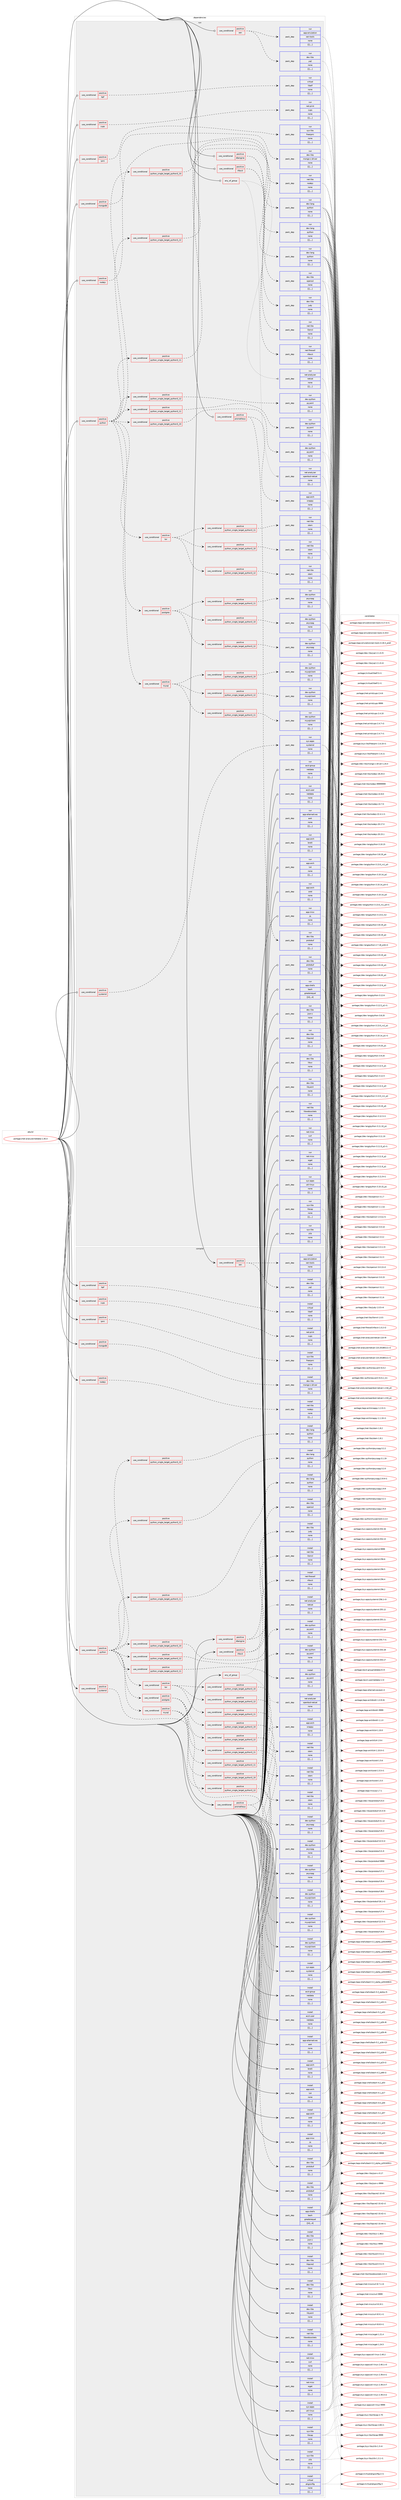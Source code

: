 digraph prolog {

# *************
# Graph options
# *************

newrank=true;
concentrate=true;
compound=true;
graph [rankdir=LR,fontname=Helvetica,fontsize=10,ranksep=1.5];#, ranksep=2.5, nodesep=0.2];
edge  [arrowhead=vee];
node  [fontname=Helvetica,fontsize=10];

# **********
# The ebuild
# **********

subgraph cluster_leftcol {
color=gray;
label=<<i>ebuild</i>>;
id [label="portage://net-analyzer/netdata-1.45.4", color=red, width=4, href="../net-analyzer/netdata-1.45.4.svg"];
}

# ****************
# The dependencies
# ****************

subgraph cluster_midcol {
color=gray;
label=<<i>dependencies</i>>;
subgraph cluster_compile {
fillcolor="#eeeeee";
style=filled;
label=<<i>compile</i>>;
subgraph any2441 {
dependency351778 [label=<<TABLE BORDER="0" CELLBORDER="1" CELLSPACING="0" CELLPADDING="4"><TR><TD CELLPADDING="10">any_of_group</TD></TR></TABLE>>, shape=none, color=red];subgraph pack257203 {
dependency351779 [label=<<TABLE BORDER="0" CELLBORDER="1" CELLSPACING="0" CELLPADDING="4" WIDTH="220"><TR><TD ROWSPAN="6" CELLPADDING="30">pack_dep</TD></TR><TR><TD WIDTH="110">install</TD></TR><TR><TD>net-analyzer</TD></TR><TR><TD>openbsd-netcat</TD></TR><TR><TD>none</TD></TR><TR><TD>[[],,,,]</TD></TR></TABLE>>, shape=none, color=blue];
}
dependency351778:e -> dependency351779:w [weight=20,style="dotted",arrowhead="oinv"];
subgraph pack257204 {
dependency351780 [label=<<TABLE BORDER="0" CELLBORDER="1" CELLSPACING="0" CELLPADDING="4" WIDTH="220"><TR><TD ROWSPAN="6" CELLPADDING="30">pack_dep</TD></TR><TR><TD WIDTH="110">install</TD></TR><TR><TD>net-analyzer</TD></TR><TR><TD>netcat</TD></TR><TR><TD>none</TD></TR><TR><TD>[[],,,,]</TD></TR></TABLE>>, shape=none, color=blue];
}
dependency351778:e -> dependency351780:w [weight=20,style="dotted",arrowhead="oinv"];
}
id:e -> dependency351778:w [weight=20,style="solid",arrowhead="vee"];
subgraph cond91956 {
dependency351781 [label=<<TABLE BORDER="0" CELLBORDER="1" CELLSPACING="0" CELLPADDING="4"><TR><TD ROWSPAN="3" CELLPADDING="10">use_conditional</TD></TR><TR><TD>positive</TD></TR><TR><TD>bpf</TD></TR></TABLE>>, shape=none, color=red];
subgraph pack257205 {
dependency351782 [label=<<TABLE BORDER="0" CELLBORDER="1" CELLSPACING="0" CELLPADDING="4" WIDTH="220"><TR><TD ROWSPAN="6" CELLPADDING="30">pack_dep</TD></TR><TR><TD WIDTH="110">install</TD></TR><TR><TD>virtual</TD></TR><TR><TD>libelf</TD></TR><TR><TD>none</TD></TR><TR><TD>[[],,,,]</TD></TR></TABLE>>, shape=none, color=blue];
}
dependency351781:e -> dependency351782:w [weight=20,style="dashed",arrowhead="vee"];
}
id:e -> dependency351781:w [weight=20,style="solid",arrowhead="vee"];
subgraph cond91957 {
dependency351783 [label=<<TABLE BORDER="0" CELLBORDER="1" CELLSPACING="0" CELLPADDING="4"><TR><TD ROWSPAN="3" CELLPADDING="10">use_conditional</TD></TR><TR><TD>positive</TD></TR><TR><TD>cups</TD></TR></TABLE>>, shape=none, color=red];
subgraph pack257206 {
dependency351784 [label=<<TABLE BORDER="0" CELLBORDER="1" CELLSPACING="0" CELLPADDING="4" WIDTH="220"><TR><TD ROWSPAN="6" CELLPADDING="30">pack_dep</TD></TR><TR><TD WIDTH="110">install</TD></TR><TR><TD>net-print</TD></TR><TR><TD>cups</TD></TR><TR><TD>none</TD></TR><TR><TD>[[],,,,]</TD></TR></TABLE>>, shape=none, color=blue];
}
dependency351783:e -> dependency351784:w [weight=20,style="dashed",arrowhead="vee"];
}
id:e -> dependency351783:w [weight=20,style="solid",arrowhead="vee"];
subgraph cond91958 {
dependency351785 [label=<<TABLE BORDER="0" CELLBORDER="1" CELLSPACING="0" CELLPADDING="4"><TR><TD ROWSPAN="3" CELLPADDING="10">use_conditional</TD></TR><TR><TD>positive</TD></TR><TR><TD>dbengine</TD></TR></TABLE>>, shape=none, color=red];
subgraph pack257207 {
dependency351786 [label=<<TABLE BORDER="0" CELLBORDER="1" CELLSPACING="0" CELLPADDING="4" WIDTH="220"><TR><TD ROWSPAN="6" CELLPADDING="30">pack_dep</TD></TR><TR><TD WIDTH="110">install</TD></TR><TR><TD>dev-libs</TD></TR><TR><TD>judy</TD></TR><TR><TD>none</TD></TR><TR><TD>[[],,,,]</TD></TR></TABLE>>, shape=none, color=blue];
}
dependency351785:e -> dependency351786:w [weight=20,style="dashed",arrowhead="vee"];
subgraph pack257208 {
dependency351787 [label=<<TABLE BORDER="0" CELLBORDER="1" CELLSPACING="0" CELLPADDING="4" WIDTH="220"><TR><TD ROWSPAN="6" CELLPADDING="30">pack_dep</TD></TR><TR><TD WIDTH="110">install</TD></TR><TR><TD>dev-libs</TD></TR><TR><TD>openssl</TD></TR><TR><TD>none</TD></TR><TR><TD>[[],,,,]</TD></TR></TABLE>>, shape=none, color=blue];
}
dependency351785:e -> dependency351787:w [weight=20,style="dashed",arrowhead="vee"];
}
id:e -> dependency351785:w [weight=20,style="solid",arrowhead="vee"];
subgraph cond91959 {
dependency351788 [label=<<TABLE BORDER="0" CELLBORDER="1" CELLSPACING="0" CELLPADDING="4"><TR><TD ROWSPAN="3" CELLPADDING="10">use_conditional</TD></TR><TR><TD>positive</TD></TR><TR><TD>ipmi</TD></TR></TABLE>>, shape=none, color=red];
subgraph pack257209 {
dependency351789 [label=<<TABLE BORDER="0" CELLBORDER="1" CELLSPACING="0" CELLPADDING="4" WIDTH="220"><TR><TD ROWSPAN="6" CELLPADDING="30">pack_dep</TD></TR><TR><TD WIDTH="110">install</TD></TR><TR><TD>sys-libs</TD></TR><TR><TD>freeipmi</TD></TR><TR><TD>none</TD></TR><TR><TD>[[],,,,]</TD></TR></TABLE>>, shape=none, color=blue];
}
dependency351788:e -> dependency351789:w [weight=20,style="dashed",arrowhead="vee"];
}
id:e -> dependency351788:w [weight=20,style="solid",arrowhead="vee"];
subgraph cond91960 {
dependency351790 [label=<<TABLE BORDER="0" CELLBORDER="1" CELLSPACING="0" CELLPADDING="4"><TR><TD ROWSPAN="3" CELLPADDING="10">use_conditional</TD></TR><TR><TD>positive</TD></TR><TR><TD>mongodb</TD></TR></TABLE>>, shape=none, color=red];
subgraph pack257210 {
dependency351791 [label=<<TABLE BORDER="0" CELLBORDER="1" CELLSPACING="0" CELLPADDING="4" WIDTH="220"><TR><TD ROWSPAN="6" CELLPADDING="30">pack_dep</TD></TR><TR><TD WIDTH="110">install</TD></TR><TR><TD>dev-libs</TD></TR><TR><TD>mongo-c-driver</TD></TR><TR><TD>none</TD></TR><TR><TD>[[],,,,]</TD></TR></TABLE>>, shape=none, color=blue];
}
dependency351790:e -> dependency351791:w [weight=20,style="dashed",arrowhead="vee"];
}
id:e -> dependency351790:w [weight=20,style="solid",arrowhead="vee"];
subgraph cond91961 {
dependency351792 [label=<<TABLE BORDER="0" CELLBORDER="1" CELLSPACING="0" CELLPADDING="4"><TR><TD ROWSPAN="3" CELLPADDING="10">use_conditional</TD></TR><TR><TD>positive</TD></TR><TR><TD>nfacct</TD></TR></TABLE>>, shape=none, color=red];
subgraph pack257211 {
dependency351793 [label=<<TABLE BORDER="0" CELLBORDER="1" CELLSPACING="0" CELLPADDING="4" WIDTH="220"><TR><TD ROWSPAN="6" CELLPADDING="30">pack_dep</TD></TR><TR><TD WIDTH="110">install</TD></TR><TR><TD>net-firewall</TD></TR><TR><TD>nfacct</TD></TR><TR><TD>none</TD></TR><TR><TD>[[],,,,]</TD></TR></TABLE>>, shape=none, color=blue];
}
dependency351792:e -> dependency351793:w [weight=20,style="dashed",arrowhead="vee"];
subgraph pack257212 {
dependency351794 [label=<<TABLE BORDER="0" CELLBORDER="1" CELLSPACING="0" CELLPADDING="4" WIDTH="220"><TR><TD ROWSPAN="6" CELLPADDING="30">pack_dep</TD></TR><TR><TD WIDTH="110">install</TD></TR><TR><TD>net-libs</TD></TR><TR><TD>libmnl</TD></TR><TR><TD>none</TD></TR><TR><TD>[[],,,,]</TD></TR></TABLE>>, shape=none, color=blue];
}
dependency351792:e -> dependency351794:w [weight=20,style="dashed",arrowhead="vee"];
}
id:e -> dependency351792:w [weight=20,style="solid",arrowhead="vee"];
subgraph cond91962 {
dependency351795 [label=<<TABLE BORDER="0" CELLBORDER="1" CELLSPACING="0" CELLPADDING="4"><TR><TD ROWSPAN="3" CELLPADDING="10">use_conditional</TD></TR><TR><TD>positive</TD></TR><TR><TD>nodejs</TD></TR></TABLE>>, shape=none, color=red];
subgraph pack257213 {
dependency351796 [label=<<TABLE BORDER="0" CELLBORDER="1" CELLSPACING="0" CELLPADDING="4" WIDTH="220"><TR><TD ROWSPAN="6" CELLPADDING="30">pack_dep</TD></TR><TR><TD WIDTH="110">install</TD></TR><TR><TD>net-libs</TD></TR><TR><TD>nodejs</TD></TR><TR><TD>none</TD></TR><TR><TD>[[],,,,]</TD></TR></TABLE>>, shape=none, color=blue];
}
dependency351795:e -> dependency351796:w [weight=20,style="dashed",arrowhead="vee"];
}
id:e -> dependency351795:w [weight=20,style="solid",arrowhead="vee"];
subgraph cond91963 {
dependency351797 [label=<<TABLE BORDER="0" CELLBORDER="1" CELLSPACING="0" CELLPADDING="4"><TR><TD ROWSPAN="3" CELLPADDING="10">use_conditional</TD></TR><TR><TD>positive</TD></TR><TR><TD>prometheus</TD></TR></TABLE>>, shape=none, color=red];
subgraph pack257214 {
dependency351798 [label=<<TABLE BORDER="0" CELLBORDER="1" CELLSPACING="0" CELLPADDING="4" WIDTH="220"><TR><TD ROWSPAN="6" CELLPADDING="30">pack_dep</TD></TR><TR><TD WIDTH="110">install</TD></TR><TR><TD>app-arch</TD></TR><TR><TD>snappy</TD></TR><TR><TD>none</TD></TR><TR><TD>[[],,,,]</TD></TR></TABLE>>, shape=none, color=blue];
}
dependency351797:e -> dependency351798:w [weight=20,style="dashed",arrowhead="vee"];
subgraph pack257215 {
dependency351799 [label=<<TABLE BORDER="0" CELLBORDER="1" CELLSPACING="0" CELLPADDING="4" WIDTH="220"><TR><TD ROWSPAN="6" CELLPADDING="30">pack_dep</TD></TR><TR><TD WIDTH="110">install</TD></TR><TR><TD>dev-libs</TD></TR><TR><TD>protobuf</TD></TR><TR><TD>none</TD></TR><TR><TD>[[],,,,]</TD></TR></TABLE>>, shape=none, color=blue];
}
dependency351797:e -> dependency351799:w [weight=20,style="dashed",arrowhead="vee"];
}
id:e -> dependency351797:w [weight=20,style="solid",arrowhead="vee"];
subgraph cond91964 {
dependency351800 [label=<<TABLE BORDER="0" CELLBORDER="1" CELLSPACING="0" CELLPADDING="4"><TR><TD ROWSPAN="3" CELLPADDING="10">use_conditional</TD></TR><TR><TD>positive</TD></TR><TR><TD>python</TD></TR></TABLE>>, shape=none, color=red];
subgraph cond91965 {
dependency351801 [label=<<TABLE BORDER="0" CELLBORDER="1" CELLSPACING="0" CELLPADDING="4"><TR><TD ROWSPAN="3" CELLPADDING="10">use_conditional</TD></TR><TR><TD>positive</TD></TR><TR><TD>python_single_target_python3_10</TD></TR></TABLE>>, shape=none, color=red];
subgraph pack257216 {
dependency351802 [label=<<TABLE BORDER="0" CELLBORDER="1" CELLSPACING="0" CELLPADDING="4" WIDTH="220"><TR><TD ROWSPAN="6" CELLPADDING="30">pack_dep</TD></TR><TR><TD WIDTH="110">install</TD></TR><TR><TD>dev-lang</TD></TR><TR><TD>python</TD></TR><TR><TD>none</TD></TR><TR><TD>[[],,,,]</TD></TR></TABLE>>, shape=none, color=blue];
}
dependency351801:e -> dependency351802:w [weight=20,style="dashed",arrowhead="vee"];
}
dependency351800:e -> dependency351801:w [weight=20,style="dashed",arrowhead="vee"];
subgraph cond91966 {
dependency351803 [label=<<TABLE BORDER="0" CELLBORDER="1" CELLSPACING="0" CELLPADDING="4"><TR><TD ROWSPAN="3" CELLPADDING="10">use_conditional</TD></TR><TR><TD>positive</TD></TR><TR><TD>python_single_target_python3_11</TD></TR></TABLE>>, shape=none, color=red];
subgraph pack257217 {
dependency351804 [label=<<TABLE BORDER="0" CELLBORDER="1" CELLSPACING="0" CELLPADDING="4" WIDTH="220"><TR><TD ROWSPAN="6" CELLPADDING="30">pack_dep</TD></TR><TR><TD WIDTH="110">install</TD></TR><TR><TD>dev-lang</TD></TR><TR><TD>python</TD></TR><TR><TD>none</TD></TR><TR><TD>[[],,,,]</TD></TR></TABLE>>, shape=none, color=blue];
}
dependency351803:e -> dependency351804:w [weight=20,style="dashed",arrowhead="vee"];
}
dependency351800:e -> dependency351803:w [weight=20,style="dashed",arrowhead="vee"];
subgraph cond91967 {
dependency351805 [label=<<TABLE BORDER="0" CELLBORDER="1" CELLSPACING="0" CELLPADDING="4"><TR><TD ROWSPAN="3" CELLPADDING="10">use_conditional</TD></TR><TR><TD>positive</TD></TR><TR><TD>python_single_target_python3_12</TD></TR></TABLE>>, shape=none, color=red];
subgraph pack257218 {
dependency351806 [label=<<TABLE BORDER="0" CELLBORDER="1" CELLSPACING="0" CELLPADDING="4" WIDTH="220"><TR><TD ROWSPAN="6" CELLPADDING="30">pack_dep</TD></TR><TR><TD WIDTH="110">install</TD></TR><TR><TD>dev-lang</TD></TR><TR><TD>python</TD></TR><TR><TD>none</TD></TR><TR><TD>[[],,,,]</TD></TR></TABLE>>, shape=none, color=blue];
}
dependency351805:e -> dependency351806:w [weight=20,style="dashed",arrowhead="vee"];
}
dependency351800:e -> dependency351805:w [weight=20,style="dashed",arrowhead="vee"];
subgraph cond91968 {
dependency351807 [label=<<TABLE BORDER="0" CELLBORDER="1" CELLSPACING="0" CELLPADDING="4"><TR><TD ROWSPAN="3" CELLPADDING="10">use_conditional</TD></TR><TR><TD>positive</TD></TR><TR><TD>python_single_target_python3_10</TD></TR></TABLE>>, shape=none, color=red];
subgraph pack257219 {
dependency351808 [label=<<TABLE BORDER="0" CELLBORDER="1" CELLSPACING="0" CELLPADDING="4" WIDTH="220"><TR><TD ROWSPAN="6" CELLPADDING="30">pack_dep</TD></TR><TR><TD WIDTH="110">install</TD></TR><TR><TD>dev-python</TD></TR><TR><TD>pyyaml</TD></TR><TR><TD>none</TD></TR><TR><TD>[[],,,,]</TD></TR></TABLE>>, shape=none, color=blue];
}
dependency351807:e -> dependency351808:w [weight=20,style="dashed",arrowhead="vee"];
}
dependency351800:e -> dependency351807:w [weight=20,style="dashed",arrowhead="vee"];
subgraph cond91969 {
dependency351809 [label=<<TABLE BORDER="0" CELLBORDER="1" CELLSPACING="0" CELLPADDING="4"><TR><TD ROWSPAN="3" CELLPADDING="10">use_conditional</TD></TR><TR><TD>positive</TD></TR><TR><TD>python_single_target_python3_11</TD></TR></TABLE>>, shape=none, color=red];
subgraph pack257220 {
dependency351810 [label=<<TABLE BORDER="0" CELLBORDER="1" CELLSPACING="0" CELLPADDING="4" WIDTH="220"><TR><TD ROWSPAN="6" CELLPADDING="30">pack_dep</TD></TR><TR><TD WIDTH="110">install</TD></TR><TR><TD>dev-python</TD></TR><TR><TD>pyyaml</TD></TR><TR><TD>none</TD></TR><TR><TD>[[],,,,]</TD></TR></TABLE>>, shape=none, color=blue];
}
dependency351809:e -> dependency351810:w [weight=20,style="dashed",arrowhead="vee"];
}
dependency351800:e -> dependency351809:w [weight=20,style="dashed",arrowhead="vee"];
subgraph cond91970 {
dependency351811 [label=<<TABLE BORDER="0" CELLBORDER="1" CELLSPACING="0" CELLPADDING="4"><TR><TD ROWSPAN="3" CELLPADDING="10">use_conditional</TD></TR><TR><TD>positive</TD></TR><TR><TD>python_single_target_python3_12</TD></TR></TABLE>>, shape=none, color=red];
subgraph pack257221 {
dependency351812 [label=<<TABLE BORDER="0" CELLBORDER="1" CELLSPACING="0" CELLPADDING="4" WIDTH="220"><TR><TD ROWSPAN="6" CELLPADDING="30">pack_dep</TD></TR><TR><TD WIDTH="110">install</TD></TR><TR><TD>dev-python</TD></TR><TR><TD>pyyaml</TD></TR><TR><TD>none</TD></TR><TR><TD>[[],,,,]</TD></TR></TABLE>>, shape=none, color=blue];
}
dependency351811:e -> dependency351812:w [weight=20,style="dashed",arrowhead="vee"];
}
dependency351800:e -> dependency351811:w [weight=20,style="dashed",arrowhead="vee"];
subgraph cond91971 {
dependency351813 [label=<<TABLE BORDER="0" CELLBORDER="1" CELLSPACING="0" CELLPADDING="4"><TR><TD ROWSPAN="3" CELLPADDING="10">use_conditional</TD></TR><TR><TD>positive</TD></TR><TR><TD>mysql</TD></TR></TABLE>>, shape=none, color=red];
subgraph cond91972 {
dependency351814 [label=<<TABLE BORDER="0" CELLBORDER="1" CELLSPACING="0" CELLPADDING="4"><TR><TD ROWSPAN="3" CELLPADDING="10">use_conditional</TD></TR><TR><TD>positive</TD></TR><TR><TD>python_single_target_python3_10</TD></TR></TABLE>>, shape=none, color=red];
subgraph pack257222 {
dependency351815 [label=<<TABLE BORDER="0" CELLBORDER="1" CELLSPACING="0" CELLPADDING="4" WIDTH="220"><TR><TD ROWSPAN="6" CELLPADDING="30">pack_dep</TD></TR><TR><TD WIDTH="110">install</TD></TR><TR><TD>dev-python</TD></TR><TR><TD>mysqlclient</TD></TR><TR><TD>none</TD></TR><TR><TD>[[],,,,]</TD></TR></TABLE>>, shape=none, color=blue];
}
dependency351814:e -> dependency351815:w [weight=20,style="dashed",arrowhead="vee"];
}
dependency351813:e -> dependency351814:w [weight=20,style="dashed",arrowhead="vee"];
subgraph cond91973 {
dependency351816 [label=<<TABLE BORDER="0" CELLBORDER="1" CELLSPACING="0" CELLPADDING="4"><TR><TD ROWSPAN="3" CELLPADDING="10">use_conditional</TD></TR><TR><TD>positive</TD></TR><TR><TD>python_single_target_python3_11</TD></TR></TABLE>>, shape=none, color=red];
subgraph pack257223 {
dependency351817 [label=<<TABLE BORDER="0" CELLBORDER="1" CELLSPACING="0" CELLPADDING="4" WIDTH="220"><TR><TD ROWSPAN="6" CELLPADDING="30">pack_dep</TD></TR><TR><TD WIDTH="110">install</TD></TR><TR><TD>dev-python</TD></TR><TR><TD>mysqlclient</TD></TR><TR><TD>none</TD></TR><TR><TD>[[],,,,]</TD></TR></TABLE>>, shape=none, color=blue];
}
dependency351816:e -> dependency351817:w [weight=20,style="dashed",arrowhead="vee"];
}
dependency351813:e -> dependency351816:w [weight=20,style="dashed",arrowhead="vee"];
subgraph cond91974 {
dependency351818 [label=<<TABLE BORDER="0" CELLBORDER="1" CELLSPACING="0" CELLPADDING="4"><TR><TD ROWSPAN="3" CELLPADDING="10">use_conditional</TD></TR><TR><TD>positive</TD></TR><TR><TD>python_single_target_python3_12</TD></TR></TABLE>>, shape=none, color=red];
subgraph pack257224 {
dependency351819 [label=<<TABLE BORDER="0" CELLBORDER="1" CELLSPACING="0" CELLPADDING="4" WIDTH="220"><TR><TD ROWSPAN="6" CELLPADDING="30">pack_dep</TD></TR><TR><TD WIDTH="110">install</TD></TR><TR><TD>dev-python</TD></TR><TR><TD>mysqlclient</TD></TR><TR><TD>none</TD></TR><TR><TD>[[],,,,]</TD></TR></TABLE>>, shape=none, color=blue];
}
dependency351818:e -> dependency351819:w [weight=20,style="dashed",arrowhead="vee"];
}
dependency351813:e -> dependency351818:w [weight=20,style="dashed",arrowhead="vee"];
}
dependency351800:e -> dependency351813:w [weight=20,style="dashed",arrowhead="vee"];
subgraph cond91975 {
dependency351820 [label=<<TABLE BORDER="0" CELLBORDER="1" CELLSPACING="0" CELLPADDING="4"><TR><TD ROWSPAN="3" CELLPADDING="10">use_conditional</TD></TR><TR><TD>positive</TD></TR><TR><TD>postgres</TD></TR></TABLE>>, shape=none, color=red];
subgraph cond91976 {
dependency351821 [label=<<TABLE BORDER="0" CELLBORDER="1" CELLSPACING="0" CELLPADDING="4"><TR><TD ROWSPAN="3" CELLPADDING="10">use_conditional</TD></TR><TR><TD>positive</TD></TR><TR><TD>python_single_target_python3_10</TD></TR></TABLE>>, shape=none, color=red];
subgraph pack257225 {
dependency351822 [label=<<TABLE BORDER="0" CELLBORDER="1" CELLSPACING="0" CELLPADDING="4" WIDTH="220"><TR><TD ROWSPAN="6" CELLPADDING="30">pack_dep</TD></TR><TR><TD WIDTH="110">install</TD></TR><TR><TD>dev-python</TD></TR><TR><TD>psycopg</TD></TR><TR><TD>none</TD></TR><TR><TD>[[],,,,]</TD></TR></TABLE>>, shape=none, color=blue];
}
dependency351821:e -> dependency351822:w [weight=20,style="dashed",arrowhead="vee"];
}
dependency351820:e -> dependency351821:w [weight=20,style="dashed",arrowhead="vee"];
subgraph cond91977 {
dependency351823 [label=<<TABLE BORDER="0" CELLBORDER="1" CELLSPACING="0" CELLPADDING="4"><TR><TD ROWSPAN="3" CELLPADDING="10">use_conditional</TD></TR><TR><TD>positive</TD></TR><TR><TD>python_single_target_python3_11</TD></TR></TABLE>>, shape=none, color=red];
subgraph pack257226 {
dependency351824 [label=<<TABLE BORDER="0" CELLBORDER="1" CELLSPACING="0" CELLPADDING="4" WIDTH="220"><TR><TD ROWSPAN="6" CELLPADDING="30">pack_dep</TD></TR><TR><TD WIDTH="110">install</TD></TR><TR><TD>dev-python</TD></TR><TR><TD>psycopg</TD></TR><TR><TD>none</TD></TR><TR><TD>[[],,,,]</TD></TR></TABLE>>, shape=none, color=blue];
}
dependency351823:e -> dependency351824:w [weight=20,style="dashed",arrowhead="vee"];
}
dependency351820:e -> dependency351823:w [weight=20,style="dashed",arrowhead="vee"];
subgraph cond91978 {
dependency351825 [label=<<TABLE BORDER="0" CELLBORDER="1" CELLSPACING="0" CELLPADDING="4"><TR><TD ROWSPAN="3" CELLPADDING="10">use_conditional</TD></TR><TR><TD>positive</TD></TR><TR><TD>python_single_target_python3_12</TD></TR></TABLE>>, shape=none, color=red];
subgraph pack257227 {
dependency351826 [label=<<TABLE BORDER="0" CELLBORDER="1" CELLSPACING="0" CELLPADDING="4" WIDTH="220"><TR><TD ROWSPAN="6" CELLPADDING="30">pack_dep</TD></TR><TR><TD WIDTH="110">install</TD></TR><TR><TD>dev-python</TD></TR><TR><TD>psycopg</TD></TR><TR><TD>none</TD></TR><TR><TD>[[],,,,]</TD></TR></TABLE>>, shape=none, color=blue];
}
dependency351825:e -> dependency351826:w [weight=20,style="dashed",arrowhead="vee"];
}
dependency351820:e -> dependency351825:w [weight=20,style="dashed",arrowhead="vee"];
}
dependency351800:e -> dependency351820:w [weight=20,style="dashed",arrowhead="vee"];
subgraph cond91979 {
dependency351827 [label=<<TABLE BORDER="0" CELLBORDER="1" CELLSPACING="0" CELLPADDING="4"><TR><TD ROWSPAN="3" CELLPADDING="10">use_conditional</TD></TR><TR><TD>positive</TD></TR><TR><TD>tor</TD></TR></TABLE>>, shape=none, color=red];
subgraph cond91980 {
dependency351828 [label=<<TABLE BORDER="0" CELLBORDER="1" CELLSPACING="0" CELLPADDING="4"><TR><TD ROWSPAN="3" CELLPADDING="10">use_conditional</TD></TR><TR><TD>positive</TD></TR><TR><TD>python_single_target_python3_10</TD></TR></TABLE>>, shape=none, color=red];
subgraph pack257228 {
dependency351829 [label=<<TABLE BORDER="0" CELLBORDER="1" CELLSPACING="0" CELLPADDING="4" WIDTH="220"><TR><TD ROWSPAN="6" CELLPADDING="30">pack_dep</TD></TR><TR><TD WIDTH="110">install</TD></TR><TR><TD>net-libs</TD></TR><TR><TD>stem</TD></TR><TR><TD>none</TD></TR><TR><TD>[[],,,,]</TD></TR></TABLE>>, shape=none, color=blue];
}
dependency351828:e -> dependency351829:w [weight=20,style="dashed",arrowhead="vee"];
}
dependency351827:e -> dependency351828:w [weight=20,style="dashed",arrowhead="vee"];
subgraph cond91981 {
dependency351830 [label=<<TABLE BORDER="0" CELLBORDER="1" CELLSPACING="0" CELLPADDING="4"><TR><TD ROWSPAN="3" CELLPADDING="10">use_conditional</TD></TR><TR><TD>positive</TD></TR><TR><TD>python_single_target_python3_11</TD></TR></TABLE>>, shape=none, color=red];
subgraph pack257229 {
dependency351831 [label=<<TABLE BORDER="0" CELLBORDER="1" CELLSPACING="0" CELLPADDING="4" WIDTH="220"><TR><TD ROWSPAN="6" CELLPADDING="30">pack_dep</TD></TR><TR><TD WIDTH="110">install</TD></TR><TR><TD>net-libs</TD></TR><TR><TD>stem</TD></TR><TR><TD>none</TD></TR><TR><TD>[[],,,,]</TD></TR></TABLE>>, shape=none, color=blue];
}
dependency351830:e -> dependency351831:w [weight=20,style="dashed",arrowhead="vee"];
}
dependency351827:e -> dependency351830:w [weight=20,style="dashed",arrowhead="vee"];
subgraph cond91982 {
dependency351832 [label=<<TABLE BORDER="0" CELLBORDER="1" CELLSPACING="0" CELLPADDING="4"><TR><TD ROWSPAN="3" CELLPADDING="10">use_conditional</TD></TR><TR><TD>positive</TD></TR><TR><TD>python_single_target_python3_12</TD></TR></TABLE>>, shape=none, color=red];
subgraph pack257230 {
dependency351833 [label=<<TABLE BORDER="0" CELLBORDER="1" CELLSPACING="0" CELLPADDING="4" WIDTH="220"><TR><TD ROWSPAN="6" CELLPADDING="30">pack_dep</TD></TR><TR><TD WIDTH="110">install</TD></TR><TR><TD>net-libs</TD></TR><TR><TD>stem</TD></TR><TR><TD>none</TD></TR><TR><TD>[[],,,,]</TD></TR></TABLE>>, shape=none, color=blue];
}
dependency351832:e -> dependency351833:w [weight=20,style="dashed",arrowhead="vee"];
}
dependency351827:e -> dependency351832:w [weight=20,style="dashed",arrowhead="vee"];
}
dependency351800:e -> dependency351827:w [weight=20,style="dashed",arrowhead="vee"];
}
id:e -> dependency351800:w [weight=20,style="solid",arrowhead="vee"];
subgraph cond91983 {
dependency351834 [label=<<TABLE BORDER="0" CELLBORDER="1" CELLSPACING="0" CELLPADDING="4"><TR><TD ROWSPAN="3" CELLPADDING="10">use_conditional</TD></TR><TR><TD>positive</TD></TR><TR><TD>systemd</TD></TR></TABLE>>, shape=none, color=red];
subgraph pack257231 {
dependency351835 [label=<<TABLE BORDER="0" CELLBORDER="1" CELLSPACING="0" CELLPADDING="4" WIDTH="220"><TR><TD ROWSPAN="6" CELLPADDING="30">pack_dep</TD></TR><TR><TD WIDTH="110">install</TD></TR><TR><TD>sys-apps</TD></TR><TR><TD>systemd</TD></TR><TR><TD>none</TD></TR><TR><TD>[[],,,,]</TD></TR></TABLE>>, shape=none, color=blue];
}
dependency351834:e -> dependency351835:w [weight=20,style="dashed",arrowhead="vee"];
}
id:e -> dependency351834:w [weight=20,style="solid",arrowhead="vee"];
subgraph cond91984 {
dependency351836 [label=<<TABLE BORDER="0" CELLBORDER="1" CELLSPACING="0" CELLPADDING="4"><TR><TD ROWSPAN="3" CELLPADDING="10">use_conditional</TD></TR><TR><TD>positive</TD></TR><TR><TD>xen</TD></TR></TABLE>>, shape=none, color=red];
subgraph pack257232 {
dependency351837 [label=<<TABLE BORDER="0" CELLBORDER="1" CELLSPACING="0" CELLPADDING="4" WIDTH="220"><TR><TD ROWSPAN="6" CELLPADDING="30">pack_dep</TD></TR><TR><TD WIDTH="110">install</TD></TR><TR><TD>app-emulation</TD></TR><TR><TD>xen-tools</TD></TR><TR><TD>none</TD></TR><TR><TD>[[],,,,]</TD></TR></TABLE>>, shape=none, color=blue];
}
dependency351836:e -> dependency351837:w [weight=20,style="dashed",arrowhead="vee"];
subgraph pack257233 {
dependency351838 [label=<<TABLE BORDER="0" CELLBORDER="1" CELLSPACING="0" CELLPADDING="4" WIDTH="220"><TR><TD ROWSPAN="6" CELLPADDING="30">pack_dep</TD></TR><TR><TD WIDTH="110">install</TD></TR><TR><TD>dev-libs</TD></TR><TR><TD>yajl</TD></TR><TR><TD>none</TD></TR><TR><TD>[[],,,,]</TD></TR></TABLE>>, shape=none, color=blue];
}
dependency351836:e -> dependency351838:w [weight=20,style="dashed",arrowhead="vee"];
}
id:e -> dependency351836:w [weight=20,style="solid",arrowhead="vee"];
subgraph pack257234 {
dependency351839 [label=<<TABLE BORDER="0" CELLBORDER="1" CELLSPACING="0" CELLPADDING="4" WIDTH="220"><TR><TD ROWSPAN="6" CELLPADDING="30">pack_dep</TD></TR><TR><TD WIDTH="110">install</TD></TR><TR><TD>acct-group</TD></TR><TR><TD>netdata</TD></TR><TR><TD>none</TD></TR><TR><TD>[[],,,,]</TD></TR></TABLE>>, shape=none, color=blue];
}
id:e -> dependency351839:w [weight=20,style="solid",arrowhead="vee"];
subgraph pack257235 {
dependency351840 [label=<<TABLE BORDER="0" CELLBORDER="1" CELLSPACING="0" CELLPADDING="4" WIDTH="220"><TR><TD ROWSPAN="6" CELLPADDING="30">pack_dep</TD></TR><TR><TD WIDTH="110">install</TD></TR><TR><TD>acct-user</TD></TR><TR><TD>netdata</TD></TR><TR><TD>none</TD></TR><TR><TD>[[],,,,]</TD></TR></TABLE>>, shape=none, color=blue];
}
id:e -> dependency351840:w [weight=20,style="solid",arrowhead="vee"];
subgraph pack257236 {
dependency351841 [label=<<TABLE BORDER="0" CELLBORDER="1" CELLSPACING="0" CELLPADDING="4" WIDTH="220"><TR><TD ROWSPAN="6" CELLPADDING="30">pack_dep</TD></TR><TR><TD WIDTH="110">install</TD></TR><TR><TD>app-alternatives</TD></TR><TR><TD>awk</TD></TR><TR><TD>none</TD></TR><TR><TD>[[],,,,]</TD></TR></TABLE>>, shape=none, color=blue];
}
id:e -> dependency351841:w [weight=20,style="solid",arrowhead="vee"];
subgraph pack257237 {
dependency351842 [label=<<TABLE BORDER="0" CELLBORDER="1" CELLSPACING="0" CELLPADDING="4" WIDTH="220"><TR><TD ROWSPAN="6" CELLPADDING="30">pack_dep</TD></TR><TR><TD WIDTH="110">install</TD></TR><TR><TD>app-arch</TD></TR><TR><TD>brotli</TD></TR><TR><TD>none</TD></TR><TR><TD>[[],,,,]</TD></TR></TABLE>>, shape=none, color=blue];
}
id:e -> dependency351842:w [weight=20,style="solid",arrowhead="vee"];
subgraph pack257238 {
dependency351843 [label=<<TABLE BORDER="0" CELLBORDER="1" CELLSPACING="0" CELLPADDING="4" WIDTH="220"><TR><TD ROWSPAN="6" CELLPADDING="30">pack_dep</TD></TR><TR><TD WIDTH="110">install</TD></TR><TR><TD>app-arch</TD></TR><TR><TD>lz4</TD></TR><TR><TD>none</TD></TR><TR><TD>[[],,,,]</TD></TR></TABLE>>, shape=none, color=blue];
}
id:e -> dependency351843:w [weight=20,style="solid",arrowhead="vee"];
subgraph pack257239 {
dependency351844 [label=<<TABLE BORDER="0" CELLBORDER="1" CELLSPACING="0" CELLPADDING="4" WIDTH="220"><TR><TD ROWSPAN="6" CELLPADDING="30">pack_dep</TD></TR><TR><TD WIDTH="110">install</TD></TR><TR><TD>app-arch</TD></TR><TR><TD>zstd</TD></TR><TR><TD>none</TD></TR><TR><TD>[[],,,,]</TD></TR></TABLE>>, shape=none, color=blue];
}
id:e -> dependency351844:w [weight=20,style="solid",arrowhead="vee"];
subgraph pack257240 {
dependency351845 [label=<<TABLE BORDER="0" CELLBORDER="1" CELLSPACING="0" CELLPADDING="4" WIDTH="220"><TR><TD ROWSPAN="6" CELLPADDING="30">pack_dep</TD></TR><TR><TD WIDTH="110">install</TD></TR><TR><TD>app-misc</TD></TR><TR><TD>jq</TD></TR><TR><TD>none</TD></TR><TR><TD>[[],,,,]</TD></TR></TABLE>>, shape=none, color=blue];
}
id:e -> dependency351845:w [weight=20,style="solid",arrowhead="vee"];
subgraph pack257241 {
dependency351846 [label=<<TABLE BORDER="0" CELLBORDER="1" CELLSPACING="0" CELLPADDING="4" WIDTH="220"><TR><TD ROWSPAN="6" CELLPADDING="30">pack_dep</TD></TR><TR><TD WIDTH="110">install</TD></TR><TR><TD>app-shells</TD></TR><TR><TD>bash</TD></TR><TR><TD>greaterequal</TD></TR><TR><TD>[[4],,,4]</TD></TR></TABLE>>, shape=none, color=blue];
}
id:e -> dependency351846:w [weight=20,style="solid",arrowhead="vee"];
subgraph pack257242 {
dependency351847 [label=<<TABLE BORDER="0" CELLBORDER="1" CELLSPACING="0" CELLPADDING="4" WIDTH="220"><TR><TD ROWSPAN="6" CELLPADDING="30">pack_dep</TD></TR><TR><TD WIDTH="110">install</TD></TR><TR><TD>dev-libs</TD></TR><TR><TD>json-c</TD></TR><TR><TD>none</TD></TR><TR><TD>[[],,,,]</TD></TR></TABLE>>, shape=none, color=blue];
}
id:e -> dependency351847:w [weight=20,style="solid",arrowhead="vee"];
subgraph pack257243 {
dependency351848 [label=<<TABLE BORDER="0" CELLBORDER="1" CELLSPACING="0" CELLPADDING="4" WIDTH="220"><TR><TD ROWSPAN="6" CELLPADDING="30">pack_dep</TD></TR><TR><TD WIDTH="110">install</TD></TR><TR><TD>dev-libs</TD></TR><TR><TD>libpcre2</TD></TR><TR><TD>none</TD></TR><TR><TD>[[],,,,]</TD></TR></TABLE>>, shape=none, color=blue];
}
id:e -> dependency351848:w [weight=20,style="solid",arrowhead="vee"];
subgraph pack257244 {
dependency351849 [label=<<TABLE BORDER="0" CELLBORDER="1" CELLSPACING="0" CELLPADDING="4" WIDTH="220"><TR><TD ROWSPAN="6" CELLPADDING="30">pack_dep</TD></TR><TR><TD WIDTH="110">install</TD></TR><TR><TD>dev-libs</TD></TR><TR><TD>libuv</TD></TR><TR><TD>none</TD></TR><TR><TD>[[],,,,]</TD></TR></TABLE>>, shape=none, color=blue];
}
id:e -> dependency351849:w [weight=20,style="solid",arrowhead="vee"];
subgraph pack257245 {
dependency351850 [label=<<TABLE BORDER="0" CELLBORDER="1" CELLSPACING="0" CELLPADDING="4" WIDTH="220"><TR><TD ROWSPAN="6" CELLPADDING="30">pack_dep</TD></TR><TR><TD WIDTH="110">install</TD></TR><TR><TD>dev-libs</TD></TR><TR><TD>libyaml</TD></TR><TR><TD>none</TD></TR><TR><TD>[[],,,,]</TD></TR></TABLE>>, shape=none, color=blue];
}
id:e -> dependency351850:w [weight=20,style="solid",arrowhead="vee"];
subgraph pack257246 {
dependency351851 [label=<<TABLE BORDER="0" CELLBORDER="1" CELLSPACING="0" CELLPADDING="4" WIDTH="220"><TR><TD ROWSPAN="6" CELLPADDING="30">pack_dep</TD></TR><TR><TD WIDTH="110">install</TD></TR><TR><TD>dev-libs</TD></TR><TR><TD>protobuf</TD></TR><TR><TD>none</TD></TR><TR><TD>[[],,,,]</TD></TR></TABLE>>, shape=none, color=blue];
}
id:e -> dependency351851:w [weight=20,style="solid",arrowhead="vee"];
subgraph pack257247 {
dependency351852 [label=<<TABLE BORDER="0" CELLBORDER="1" CELLSPACING="0" CELLPADDING="4" WIDTH="220"><TR><TD ROWSPAN="6" CELLPADDING="30">pack_dep</TD></TR><TR><TD WIDTH="110">install</TD></TR><TR><TD>net-libs</TD></TR><TR><TD>libwebsockets</TD></TR><TR><TD>none</TD></TR><TR><TD>[[],,,,]</TD></TR></TABLE>>, shape=none, color=blue];
}
id:e -> dependency351852:w [weight=20,style="solid",arrowhead="vee"];
subgraph pack257248 {
dependency351853 [label=<<TABLE BORDER="0" CELLBORDER="1" CELLSPACING="0" CELLPADDING="4" WIDTH="220"><TR><TD ROWSPAN="6" CELLPADDING="30">pack_dep</TD></TR><TR><TD WIDTH="110">install</TD></TR><TR><TD>net-misc</TD></TR><TR><TD>curl</TD></TR><TR><TD>none</TD></TR><TR><TD>[[],,,,]</TD></TR></TABLE>>, shape=none, color=blue];
}
id:e -> dependency351853:w [weight=20,style="solid",arrowhead="vee"];
subgraph pack257249 {
dependency351854 [label=<<TABLE BORDER="0" CELLBORDER="1" CELLSPACING="0" CELLPADDING="4" WIDTH="220"><TR><TD ROWSPAN="6" CELLPADDING="30">pack_dep</TD></TR><TR><TD WIDTH="110">install</TD></TR><TR><TD>net-misc</TD></TR><TR><TD>wget</TD></TR><TR><TD>none</TD></TR><TR><TD>[[],,,,]</TD></TR></TABLE>>, shape=none, color=blue];
}
id:e -> dependency351854:w [weight=20,style="solid",arrowhead="vee"];
subgraph pack257250 {
dependency351855 [label=<<TABLE BORDER="0" CELLBORDER="1" CELLSPACING="0" CELLPADDING="4" WIDTH="220"><TR><TD ROWSPAN="6" CELLPADDING="30">pack_dep</TD></TR><TR><TD WIDTH="110">install</TD></TR><TR><TD>sys-apps</TD></TR><TR><TD>util-linux</TD></TR><TR><TD>none</TD></TR><TR><TD>[[],,,,]</TD></TR></TABLE>>, shape=none, color=blue];
}
id:e -> dependency351855:w [weight=20,style="solid",arrowhead="vee"];
subgraph pack257251 {
dependency351856 [label=<<TABLE BORDER="0" CELLBORDER="1" CELLSPACING="0" CELLPADDING="4" WIDTH="220"><TR><TD ROWSPAN="6" CELLPADDING="30">pack_dep</TD></TR><TR><TD WIDTH="110">install</TD></TR><TR><TD>sys-libs</TD></TR><TR><TD>libcap</TD></TR><TR><TD>none</TD></TR><TR><TD>[[],,,,]</TD></TR></TABLE>>, shape=none, color=blue];
}
id:e -> dependency351856:w [weight=20,style="solid",arrowhead="vee"];
subgraph pack257252 {
dependency351857 [label=<<TABLE BORDER="0" CELLBORDER="1" CELLSPACING="0" CELLPADDING="4" WIDTH="220"><TR><TD ROWSPAN="6" CELLPADDING="30">pack_dep</TD></TR><TR><TD WIDTH="110">install</TD></TR><TR><TD>sys-libs</TD></TR><TR><TD>zlib</TD></TR><TR><TD>none</TD></TR><TR><TD>[[],,,,]</TD></TR></TABLE>>, shape=none, color=blue];
}
id:e -> dependency351857:w [weight=20,style="solid",arrowhead="vee"];
subgraph pack257253 {
dependency351858 [label=<<TABLE BORDER="0" CELLBORDER="1" CELLSPACING="0" CELLPADDING="4" WIDTH="220"><TR><TD ROWSPAN="6" CELLPADDING="30">pack_dep</TD></TR><TR><TD WIDTH="110">install</TD></TR><TR><TD>virtual</TD></TR><TR><TD>pkgconfig</TD></TR><TR><TD>none</TD></TR><TR><TD>[[],,,,]</TD></TR></TABLE>>, shape=none, color=blue];
}
id:e -> dependency351858:w [weight=20,style="solid",arrowhead="vee"];
}
subgraph cluster_compileandrun {
fillcolor="#eeeeee";
style=filled;
label=<<i>compile and run</i>>;
}
subgraph cluster_run {
fillcolor="#eeeeee";
style=filled;
label=<<i>run</i>>;
subgraph any2442 {
dependency351859 [label=<<TABLE BORDER="0" CELLBORDER="1" CELLSPACING="0" CELLPADDING="4"><TR><TD CELLPADDING="10">any_of_group</TD></TR></TABLE>>, shape=none, color=red];subgraph pack257254 {
dependency351860 [label=<<TABLE BORDER="0" CELLBORDER="1" CELLSPACING="0" CELLPADDING="4" WIDTH="220"><TR><TD ROWSPAN="6" CELLPADDING="30">pack_dep</TD></TR><TR><TD WIDTH="110">run</TD></TR><TR><TD>net-analyzer</TD></TR><TR><TD>openbsd-netcat</TD></TR><TR><TD>none</TD></TR><TR><TD>[[],,,,]</TD></TR></TABLE>>, shape=none, color=blue];
}
dependency351859:e -> dependency351860:w [weight=20,style="dotted",arrowhead="oinv"];
subgraph pack257255 {
dependency351861 [label=<<TABLE BORDER="0" CELLBORDER="1" CELLSPACING="0" CELLPADDING="4" WIDTH="220"><TR><TD ROWSPAN="6" CELLPADDING="30">pack_dep</TD></TR><TR><TD WIDTH="110">run</TD></TR><TR><TD>net-analyzer</TD></TR><TR><TD>netcat</TD></TR><TR><TD>none</TD></TR><TR><TD>[[],,,,]</TD></TR></TABLE>>, shape=none, color=blue];
}
dependency351859:e -> dependency351861:w [weight=20,style="dotted",arrowhead="oinv"];
}
id:e -> dependency351859:w [weight=20,style="solid",arrowhead="odot"];
subgraph cond91985 {
dependency351862 [label=<<TABLE BORDER="0" CELLBORDER="1" CELLSPACING="0" CELLPADDING="4"><TR><TD ROWSPAN="3" CELLPADDING="10">use_conditional</TD></TR><TR><TD>positive</TD></TR><TR><TD>bpf</TD></TR></TABLE>>, shape=none, color=red];
subgraph pack257256 {
dependency351863 [label=<<TABLE BORDER="0" CELLBORDER="1" CELLSPACING="0" CELLPADDING="4" WIDTH="220"><TR><TD ROWSPAN="6" CELLPADDING="30">pack_dep</TD></TR><TR><TD WIDTH="110">run</TD></TR><TR><TD>virtual</TD></TR><TR><TD>libelf</TD></TR><TR><TD>none</TD></TR><TR><TD>[[],,,,]</TD></TR></TABLE>>, shape=none, color=blue];
}
dependency351862:e -> dependency351863:w [weight=20,style="dashed",arrowhead="vee"];
}
id:e -> dependency351862:w [weight=20,style="solid",arrowhead="odot"];
subgraph cond91986 {
dependency351864 [label=<<TABLE BORDER="0" CELLBORDER="1" CELLSPACING="0" CELLPADDING="4"><TR><TD ROWSPAN="3" CELLPADDING="10">use_conditional</TD></TR><TR><TD>positive</TD></TR><TR><TD>cups</TD></TR></TABLE>>, shape=none, color=red];
subgraph pack257257 {
dependency351865 [label=<<TABLE BORDER="0" CELLBORDER="1" CELLSPACING="0" CELLPADDING="4" WIDTH="220"><TR><TD ROWSPAN="6" CELLPADDING="30">pack_dep</TD></TR><TR><TD WIDTH="110">run</TD></TR><TR><TD>net-print</TD></TR><TR><TD>cups</TD></TR><TR><TD>none</TD></TR><TR><TD>[[],,,,]</TD></TR></TABLE>>, shape=none, color=blue];
}
dependency351864:e -> dependency351865:w [weight=20,style="dashed",arrowhead="vee"];
}
id:e -> dependency351864:w [weight=20,style="solid",arrowhead="odot"];
subgraph cond91987 {
dependency351866 [label=<<TABLE BORDER="0" CELLBORDER="1" CELLSPACING="0" CELLPADDING="4"><TR><TD ROWSPAN="3" CELLPADDING="10">use_conditional</TD></TR><TR><TD>positive</TD></TR><TR><TD>dbengine</TD></TR></TABLE>>, shape=none, color=red];
subgraph pack257258 {
dependency351867 [label=<<TABLE BORDER="0" CELLBORDER="1" CELLSPACING="0" CELLPADDING="4" WIDTH="220"><TR><TD ROWSPAN="6" CELLPADDING="30">pack_dep</TD></TR><TR><TD WIDTH="110">run</TD></TR><TR><TD>dev-libs</TD></TR><TR><TD>judy</TD></TR><TR><TD>none</TD></TR><TR><TD>[[],,,,]</TD></TR></TABLE>>, shape=none, color=blue];
}
dependency351866:e -> dependency351867:w [weight=20,style="dashed",arrowhead="vee"];
subgraph pack257259 {
dependency351868 [label=<<TABLE BORDER="0" CELLBORDER="1" CELLSPACING="0" CELLPADDING="4" WIDTH="220"><TR><TD ROWSPAN="6" CELLPADDING="30">pack_dep</TD></TR><TR><TD WIDTH="110">run</TD></TR><TR><TD>dev-libs</TD></TR><TR><TD>openssl</TD></TR><TR><TD>none</TD></TR><TR><TD>[[],,,,]</TD></TR></TABLE>>, shape=none, color=blue];
}
dependency351866:e -> dependency351868:w [weight=20,style="dashed",arrowhead="vee"];
}
id:e -> dependency351866:w [weight=20,style="solid",arrowhead="odot"];
subgraph cond91988 {
dependency351869 [label=<<TABLE BORDER="0" CELLBORDER="1" CELLSPACING="0" CELLPADDING="4"><TR><TD ROWSPAN="3" CELLPADDING="10">use_conditional</TD></TR><TR><TD>positive</TD></TR><TR><TD>ipmi</TD></TR></TABLE>>, shape=none, color=red];
subgraph pack257260 {
dependency351870 [label=<<TABLE BORDER="0" CELLBORDER="1" CELLSPACING="0" CELLPADDING="4" WIDTH="220"><TR><TD ROWSPAN="6" CELLPADDING="30">pack_dep</TD></TR><TR><TD WIDTH="110">run</TD></TR><TR><TD>sys-libs</TD></TR><TR><TD>freeipmi</TD></TR><TR><TD>none</TD></TR><TR><TD>[[],,,,]</TD></TR></TABLE>>, shape=none, color=blue];
}
dependency351869:e -> dependency351870:w [weight=20,style="dashed",arrowhead="vee"];
}
id:e -> dependency351869:w [weight=20,style="solid",arrowhead="odot"];
subgraph cond91989 {
dependency351871 [label=<<TABLE BORDER="0" CELLBORDER="1" CELLSPACING="0" CELLPADDING="4"><TR><TD ROWSPAN="3" CELLPADDING="10">use_conditional</TD></TR><TR><TD>positive</TD></TR><TR><TD>mongodb</TD></TR></TABLE>>, shape=none, color=red];
subgraph pack257261 {
dependency351872 [label=<<TABLE BORDER="0" CELLBORDER="1" CELLSPACING="0" CELLPADDING="4" WIDTH="220"><TR><TD ROWSPAN="6" CELLPADDING="30">pack_dep</TD></TR><TR><TD WIDTH="110">run</TD></TR><TR><TD>dev-libs</TD></TR><TR><TD>mongo-c-driver</TD></TR><TR><TD>none</TD></TR><TR><TD>[[],,,,]</TD></TR></TABLE>>, shape=none, color=blue];
}
dependency351871:e -> dependency351872:w [weight=20,style="dashed",arrowhead="vee"];
}
id:e -> dependency351871:w [weight=20,style="solid",arrowhead="odot"];
subgraph cond91990 {
dependency351873 [label=<<TABLE BORDER="0" CELLBORDER="1" CELLSPACING="0" CELLPADDING="4"><TR><TD ROWSPAN="3" CELLPADDING="10">use_conditional</TD></TR><TR><TD>positive</TD></TR><TR><TD>nfacct</TD></TR></TABLE>>, shape=none, color=red];
subgraph pack257262 {
dependency351874 [label=<<TABLE BORDER="0" CELLBORDER="1" CELLSPACING="0" CELLPADDING="4" WIDTH="220"><TR><TD ROWSPAN="6" CELLPADDING="30">pack_dep</TD></TR><TR><TD WIDTH="110">run</TD></TR><TR><TD>net-firewall</TD></TR><TR><TD>nfacct</TD></TR><TR><TD>none</TD></TR><TR><TD>[[],,,,]</TD></TR></TABLE>>, shape=none, color=blue];
}
dependency351873:e -> dependency351874:w [weight=20,style="dashed",arrowhead="vee"];
subgraph pack257263 {
dependency351875 [label=<<TABLE BORDER="0" CELLBORDER="1" CELLSPACING="0" CELLPADDING="4" WIDTH="220"><TR><TD ROWSPAN="6" CELLPADDING="30">pack_dep</TD></TR><TR><TD WIDTH="110">run</TD></TR><TR><TD>net-libs</TD></TR><TR><TD>libmnl</TD></TR><TR><TD>none</TD></TR><TR><TD>[[],,,,]</TD></TR></TABLE>>, shape=none, color=blue];
}
dependency351873:e -> dependency351875:w [weight=20,style="dashed",arrowhead="vee"];
}
id:e -> dependency351873:w [weight=20,style="solid",arrowhead="odot"];
subgraph cond91991 {
dependency351876 [label=<<TABLE BORDER="0" CELLBORDER="1" CELLSPACING="0" CELLPADDING="4"><TR><TD ROWSPAN="3" CELLPADDING="10">use_conditional</TD></TR><TR><TD>positive</TD></TR><TR><TD>nodejs</TD></TR></TABLE>>, shape=none, color=red];
subgraph pack257264 {
dependency351877 [label=<<TABLE BORDER="0" CELLBORDER="1" CELLSPACING="0" CELLPADDING="4" WIDTH="220"><TR><TD ROWSPAN="6" CELLPADDING="30">pack_dep</TD></TR><TR><TD WIDTH="110">run</TD></TR><TR><TD>net-libs</TD></TR><TR><TD>nodejs</TD></TR><TR><TD>none</TD></TR><TR><TD>[[],,,,]</TD></TR></TABLE>>, shape=none, color=blue];
}
dependency351876:e -> dependency351877:w [weight=20,style="dashed",arrowhead="vee"];
}
id:e -> dependency351876:w [weight=20,style="solid",arrowhead="odot"];
subgraph cond91992 {
dependency351878 [label=<<TABLE BORDER="0" CELLBORDER="1" CELLSPACING="0" CELLPADDING="4"><TR><TD ROWSPAN="3" CELLPADDING="10">use_conditional</TD></TR><TR><TD>positive</TD></TR><TR><TD>prometheus</TD></TR></TABLE>>, shape=none, color=red];
subgraph pack257265 {
dependency351879 [label=<<TABLE BORDER="0" CELLBORDER="1" CELLSPACING="0" CELLPADDING="4" WIDTH="220"><TR><TD ROWSPAN="6" CELLPADDING="30">pack_dep</TD></TR><TR><TD WIDTH="110">run</TD></TR><TR><TD>app-arch</TD></TR><TR><TD>snappy</TD></TR><TR><TD>none</TD></TR><TR><TD>[[],,,,]</TD></TR></TABLE>>, shape=none, color=blue];
}
dependency351878:e -> dependency351879:w [weight=20,style="dashed",arrowhead="vee"];
subgraph pack257266 {
dependency351880 [label=<<TABLE BORDER="0" CELLBORDER="1" CELLSPACING="0" CELLPADDING="4" WIDTH="220"><TR><TD ROWSPAN="6" CELLPADDING="30">pack_dep</TD></TR><TR><TD WIDTH="110">run</TD></TR><TR><TD>dev-libs</TD></TR><TR><TD>protobuf</TD></TR><TR><TD>none</TD></TR><TR><TD>[[],,,,]</TD></TR></TABLE>>, shape=none, color=blue];
}
dependency351878:e -> dependency351880:w [weight=20,style="dashed",arrowhead="vee"];
}
id:e -> dependency351878:w [weight=20,style="solid",arrowhead="odot"];
subgraph cond91993 {
dependency351881 [label=<<TABLE BORDER="0" CELLBORDER="1" CELLSPACING="0" CELLPADDING="4"><TR><TD ROWSPAN="3" CELLPADDING="10">use_conditional</TD></TR><TR><TD>positive</TD></TR><TR><TD>python</TD></TR></TABLE>>, shape=none, color=red];
subgraph cond91994 {
dependency351882 [label=<<TABLE BORDER="0" CELLBORDER="1" CELLSPACING="0" CELLPADDING="4"><TR><TD ROWSPAN="3" CELLPADDING="10">use_conditional</TD></TR><TR><TD>positive</TD></TR><TR><TD>python_single_target_python3_10</TD></TR></TABLE>>, shape=none, color=red];
subgraph pack257267 {
dependency351883 [label=<<TABLE BORDER="0" CELLBORDER="1" CELLSPACING="0" CELLPADDING="4" WIDTH="220"><TR><TD ROWSPAN="6" CELLPADDING="30">pack_dep</TD></TR><TR><TD WIDTH="110">run</TD></TR><TR><TD>dev-lang</TD></TR><TR><TD>python</TD></TR><TR><TD>none</TD></TR><TR><TD>[[],,,,]</TD></TR></TABLE>>, shape=none, color=blue];
}
dependency351882:e -> dependency351883:w [weight=20,style="dashed",arrowhead="vee"];
}
dependency351881:e -> dependency351882:w [weight=20,style="dashed",arrowhead="vee"];
subgraph cond91995 {
dependency351884 [label=<<TABLE BORDER="0" CELLBORDER="1" CELLSPACING="0" CELLPADDING="4"><TR><TD ROWSPAN="3" CELLPADDING="10">use_conditional</TD></TR><TR><TD>positive</TD></TR><TR><TD>python_single_target_python3_11</TD></TR></TABLE>>, shape=none, color=red];
subgraph pack257268 {
dependency351885 [label=<<TABLE BORDER="0" CELLBORDER="1" CELLSPACING="0" CELLPADDING="4" WIDTH="220"><TR><TD ROWSPAN="6" CELLPADDING="30">pack_dep</TD></TR><TR><TD WIDTH="110">run</TD></TR><TR><TD>dev-lang</TD></TR><TR><TD>python</TD></TR><TR><TD>none</TD></TR><TR><TD>[[],,,,]</TD></TR></TABLE>>, shape=none, color=blue];
}
dependency351884:e -> dependency351885:w [weight=20,style="dashed",arrowhead="vee"];
}
dependency351881:e -> dependency351884:w [weight=20,style="dashed",arrowhead="vee"];
subgraph cond91996 {
dependency351886 [label=<<TABLE BORDER="0" CELLBORDER="1" CELLSPACING="0" CELLPADDING="4"><TR><TD ROWSPAN="3" CELLPADDING="10">use_conditional</TD></TR><TR><TD>positive</TD></TR><TR><TD>python_single_target_python3_12</TD></TR></TABLE>>, shape=none, color=red];
subgraph pack257269 {
dependency351887 [label=<<TABLE BORDER="0" CELLBORDER="1" CELLSPACING="0" CELLPADDING="4" WIDTH="220"><TR><TD ROWSPAN="6" CELLPADDING="30">pack_dep</TD></TR><TR><TD WIDTH="110">run</TD></TR><TR><TD>dev-lang</TD></TR><TR><TD>python</TD></TR><TR><TD>none</TD></TR><TR><TD>[[],,,,]</TD></TR></TABLE>>, shape=none, color=blue];
}
dependency351886:e -> dependency351887:w [weight=20,style="dashed",arrowhead="vee"];
}
dependency351881:e -> dependency351886:w [weight=20,style="dashed",arrowhead="vee"];
subgraph cond91997 {
dependency351888 [label=<<TABLE BORDER="0" CELLBORDER="1" CELLSPACING="0" CELLPADDING="4"><TR><TD ROWSPAN="3" CELLPADDING="10">use_conditional</TD></TR><TR><TD>positive</TD></TR><TR><TD>python_single_target_python3_10</TD></TR></TABLE>>, shape=none, color=red];
subgraph pack257270 {
dependency351889 [label=<<TABLE BORDER="0" CELLBORDER="1" CELLSPACING="0" CELLPADDING="4" WIDTH="220"><TR><TD ROWSPAN="6" CELLPADDING="30">pack_dep</TD></TR><TR><TD WIDTH="110">run</TD></TR><TR><TD>dev-python</TD></TR><TR><TD>pyyaml</TD></TR><TR><TD>none</TD></TR><TR><TD>[[],,,,]</TD></TR></TABLE>>, shape=none, color=blue];
}
dependency351888:e -> dependency351889:w [weight=20,style="dashed",arrowhead="vee"];
}
dependency351881:e -> dependency351888:w [weight=20,style="dashed",arrowhead="vee"];
subgraph cond91998 {
dependency351890 [label=<<TABLE BORDER="0" CELLBORDER="1" CELLSPACING="0" CELLPADDING="4"><TR><TD ROWSPAN="3" CELLPADDING="10">use_conditional</TD></TR><TR><TD>positive</TD></TR><TR><TD>python_single_target_python3_11</TD></TR></TABLE>>, shape=none, color=red];
subgraph pack257271 {
dependency351891 [label=<<TABLE BORDER="0" CELLBORDER="1" CELLSPACING="0" CELLPADDING="4" WIDTH="220"><TR><TD ROWSPAN="6" CELLPADDING="30">pack_dep</TD></TR><TR><TD WIDTH="110">run</TD></TR><TR><TD>dev-python</TD></TR><TR><TD>pyyaml</TD></TR><TR><TD>none</TD></TR><TR><TD>[[],,,,]</TD></TR></TABLE>>, shape=none, color=blue];
}
dependency351890:e -> dependency351891:w [weight=20,style="dashed",arrowhead="vee"];
}
dependency351881:e -> dependency351890:w [weight=20,style="dashed",arrowhead="vee"];
subgraph cond91999 {
dependency351892 [label=<<TABLE BORDER="0" CELLBORDER="1" CELLSPACING="0" CELLPADDING="4"><TR><TD ROWSPAN="3" CELLPADDING="10">use_conditional</TD></TR><TR><TD>positive</TD></TR><TR><TD>python_single_target_python3_12</TD></TR></TABLE>>, shape=none, color=red];
subgraph pack257272 {
dependency351893 [label=<<TABLE BORDER="0" CELLBORDER="1" CELLSPACING="0" CELLPADDING="4" WIDTH="220"><TR><TD ROWSPAN="6" CELLPADDING="30">pack_dep</TD></TR><TR><TD WIDTH="110">run</TD></TR><TR><TD>dev-python</TD></TR><TR><TD>pyyaml</TD></TR><TR><TD>none</TD></TR><TR><TD>[[],,,,]</TD></TR></TABLE>>, shape=none, color=blue];
}
dependency351892:e -> dependency351893:w [weight=20,style="dashed",arrowhead="vee"];
}
dependency351881:e -> dependency351892:w [weight=20,style="dashed",arrowhead="vee"];
subgraph cond92000 {
dependency351894 [label=<<TABLE BORDER="0" CELLBORDER="1" CELLSPACING="0" CELLPADDING="4"><TR><TD ROWSPAN="3" CELLPADDING="10">use_conditional</TD></TR><TR><TD>positive</TD></TR><TR><TD>mysql</TD></TR></TABLE>>, shape=none, color=red];
subgraph cond92001 {
dependency351895 [label=<<TABLE BORDER="0" CELLBORDER="1" CELLSPACING="0" CELLPADDING="4"><TR><TD ROWSPAN="3" CELLPADDING="10">use_conditional</TD></TR><TR><TD>positive</TD></TR><TR><TD>python_single_target_python3_10</TD></TR></TABLE>>, shape=none, color=red];
subgraph pack257273 {
dependency351896 [label=<<TABLE BORDER="0" CELLBORDER="1" CELLSPACING="0" CELLPADDING="4" WIDTH="220"><TR><TD ROWSPAN="6" CELLPADDING="30">pack_dep</TD></TR><TR><TD WIDTH="110">run</TD></TR><TR><TD>dev-python</TD></TR><TR><TD>mysqlclient</TD></TR><TR><TD>none</TD></TR><TR><TD>[[],,,,]</TD></TR></TABLE>>, shape=none, color=blue];
}
dependency351895:e -> dependency351896:w [weight=20,style="dashed",arrowhead="vee"];
}
dependency351894:e -> dependency351895:w [weight=20,style="dashed",arrowhead="vee"];
subgraph cond92002 {
dependency351897 [label=<<TABLE BORDER="0" CELLBORDER="1" CELLSPACING="0" CELLPADDING="4"><TR><TD ROWSPAN="3" CELLPADDING="10">use_conditional</TD></TR><TR><TD>positive</TD></TR><TR><TD>python_single_target_python3_11</TD></TR></TABLE>>, shape=none, color=red];
subgraph pack257274 {
dependency351898 [label=<<TABLE BORDER="0" CELLBORDER="1" CELLSPACING="0" CELLPADDING="4" WIDTH="220"><TR><TD ROWSPAN="6" CELLPADDING="30">pack_dep</TD></TR><TR><TD WIDTH="110">run</TD></TR><TR><TD>dev-python</TD></TR><TR><TD>mysqlclient</TD></TR><TR><TD>none</TD></TR><TR><TD>[[],,,,]</TD></TR></TABLE>>, shape=none, color=blue];
}
dependency351897:e -> dependency351898:w [weight=20,style="dashed",arrowhead="vee"];
}
dependency351894:e -> dependency351897:w [weight=20,style="dashed",arrowhead="vee"];
subgraph cond92003 {
dependency351899 [label=<<TABLE BORDER="0" CELLBORDER="1" CELLSPACING="0" CELLPADDING="4"><TR><TD ROWSPAN="3" CELLPADDING="10">use_conditional</TD></TR><TR><TD>positive</TD></TR><TR><TD>python_single_target_python3_12</TD></TR></TABLE>>, shape=none, color=red];
subgraph pack257275 {
dependency351900 [label=<<TABLE BORDER="0" CELLBORDER="1" CELLSPACING="0" CELLPADDING="4" WIDTH="220"><TR><TD ROWSPAN="6" CELLPADDING="30">pack_dep</TD></TR><TR><TD WIDTH="110">run</TD></TR><TR><TD>dev-python</TD></TR><TR><TD>mysqlclient</TD></TR><TR><TD>none</TD></TR><TR><TD>[[],,,,]</TD></TR></TABLE>>, shape=none, color=blue];
}
dependency351899:e -> dependency351900:w [weight=20,style="dashed",arrowhead="vee"];
}
dependency351894:e -> dependency351899:w [weight=20,style="dashed",arrowhead="vee"];
}
dependency351881:e -> dependency351894:w [weight=20,style="dashed",arrowhead="vee"];
subgraph cond92004 {
dependency351901 [label=<<TABLE BORDER="0" CELLBORDER="1" CELLSPACING="0" CELLPADDING="4"><TR><TD ROWSPAN="3" CELLPADDING="10">use_conditional</TD></TR><TR><TD>positive</TD></TR><TR><TD>postgres</TD></TR></TABLE>>, shape=none, color=red];
subgraph cond92005 {
dependency351902 [label=<<TABLE BORDER="0" CELLBORDER="1" CELLSPACING="0" CELLPADDING="4"><TR><TD ROWSPAN="3" CELLPADDING="10">use_conditional</TD></TR><TR><TD>positive</TD></TR><TR><TD>python_single_target_python3_10</TD></TR></TABLE>>, shape=none, color=red];
subgraph pack257276 {
dependency351903 [label=<<TABLE BORDER="0" CELLBORDER="1" CELLSPACING="0" CELLPADDING="4" WIDTH="220"><TR><TD ROWSPAN="6" CELLPADDING="30">pack_dep</TD></TR><TR><TD WIDTH="110">run</TD></TR><TR><TD>dev-python</TD></TR><TR><TD>psycopg</TD></TR><TR><TD>none</TD></TR><TR><TD>[[],,,,]</TD></TR></TABLE>>, shape=none, color=blue];
}
dependency351902:e -> dependency351903:w [weight=20,style="dashed",arrowhead="vee"];
}
dependency351901:e -> dependency351902:w [weight=20,style="dashed",arrowhead="vee"];
subgraph cond92006 {
dependency351904 [label=<<TABLE BORDER="0" CELLBORDER="1" CELLSPACING="0" CELLPADDING="4"><TR><TD ROWSPAN="3" CELLPADDING="10">use_conditional</TD></TR><TR><TD>positive</TD></TR><TR><TD>python_single_target_python3_11</TD></TR></TABLE>>, shape=none, color=red];
subgraph pack257277 {
dependency351905 [label=<<TABLE BORDER="0" CELLBORDER="1" CELLSPACING="0" CELLPADDING="4" WIDTH="220"><TR><TD ROWSPAN="6" CELLPADDING="30">pack_dep</TD></TR><TR><TD WIDTH="110">run</TD></TR><TR><TD>dev-python</TD></TR><TR><TD>psycopg</TD></TR><TR><TD>none</TD></TR><TR><TD>[[],,,,]</TD></TR></TABLE>>, shape=none, color=blue];
}
dependency351904:e -> dependency351905:w [weight=20,style="dashed",arrowhead="vee"];
}
dependency351901:e -> dependency351904:w [weight=20,style="dashed",arrowhead="vee"];
subgraph cond92007 {
dependency351906 [label=<<TABLE BORDER="0" CELLBORDER="1" CELLSPACING="0" CELLPADDING="4"><TR><TD ROWSPAN="3" CELLPADDING="10">use_conditional</TD></TR><TR><TD>positive</TD></TR><TR><TD>python_single_target_python3_12</TD></TR></TABLE>>, shape=none, color=red];
subgraph pack257278 {
dependency351907 [label=<<TABLE BORDER="0" CELLBORDER="1" CELLSPACING="0" CELLPADDING="4" WIDTH="220"><TR><TD ROWSPAN="6" CELLPADDING="30">pack_dep</TD></TR><TR><TD WIDTH="110">run</TD></TR><TR><TD>dev-python</TD></TR><TR><TD>psycopg</TD></TR><TR><TD>none</TD></TR><TR><TD>[[],,,,]</TD></TR></TABLE>>, shape=none, color=blue];
}
dependency351906:e -> dependency351907:w [weight=20,style="dashed",arrowhead="vee"];
}
dependency351901:e -> dependency351906:w [weight=20,style="dashed",arrowhead="vee"];
}
dependency351881:e -> dependency351901:w [weight=20,style="dashed",arrowhead="vee"];
subgraph cond92008 {
dependency351908 [label=<<TABLE BORDER="0" CELLBORDER="1" CELLSPACING="0" CELLPADDING="4"><TR><TD ROWSPAN="3" CELLPADDING="10">use_conditional</TD></TR><TR><TD>positive</TD></TR><TR><TD>tor</TD></TR></TABLE>>, shape=none, color=red];
subgraph cond92009 {
dependency351909 [label=<<TABLE BORDER="0" CELLBORDER="1" CELLSPACING="0" CELLPADDING="4"><TR><TD ROWSPAN="3" CELLPADDING="10">use_conditional</TD></TR><TR><TD>positive</TD></TR><TR><TD>python_single_target_python3_10</TD></TR></TABLE>>, shape=none, color=red];
subgraph pack257279 {
dependency351910 [label=<<TABLE BORDER="0" CELLBORDER="1" CELLSPACING="0" CELLPADDING="4" WIDTH="220"><TR><TD ROWSPAN="6" CELLPADDING="30">pack_dep</TD></TR><TR><TD WIDTH="110">run</TD></TR><TR><TD>net-libs</TD></TR><TR><TD>stem</TD></TR><TR><TD>none</TD></TR><TR><TD>[[],,,,]</TD></TR></TABLE>>, shape=none, color=blue];
}
dependency351909:e -> dependency351910:w [weight=20,style="dashed",arrowhead="vee"];
}
dependency351908:e -> dependency351909:w [weight=20,style="dashed",arrowhead="vee"];
subgraph cond92010 {
dependency351911 [label=<<TABLE BORDER="0" CELLBORDER="1" CELLSPACING="0" CELLPADDING="4"><TR><TD ROWSPAN="3" CELLPADDING="10">use_conditional</TD></TR><TR><TD>positive</TD></TR><TR><TD>python_single_target_python3_11</TD></TR></TABLE>>, shape=none, color=red];
subgraph pack257280 {
dependency351912 [label=<<TABLE BORDER="0" CELLBORDER="1" CELLSPACING="0" CELLPADDING="4" WIDTH="220"><TR><TD ROWSPAN="6" CELLPADDING="30">pack_dep</TD></TR><TR><TD WIDTH="110">run</TD></TR><TR><TD>net-libs</TD></TR><TR><TD>stem</TD></TR><TR><TD>none</TD></TR><TR><TD>[[],,,,]</TD></TR></TABLE>>, shape=none, color=blue];
}
dependency351911:e -> dependency351912:w [weight=20,style="dashed",arrowhead="vee"];
}
dependency351908:e -> dependency351911:w [weight=20,style="dashed",arrowhead="vee"];
subgraph cond92011 {
dependency351913 [label=<<TABLE BORDER="0" CELLBORDER="1" CELLSPACING="0" CELLPADDING="4"><TR><TD ROWSPAN="3" CELLPADDING="10">use_conditional</TD></TR><TR><TD>positive</TD></TR><TR><TD>python_single_target_python3_12</TD></TR></TABLE>>, shape=none, color=red];
subgraph pack257281 {
dependency351914 [label=<<TABLE BORDER="0" CELLBORDER="1" CELLSPACING="0" CELLPADDING="4" WIDTH="220"><TR><TD ROWSPAN="6" CELLPADDING="30">pack_dep</TD></TR><TR><TD WIDTH="110">run</TD></TR><TR><TD>net-libs</TD></TR><TR><TD>stem</TD></TR><TR><TD>none</TD></TR><TR><TD>[[],,,,]</TD></TR></TABLE>>, shape=none, color=blue];
}
dependency351913:e -> dependency351914:w [weight=20,style="dashed",arrowhead="vee"];
}
dependency351908:e -> dependency351913:w [weight=20,style="dashed",arrowhead="vee"];
}
dependency351881:e -> dependency351908:w [weight=20,style="dashed",arrowhead="vee"];
}
id:e -> dependency351881:w [weight=20,style="solid",arrowhead="odot"];
subgraph cond92012 {
dependency351915 [label=<<TABLE BORDER="0" CELLBORDER="1" CELLSPACING="0" CELLPADDING="4"><TR><TD ROWSPAN="3" CELLPADDING="10">use_conditional</TD></TR><TR><TD>positive</TD></TR><TR><TD>systemd</TD></TR></TABLE>>, shape=none, color=red];
subgraph pack257282 {
dependency351916 [label=<<TABLE BORDER="0" CELLBORDER="1" CELLSPACING="0" CELLPADDING="4" WIDTH="220"><TR><TD ROWSPAN="6" CELLPADDING="30">pack_dep</TD></TR><TR><TD WIDTH="110">run</TD></TR><TR><TD>sys-apps</TD></TR><TR><TD>systemd</TD></TR><TR><TD>none</TD></TR><TR><TD>[[],,,,]</TD></TR></TABLE>>, shape=none, color=blue];
}
dependency351915:e -> dependency351916:w [weight=20,style="dashed",arrowhead="vee"];
}
id:e -> dependency351915:w [weight=20,style="solid",arrowhead="odot"];
subgraph cond92013 {
dependency351917 [label=<<TABLE BORDER="0" CELLBORDER="1" CELLSPACING="0" CELLPADDING="4"><TR><TD ROWSPAN="3" CELLPADDING="10">use_conditional</TD></TR><TR><TD>positive</TD></TR><TR><TD>xen</TD></TR></TABLE>>, shape=none, color=red];
subgraph pack257283 {
dependency351918 [label=<<TABLE BORDER="0" CELLBORDER="1" CELLSPACING="0" CELLPADDING="4" WIDTH="220"><TR><TD ROWSPAN="6" CELLPADDING="30">pack_dep</TD></TR><TR><TD WIDTH="110">run</TD></TR><TR><TD>app-emulation</TD></TR><TR><TD>xen-tools</TD></TR><TR><TD>none</TD></TR><TR><TD>[[],,,,]</TD></TR></TABLE>>, shape=none, color=blue];
}
dependency351917:e -> dependency351918:w [weight=20,style="dashed",arrowhead="vee"];
subgraph pack257284 {
dependency351919 [label=<<TABLE BORDER="0" CELLBORDER="1" CELLSPACING="0" CELLPADDING="4" WIDTH="220"><TR><TD ROWSPAN="6" CELLPADDING="30">pack_dep</TD></TR><TR><TD WIDTH="110">run</TD></TR><TR><TD>dev-libs</TD></TR><TR><TD>yajl</TD></TR><TR><TD>none</TD></TR><TR><TD>[[],,,,]</TD></TR></TABLE>>, shape=none, color=blue];
}
dependency351917:e -> dependency351919:w [weight=20,style="dashed",arrowhead="vee"];
}
id:e -> dependency351917:w [weight=20,style="solid",arrowhead="odot"];
subgraph pack257285 {
dependency351920 [label=<<TABLE BORDER="0" CELLBORDER="1" CELLSPACING="0" CELLPADDING="4" WIDTH="220"><TR><TD ROWSPAN="6" CELLPADDING="30">pack_dep</TD></TR><TR><TD WIDTH="110">run</TD></TR><TR><TD>acct-group</TD></TR><TR><TD>netdata</TD></TR><TR><TD>none</TD></TR><TR><TD>[[],,,,]</TD></TR></TABLE>>, shape=none, color=blue];
}
id:e -> dependency351920:w [weight=20,style="solid",arrowhead="odot"];
subgraph pack257286 {
dependency351921 [label=<<TABLE BORDER="0" CELLBORDER="1" CELLSPACING="0" CELLPADDING="4" WIDTH="220"><TR><TD ROWSPAN="6" CELLPADDING="30">pack_dep</TD></TR><TR><TD WIDTH="110">run</TD></TR><TR><TD>acct-user</TD></TR><TR><TD>netdata</TD></TR><TR><TD>none</TD></TR><TR><TD>[[],,,,]</TD></TR></TABLE>>, shape=none, color=blue];
}
id:e -> dependency351921:w [weight=20,style="solid",arrowhead="odot"];
subgraph pack257287 {
dependency351922 [label=<<TABLE BORDER="0" CELLBORDER="1" CELLSPACING="0" CELLPADDING="4" WIDTH="220"><TR><TD ROWSPAN="6" CELLPADDING="30">pack_dep</TD></TR><TR><TD WIDTH="110">run</TD></TR><TR><TD>app-alternatives</TD></TR><TR><TD>awk</TD></TR><TR><TD>none</TD></TR><TR><TD>[[],,,,]</TD></TR></TABLE>>, shape=none, color=blue];
}
id:e -> dependency351922:w [weight=20,style="solid",arrowhead="odot"];
subgraph pack257288 {
dependency351923 [label=<<TABLE BORDER="0" CELLBORDER="1" CELLSPACING="0" CELLPADDING="4" WIDTH="220"><TR><TD ROWSPAN="6" CELLPADDING="30">pack_dep</TD></TR><TR><TD WIDTH="110">run</TD></TR><TR><TD>app-arch</TD></TR><TR><TD>brotli</TD></TR><TR><TD>none</TD></TR><TR><TD>[[],,,,]</TD></TR></TABLE>>, shape=none, color=blue];
}
id:e -> dependency351923:w [weight=20,style="solid",arrowhead="odot"];
subgraph pack257289 {
dependency351924 [label=<<TABLE BORDER="0" CELLBORDER="1" CELLSPACING="0" CELLPADDING="4" WIDTH="220"><TR><TD ROWSPAN="6" CELLPADDING="30">pack_dep</TD></TR><TR><TD WIDTH="110">run</TD></TR><TR><TD>app-arch</TD></TR><TR><TD>lz4</TD></TR><TR><TD>none</TD></TR><TR><TD>[[],,,,]</TD></TR></TABLE>>, shape=none, color=blue];
}
id:e -> dependency351924:w [weight=20,style="solid",arrowhead="odot"];
subgraph pack257290 {
dependency351925 [label=<<TABLE BORDER="0" CELLBORDER="1" CELLSPACING="0" CELLPADDING="4" WIDTH="220"><TR><TD ROWSPAN="6" CELLPADDING="30">pack_dep</TD></TR><TR><TD WIDTH="110">run</TD></TR><TR><TD>app-arch</TD></TR><TR><TD>zstd</TD></TR><TR><TD>none</TD></TR><TR><TD>[[],,,,]</TD></TR></TABLE>>, shape=none, color=blue];
}
id:e -> dependency351925:w [weight=20,style="solid",arrowhead="odot"];
subgraph pack257291 {
dependency351926 [label=<<TABLE BORDER="0" CELLBORDER="1" CELLSPACING="0" CELLPADDING="4" WIDTH="220"><TR><TD ROWSPAN="6" CELLPADDING="30">pack_dep</TD></TR><TR><TD WIDTH="110">run</TD></TR><TR><TD>app-misc</TD></TR><TR><TD>jq</TD></TR><TR><TD>none</TD></TR><TR><TD>[[],,,,]</TD></TR></TABLE>>, shape=none, color=blue];
}
id:e -> dependency351926:w [weight=20,style="solid",arrowhead="odot"];
subgraph pack257292 {
dependency351927 [label=<<TABLE BORDER="0" CELLBORDER="1" CELLSPACING="0" CELLPADDING="4" WIDTH="220"><TR><TD ROWSPAN="6" CELLPADDING="30">pack_dep</TD></TR><TR><TD WIDTH="110">run</TD></TR><TR><TD>app-shells</TD></TR><TR><TD>bash</TD></TR><TR><TD>greaterequal</TD></TR><TR><TD>[[4],,,4]</TD></TR></TABLE>>, shape=none, color=blue];
}
id:e -> dependency351927:w [weight=20,style="solid",arrowhead="odot"];
subgraph pack257293 {
dependency351928 [label=<<TABLE BORDER="0" CELLBORDER="1" CELLSPACING="0" CELLPADDING="4" WIDTH="220"><TR><TD ROWSPAN="6" CELLPADDING="30">pack_dep</TD></TR><TR><TD WIDTH="110">run</TD></TR><TR><TD>dev-libs</TD></TR><TR><TD>json-c</TD></TR><TR><TD>none</TD></TR><TR><TD>[[],,,,]</TD></TR></TABLE>>, shape=none, color=blue];
}
id:e -> dependency351928:w [weight=20,style="solid",arrowhead="odot"];
subgraph pack257294 {
dependency351929 [label=<<TABLE BORDER="0" CELLBORDER="1" CELLSPACING="0" CELLPADDING="4" WIDTH="220"><TR><TD ROWSPAN="6" CELLPADDING="30">pack_dep</TD></TR><TR><TD WIDTH="110">run</TD></TR><TR><TD>dev-libs</TD></TR><TR><TD>libpcre2</TD></TR><TR><TD>none</TD></TR><TR><TD>[[],,,,]</TD></TR></TABLE>>, shape=none, color=blue];
}
id:e -> dependency351929:w [weight=20,style="solid",arrowhead="odot"];
subgraph pack257295 {
dependency351930 [label=<<TABLE BORDER="0" CELLBORDER="1" CELLSPACING="0" CELLPADDING="4" WIDTH="220"><TR><TD ROWSPAN="6" CELLPADDING="30">pack_dep</TD></TR><TR><TD WIDTH="110">run</TD></TR><TR><TD>dev-libs</TD></TR><TR><TD>libuv</TD></TR><TR><TD>none</TD></TR><TR><TD>[[],,,,]</TD></TR></TABLE>>, shape=none, color=blue];
}
id:e -> dependency351930:w [weight=20,style="solid",arrowhead="odot"];
subgraph pack257296 {
dependency351931 [label=<<TABLE BORDER="0" CELLBORDER="1" CELLSPACING="0" CELLPADDING="4" WIDTH="220"><TR><TD ROWSPAN="6" CELLPADDING="30">pack_dep</TD></TR><TR><TD WIDTH="110">run</TD></TR><TR><TD>dev-libs</TD></TR><TR><TD>libyaml</TD></TR><TR><TD>none</TD></TR><TR><TD>[[],,,,]</TD></TR></TABLE>>, shape=none, color=blue];
}
id:e -> dependency351931:w [weight=20,style="solid",arrowhead="odot"];
subgraph pack257297 {
dependency351932 [label=<<TABLE BORDER="0" CELLBORDER="1" CELLSPACING="0" CELLPADDING="4" WIDTH="220"><TR><TD ROWSPAN="6" CELLPADDING="30">pack_dep</TD></TR><TR><TD WIDTH="110">run</TD></TR><TR><TD>dev-libs</TD></TR><TR><TD>protobuf</TD></TR><TR><TD>none</TD></TR><TR><TD>[[],,,,]</TD></TR></TABLE>>, shape=none, color=blue];
}
id:e -> dependency351932:w [weight=20,style="solid",arrowhead="odot"];
subgraph pack257298 {
dependency351933 [label=<<TABLE BORDER="0" CELLBORDER="1" CELLSPACING="0" CELLPADDING="4" WIDTH="220"><TR><TD ROWSPAN="6" CELLPADDING="30">pack_dep</TD></TR><TR><TD WIDTH="110">run</TD></TR><TR><TD>net-libs</TD></TR><TR><TD>libwebsockets</TD></TR><TR><TD>none</TD></TR><TR><TD>[[],,,,]</TD></TR></TABLE>>, shape=none, color=blue];
}
id:e -> dependency351933:w [weight=20,style="solid",arrowhead="odot"];
subgraph pack257299 {
dependency351934 [label=<<TABLE BORDER="0" CELLBORDER="1" CELLSPACING="0" CELLPADDING="4" WIDTH="220"><TR><TD ROWSPAN="6" CELLPADDING="30">pack_dep</TD></TR><TR><TD WIDTH="110">run</TD></TR><TR><TD>net-misc</TD></TR><TR><TD>curl</TD></TR><TR><TD>none</TD></TR><TR><TD>[[],,,,]</TD></TR></TABLE>>, shape=none, color=blue];
}
id:e -> dependency351934:w [weight=20,style="solid",arrowhead="odot"];
subgraph pack257300 {
dependency351935 [label=<<TABLE BORDER="0" CELLBORDER="1" CELLSPACING="0" CELLPADDING="4" WIDTH="220"><TR><TD ROWSPAN="6" CELLPADDING="30">pack_dep</TD></TR><TR><TD WIDTH="110">run</TD></TR><TR><TD>net-misc</TD></TR><TR><TD>wget</TD></TR><TR><TD>none</TD></TR><TR><TD>[[],,,,]</TD></TR></TABLE>>, shape=none, color=blue];
}
id:e -> dependency351935:w [weight=20,style="solid",arrowhead="odot"];
subgraph pack257301 {
dependency351936 [label=<<TABLE BORDER="0" CELLBORDER="1" CELLSPACING="0" CELLPADDING="4" WIDTH="220"><TR><TD ROWSPAN="6" CELLPADDING="30">pack_dep</TD></TR><TR><TD WIDTH="110">run</TD></TR><TR><TD>sys-apps</TD></TR><TR><TD>util-linux</TD></TR><TR><TD>none</TD></TR><TR><TD>[[],,,,]</TD></TR></TABLE>>, shape=none, color=blue];
}
id:e -> dependency351936:w [weight=20,style="solid",arrowhead="odot"];
subgraph pack257302 {
dependency351937 [label=<<TABLE BORDER="0" CELLBORDER="1" CELLSPACING="0" CELLPADDING="4" WIDTH="220"><TR><TD ROWSPAN="6" CELLPADDING="30">pack_dep</TD></TR><TR><TD WIDTH="110">run</TD></TR><TR><TD>sys-libs</TD></TR><TR><TD>libcap</TD></TR><TR><TD>none</TD></TR><TR><TD>[[],,,,]</TD></TR></TABLE>>, shape=none, color=blue];
}
id:e -> dependency351937:w [weight=20,style="solid",arrowhead="odot"];
subgraph pack257303 {
dependency351938 [label=<<TABLE BORDER="0" CELLBORDER="1" CELLSPACING="0" CELLPADDING="4" WIDTH="220"><TR><TD ROWSPAN="6" CELLPADDING="30">pack_dep</TD></TR><TR><TD WIDTH="110">run</TD></TR><TR><TD>sys-libs</TD></TR><TR><TD>zlib</TD></TR><TR><TD>none</TD></TR><TR><TD>[[],,,,]</TD></TR></TABLE>>, shape=none, color=blue];
}
id:e -> dependency351938:w [weight=20,style="solid",arrowhead="odot"];
}
}

# **************
# The candidates
# **************

subgraph cluster_choices {
rank=same;
color=gray;
label=<<i>candidates</i>>;

subgraph choice257203 {
color=black;
nodesep=1;
choice11010111645971109710812112210111447111112101110981151004511010111699971164549465049579511249 [label="portage://net-analyzer/openbsd-netcat-1.219_p1", color=red, width=4,href="../net-analyzer/openbsd-netcat-1.219_p1.svg"];
choice11010111645971109710812112210111447111112101110981151004511010111699971164549465049569511253 [label="portage://net-analyzer/openbsd-netcat-1.218_p5", color=red, width=4,href="../net-analyzer/openbsd-netcat-1.218_p5.svg"];
dependency351779:e -> choice11010111645971109710812112210111447111112101110981151004511010111699971164549465049579511249:w [style=dotted,weight="100"];
dependency351779:e -> choice11010111645971109710812112210111447111112101110981151004511010111699971164549465049569511253:w [style=dotted,weight="100"];
}
subgraph choice257204 {
color=black;
nodesep=1;
choice110101116459711097108121122101114471101011169997116454949484650484956484949494511450 [label="portage://net-analyzer/netcat-110.20180111-r2", color=red, width=4,href="../net-analyzer/netcat-110.20180111-r2.svg"];
choice110101116459711097108121122101114471101011169997116454949484650484956484949494511449 [label="portage://net-analyzer/netcat-110.20180111-r1", color=red, width=4,href="../net-analyzer/netcat-110.20180111-r1.svg"];
choice110101116459711097108121122101114471101011169997116454949484511457 [label="portage://net-analyzer/netcat-110-r9", color=red, width=4,href="../net-analyzer/netcat-110-r9.svg"];
dependency351780:e -> choice110101116459711097108121122101114471101011169997116454949484650484956484949494511450:w [style=dotted,weight="100"];
dependency351780:e -> choice110101116459711097108121122101114471101011169997116454949484650484956484949494511449:w [style=dotted,weight="100"];
dependency351780:e -> choice110101116459711097108121122101114471101011169997116454949484511457:w [style=dotted,weight="100"];
}
subgraph choice257205 {
color=black;
nodesep=1;
choice11810511411611797108471081059810110810245514511449 [label="portage://virtual/libelf-3-r1", color=red, width=4,href="../virtual/libelf-3-r1.svg"];
choice11810511411611797108471081059810110810245504511449 [label="portage://virtual/libelf-2-r1", color=red, width=4,href="../virtual/libelf-2-r1.svg"];
dependency351782:e -> choice11810511411611797108471081059810110810245514511449:w [style=dotted,weight="100"];
dependency351782:e -> choice11810511411611797108471081059810110810245504511449:w [style=dotted,weight="100"];
}
subgraph choice257206 {
color=black;
nodesep=1;
choice1101011164511211410511011647991171121154557575757 [label="portage://net-print/cups-9999", color=red, width=4,href="../net-print/cups-9999.svg"];
choice11010111645112114105110116479911711211545504652464948 [label="portage://net-print/cups-2.4.10", color=red, width=4,href="../net-print/cups-2.4.10.svg"];
choice1101011164511211410511011647991171121154550465246554511450 [label="portage://net-print/cups-2.4.7-r2", color=red, width=4,href="../net-print/cups-2.4.7-r2.svg"];
choice1101011164511211410511011647991171121154550465246554511449 [label="portage://net-print/cups-2.4.7-r1", color=red, width=4,href="../net-print/cups-2.4.7-r1.svg"];
choice110101116451121141051101164799117112115455046524654 [label="portage://net-print/cups-2.4.6", color=red, width=4,href="../net-print/cups-2.4.6.svg"];
dependency351784:e -> choice1101011164511211410511011647991171121154557575757:w [style=dotted,weight="100"];
dependency351784:e -> choice11010111645112114105110116479911711211545504652464948:w [style=dotted,weight="100"];
dependency351784:e -> choice1101011164511211410511011647991171121154550465246554511450:w [style=dotted,weight="100"];
dependency351784:e -> choice1101011164511211410511011647991171121154550465246554511449:w [style=dotted,weight="100"];
dependency351784:e -> choice110101116451121141051101164799117112115455046524654:w [style=dotted,weight="100"];
}
subgraph choice257207 {
color=black;
nodesep=1;
choice1001011184510810598115471061171001214549464846534511452 [label="portage://dev-libs/judy-1.0.5-r4", color=red, width=4,href="../dev-libs/judy-1.0.5-r4.svg"];
dependency351786:e -> choice1001011184510810598115471061171001214549464846534511452:w [style=dotted,weight="100"];
}
subgraph choice257208 {
color=black;
nodesep=1;
choice100101118451081059811547111112101110115115108455146514650 [label="portage://dev-libs/openssl-3.3.2", color=red, width=4,href="../dev-libs/openssl-3.3.2.svg"];
choice1001011184510810598115471111121011101151151084551465146494511451 [label="portage://dev-libs/openssl-3.3.1-r3", color=red, width=4,href="../dev-libs/openssl-3.3.1-r3.svg"];
choice100101118451081059811547111112101110115115108455146504651 [label="portage://dev-libs/openssl-3.2.3", color=red, width=4,href="../dev-libs/openssl-3.2.3.svg"];
choice100101118451081059811547111112101110115115108455146504650 [label="portage://dev-libs/openssl-3.2.2", color=red, width=4,href="../dev-libs/openssl-3.2.2.svg"];
choice100101118451081059811547111112101110115115108455146494655 [label="portage://dev-libs/openssl-3.1.7", color=red, width=4,href="../dev-libs/openssl-3.1.7.svg"];
choice100101118451081059811547111112101110115115108455146494654 [label="portage://dev-libs/openssl-3.1.6", color=red, width=4,href="../dev-libs/openssl-3.1.6.svg"];
choice10010111845108105981154711111210111011511510845514648464953 [label="portage://dev-libs/openssl-3.0.15", color=red, width=4,href="../dev-libs/openssl-3.0.15.svg"];
choice10010111845108105981154711111210111011511510845514648464952 [label="portage://dev-libs/openssl-3.0.14", color=red, width=4,href="../dev-libs/openssl-3.0.14.svg"];
choice100101118451081059811547111112101110115115108455146484649514511450 [label="portage://dev-libs/openssl-3.0.13-r2", color=red, width=4,href="../dev-libs/openssl-3.0.13-r2.svg"];
choice100101118451081059811547111112101110115115108454946494649119 [label="portage://dev-libs/openssl-1.1.1w", color=red, width=4,href="../dev-libs/openssl-1.1.1w.svg"];
choice1001011184510810598115471111121011101151151084549464846501174511449 [label="portage://dev-libs/openssl-1.0.2u-r1", color=red, width=4,href="../dev-libs/openssl-1.0.2u-r1.svg"];
dependency351787:e -> choice100101118451081059811547111112101110115115108455146514650:w [style=dotted,weight="100"];
dependency351787:e -> choice1001011184510810598115471111121011101151151084551465146494511451:w [style=dotted,weight="100"];
dependency351787:e -> choice100101118451081059811547111112101110115115108455146504651:w [style=dotted,weight="100"];
dependency351787:e -> choice100101118451081059811547111112101110115115108455146504650:w [style=dotted,weight="100"];
dependency351787:e -> choice100101118451081059811547111112101110115115108455146494655:w [style=dotted,weight="100"];
dependency351787:e -> choice100101118451081059811547111112101110115115108455146494654:w [style=dotted,weight="100"];
dependency351787:e -> choice10010111845108105981154711111210111011511510845514648464953:w [style=dotted,weight="100"];
dependency351787:e -> choice10010111845108105981154711111210111011511510845514648464952:w [style=dotted,weight="100"];
dependency351787:e -> choice100101118451081059811547111112101110115115108455146484649514511450:w [style=dotted,weight="100"];
dependency351787:e -> choice100101118451081059811547111112101110115115108454946494649119:w [style=dotted,weight="100"];
dependency351787:e -> choice1001011184510810598115471111121011101151151084549464846501174511449:w [style=dotted,weight="100"];
}
subgraph choice257209 {
color=black;
nodesep=1;
choice11512111545108105981154710211410110110511210910545494654464949 [label="portage://sys-libs/freeipmi-1.6.11", color=red, width=4,href="../sys-libs/freeipmi-1.6.11.svg"];
choice115121115451081059811547102114101101105112109105454946544649484511449 [label="portage://sys-libs/freeipmi-1.6.10-r1", color=red, width=4,href="../sys-libs/freeipmi-1.6.10-r1.svg"];
dependency351789:e -> choice11512111545108105981154710211410110110511210910545494654464949:w [style=dotted,weight="100"];
dependency351789:e -> choice115121115451081059811547102114101101105112109105454946544649484511449:w [style=dotted,weight="100"];
}
subgraph choice257210 {
color=black;
nodesep=1;
choice10010111845108105981154710911111010311145994510011410511810111445494650524652 [label="portage://dev-libs/mongo-c-driver-1.24.4", color=red, width=4,href="../dev-libs/mongo-c-driver-1.24.4.svg"];
dependency351791:e -> choice10010111845108105981154710911111010311145994510011410511810111445494650524652:w [style=dotted,weight="100"];
}
subgraph choice257211 {
color=black;
nodesep=1;
choice1101011164510210511410111997108108471101029799991164549464846504511450 [label="portage://net-firewall/nfacct-1.0.2-r2", color=red, width=4,href="../net-firewall/nfacct-1.0.2-r2.svg"];
dependency351793:e -> choice1101011164510210511410111997108108471101029799991164549464846504511450:w [style=dotted,weight="100"];
}
subgraph choice257212 {
color=black;
nodesep=1;
choice11010111645108105981154710810598109110108454946484653 [label="portage://net-libs/libmnl-1.0.5", color=red, width=4,href="../net-libs/libmnl-1.0.5.svg"];
dependency351794:e -> choice11010111645108105981154710810598109110108454946484653:w [style=dotted,weight="100"];
}
subgraph choice257213 {
color=black;
nodesep=1;
choice110101116451081059811547110111100101106115455757575757575757 [label="portage://net-libs/nodejs-99999999", color=red, width=4,href="../net-libs/nodejs-99999999.svg"];
choice11010111645108105981154711011110010110611545505046564648 [label="portage://net-libs/nodejs-22.8.0", color=red, width=4,href="../net-libs/nodejs-22.8.0.svg"];
choice11010111645108105981154711011110010110611545505046554648 [label="portage://net-libs/nodejs-22.7.0", color=red, width=4,href="../net-libs/nodejs-22.7.0.svg"];
choice110101116451081059811547110111100101106115455050465246494511449 [label="portage://net-libs/nodejs-22.4.1-r1", color=red, width=4,href="../net-libs/nodejs-22.4.1-r1.svg"];
choice1101011164510810598115471101111001011061154550484649554648 [label="portage://net-libs/nodejs-20.17.0", color=red, width=4,href="../net-libs/nodejs-20.17.0.svg"];
choice1101011164510810598115471101111001011061154550484649534649 [label="portage://net-libs/nodejs-20.15.1", color=red, width=4,href="../net-libs/nodejs-20.15.1.svg"];
choice1101011164510810598115471101111001011061154549564650484652 [label="portage://net-libs/nodejs-18.20.4", color=red, width=4,href="../net-libs/nodejs-18.20.4.svg"];
dependency351796:e -> choice110101116451081059811547110111100101106115455757575757575757:w [style=dotted,weight="100"];
dependency351796:e -> choice11010111645108105981154711011110010110611545505046564648:w [style=dotted,weight="100"];
dependency351796:e -> choice11010111645108105981154711011110010110611545505046554648:w [style=dotted,weight="100"];
dependency351796:e -> choice110101116451081059811547110111100101106115455050465246494511449:w [style=dotted,weight="100"];
dependency351796:e -> choice1101011164510810598115471101111001011061154550484649554648:w [style=dotted,weight="100"];
dependency351796:e -> choice1101011164510810598115471101111001011061154550484649534649:w [style=dotted,weight="100"];
dependency351796:e -> choice1101011164510810598115471101111001011061154549564650484652:w [style=dotted,weight="100"];
}
subgraph choice257214 {
color=black;
nodesep=1;
choice9711211245971149910447115110971121121214549465046484511449 [label="portage://app-arch/snappy-1.2.0-r1", color=red, width=4,href="../app-arch/snappy-1.2.0-r1.svg"];
choice971121124597114991044711511097112112121454946494649484511449 [label="portage://app-arch/snappy-1.1.10-r1", color=red, width=4,href="../app-arch/snappy-1.1.10-r1.svg"];
dependency351798:e -> choice9711211245971149910447115110971121121214549465046484511449:w [style=dotted,weight="100"];
dependency351798:e -> choice971121124597114991044711511097112112121454946494649484511449:w [style=dotted,weight="100"];
}
subgraph choice257215 {
color=black;
nodesep=1;
choice100101118451081059811547112114111116111981171024557575757 [label="portage://dev-libs/protobuf-9999", color=red, width=4,href="../dev-libs/protobuf-9999.svg"];
choice100101118451081059811547112114111116111981171024550564648 [label="portage://dev-libs/protobuf-28.0", color=red, width=4,href="../dev-libs/protobuf-28.0.svg"];
choice100101118451081059811547112114111116111981171024550554652 [label="portage://dev-libs/protobuf-27.4", color=red, width=4,href="../dev-libs/protobuf-27.4.svg"];
choice100101118451081059811547112114111116111981171024550554650 [label="portage://dev-libs/protobuf-27.2", color=red, width=4,href="../dev-libs/protobuf-27.2.svg"];
choice1001011184510810598115471121141111161119811710245505446494511450 [label="portage://dev-libs/protobuf-26.1-r2", color=red, width=4,href="../dev-libs/protobuf-26.1-r2.svg"];
choice100101118451081059811547112114111116111981171024550534652 [label="portage://dev-libs/protobuf-25.4", color=red, width=4,href="../dev-libs/protobuf-25.4.svg"];
choice100101118451081059811547112114111116111981171024550534651 [label="portage://dev-libs/protobuf-25.3", color=red, width=4,href="../dev-libs/protobuf-25.3.svg"];
choice100101118451081059811547112114111116111981171024550524652 [label="portage://dev-libs/protobuf-24.4", color=red, width=4,href="../dev-libs/protobuf-24.4.svg"];
choice100101118451081059811547112114111116111981171024550514652 [label="portage://dev-libs/protobuf-23.4", color=red, width=4,href="../dev-libs/protobuf-23.4.svg"];
choice1001011184510810598115471121141111161119811710245505146514511452 [label="portage://dev-libs/protobuf-23.3-r4", color=red, width=4,href="../dev-libs/protobuf-23.3-r4.svg"];
choice1001011184510810598115471121141111161119811710245505046534511450 [label="portage://dev-libs/protobuf-22.5-r2", color=red, width=4,href="../dev-libs/protobuf-22.5-r2.svg"];
choice1001011184510810598115471121141111161119811710245505046534511449 [label="portage://dev-libs/protobuf-22.5-r1", color=red, width=4,href="../dev-libs/protobuf-22.5-r1.svg"];
choice10010111845108105981154711211411111611198117102455049464950 [label="portage://dev-libs/protobuf-21.12", color=red, width=4,href="../dev-libs/protobuf-21.12.svg"];
choice100101118451081059811547112114111116111981171024550494657 [label="portage://dev-libs/protobuf-21.9", color=red, width=4,href="../dev-libs/protobuf-21.9.svg"];
dependency351799:e -> choice100101118451081059811547112114111116111981171024557575757:w [style=dotted,weight="100"];
dependency351799:e -> choice100101118451081059811547112114111116111981171024550564648:w [style=dotted,weight="100"];
dependency351799:e -> choice100101118451081059811547112114111116111981171024550554652:w [style=dotted,weight="100"];
dependency351799:e -> choice100101118451081059811547112114111116111981171024550554650:w [style=dotted,weight="100"];
dependency351799:e -> choice1001011184510810598115471121141111161119811710245505446494511450:w [style=dotted,weight="100"];
dependency351799:e -> choice100101118451081059811547112114111116111981171024550534652:w [style=dotted,weight="100"];
dependency351799:e -> choice100101118451081059811547112114111116111981171024550534651:w [style=dotted,weight="100"];
dependency351799:e -> choice100101118451081059811547112114111116111981171024550524652:w [style=dotted,weight="100"];
dependency351799:e -> choice100101118451081059811547112114111116111981171024550514652:w [style=dotted,weight="100"];
dependency351799:e -> choice1001011184510810598115471121141111161119811710245505146514511452:w [style=dotted,weight="100"];
dependency351799:e -> choice1001011184510810598115471121141111161119811710245505046534511450:w [style=dotted,weight="100"];
dependency351799:e -> choice1001011184510810598115471121141111161119811710245505046534511449:w [style=dotted,weight="100"];
dependency351799:e -> choice10010111845108105981154711211411111611198117102455049464950:w [style=dotted,weight="100"];
dependency351799:e -> choice100101118451081059811547112114111116111981171024550494657:w [style=dotted,weight="100"];
}
subgraph choice257216 {
color=black;
nodesep=1;
choice100101118451089711010347112121116104111110455146495146489511499509511249 [label="portage://dev-lang/python-3.13.0_rc2_p1", color=red, width=4,href="../dev-lang/python-3.13.0_rc2_p1.svg"];
choice10010111845108971101034711212111610411111045514649514648951149950 [label="portage://dev-lang/python-3.13.0_rc2", color=red, width=4,href="../dev-lang/python-3.13.0_rc2.svg"];
choice1001011184510897110103471121211161041111104551464951464895114994995112514511449 [label="portage://dev-lang/python-3.13.0_rc1_p3-r1", color=red, width=4,href="../dev-lang/python-3.13.0_rc1_p3-r1.svg"];
choice100101118451089711010347112121116104111110455146495146489511499499511251 [label="portage://dev-lang/python-3.13.0_rc1_p3", color=red, width=4,href="../dev-lang/python-3.13.0_rc1_p3.svg"];
choice100101118451089711010347112121116104111110455146495146489511499499511250 [label="portage://dev-lang/python-3.13.0_rc1_p2", color=red, width=4,href="../dev-lang/python-3.13.0_rc1_p2.svg"];
choice100101118451089711010347112121116104111110455146495046549511250 [label="portage://dev-lang/python-3.12.6_p2", color=red, width=4,href="../dev-lang/python-3.12.6_p2.svg"];
choice10010111845108971101034711212111610411111045514649504654 [label="portage://dev-lang/python-3.12.6", color=red, width=4,href="../dev-lang/python-3.12.6.svg"];
choice1001011184510897110103471121211161041111104551464950465395112494511449 [label="portage://dev-lang/python-3.12.5_p1-r1", color=red, width=4,href="../dev-lang/python-3.12.5_p1-r1.svg"];
choice100101118451089711010347112121116104111110455146495046539511249 [label="portage://dev-lang/python-3.12.5_p1", color=red, width=4,href="../dev-lang/python-3.12.5_p1.svg"];
choice10010111845108971101034711212111610411111045514649504653 [label="portage://dev-lang/python-3.12.5", color=red, width=4,href="../dev-lang/python-3.12.5.svg"];
choice100101118451089711010347112121116104111110455146495046529511251 [label="portage://dev-lang/python-3.12.4_p3", color=red, width=4,href="../dev-lang/python-3.12.4_p3.svg"];
choice100101118451089711010347112121116104111110455146495046514511449 [label="portage://dev-lang/python-3.12.3-r1", color=red, width=4,href="../dev-lang/python-3.12.3-r1.svg"];
choice10010111845108971101034711212111610411111045514649494649489511249 [label="portage://dev-lang/python-3.11.10_p1", color=red, width=4,href="../dev-lang/python-3.11.10_p1.svg"];
choice1001011184510897110103471121211161041111104551464949464948 [label="portage://dev-lang/python-3.11.10", color=red, width=4,href="../dev-lang/python-3.11.10.svg"];
choice1001011184510897110103471121211161041111104551464949465795112504511449 [label="portage://dev-lang/python-3.11.9_p2-r1", color=red, width=4,href="../dev-lang/python-3.11.9_p2-r1.svg"];
choice100101118451089711010347112121116104111110455146494946579511250 [label="portage://dev-lang/python-3.11.9_p2", color=red, width=4,href="../dev-lang/python-3.11.9_p2.svg"];
choice100101118451089711010347112121116104111110455146494946579511249 [label="portage://dev-lang/python-3.11.9_p1", color=red, width=4,href="../dev-lang/python-3.11.9_p1.svg"];
choice100101118451089711010347112121116104111110455146494946574511449 [label="portage://dev-lang/python-3.11.9-r1", color=red, width=4,href="../dev-lang/python-3.11.9-r1.svg"];
choice10010111845108971101034711212111610411111045514649484649539511249 [label="portage://dev-lang/python-3.10.15_p1", color=red, width=4,href="../dev-lang/python-3.10.15_p1.svg"];
choice1001011184510897110103471121211161041111104551464948464953 [label="portage://dev-lang/python-3.10.15", color=red, width=4,href="../dev-lang/python-3.10.15.svg"];
choice100101118451089711010347112121116104111110455146494846495295112514511449 [label="portage://dev-lang/python-3.10.14_p3-r1", color=red, width=4,href="../dev-lang/python-3.10.14_p3-r1.svg"];
choice10010111845108971101034711212111610411111045514649484649529511251 [label="portage://dev-lang/python-3.10.14_p3", color=red, width=4,href="../dev-lang/python-3.10.14_p3.svg"];
choice10010111845108971101034711212111610411111045514649484649529511250 [label="portage://dev-lang/python-3.10.14_p2", color=red, width=4,href="../dev-lang/python-3.10.14_p2.svg"];
choice100101118451089711010347112121116104111110455146494846495295112494511449 [label="portage://dev-lang/python-3.10.14_p1-r1", color=red, width=4,href="../dev-lang/python-3.10.14_p1-r1.svg"];
choice100101118451089711010347112121116104111110455146574650489511249 [label="portage://dev-lang/python-3.9.20_p1", color=red, width=4,href="../dev-lang/python-3.9.20_p1.svg"];
choice10010111845108971101034711212111610411111045514657465048 [label="portage://dev-lang/python-3.9.20", color=red, width=4,href="../dev-lang/python-3.9.20.svg"];
choice100101118451089711010347112121116104111110455146574649579511253 [label="portage://dev-lang/python-3.9.19_p5", color=red, width=4,href="../dev-lang/python-3.9.19_p5.svg"];
choice100101118451089711010347112121116104111110455146574649579511252 [label="portage://dev-lang/python-3.9.19_p4", color=red, width=4,href="../dev-lang/python-3.9.19_p4.svg"];
choice100101118451089711010347112121116104111110455146574649579511251 [label="portage://dev-lang/python-3.9.19_p3", color=red, width=4,href="../dev-lang/python-3.9.19_p3.svg"];
choice100101118451089711010347112121116104111110455146564650489511250 [label="portage://dev-lang/python-3.8.20_p2", color=red, width=4,href="../dev-lang/python-3.8.20_p2.svg"];
choice10010111845108971101034711212111610411111045514656465048 [label="portage://dev-lang/python-3.8.20", color=red, width=4,href="../dev-lang/python-3.8.20.svg"];
choice100101118451089711010347112121116104111110455146564649579511252 [label="portage://dev-lang/python-3.8.19_p4", color=red, width=4,href="../dev-lang/python-3.8.19_p4.svg"];
choice100101118451089711010347112121116104111110455146564649579511251 [label="portage://dev-lang/python-3.8.19_p3", color=red, width=4,href="../dev-lang/python-3.8.19_p3.svg"];
choice100101118451089711010347112121116104111110455146564649579511250 [label="portage://dev-lang/python-3.8.19_p2", color=red, width=4,href="../dev-lang/python-3.8.19_p2.svg"];
choice100101118451089711010347112121116104111110455046554649569511249544511450 [label="portage://dev-lang/python-2.7.18_p16-r2", color=red, width=4,href="../dev-lang/python-2.7.18_p16-r2.svg"];
dependency351802:e -> choice100101118451089711010347112121116104111110455146495146489511499509511249:w [style=dotted,weight="100"];
dependency351802:e -> choice10010111845108971101034711212111610411111045514649514648951149950:w [style=dotted,weight="100"];
dependency351802:e -> choice1001011184510897110103471121211161041111104551464951464895114994995112514511449:w [style=dotted,weight="100"];
dependency351802:e -> choice100101118451089711010347112121116104111110455146495146489511499499511251:w [style=dotted,weight="100"];
dependency351802:e -> choice100101118451089711010347112121116104111110455146495146489511499499511250:w [style=dotted,weight="100"];
dependency351802:e -> choice100101118451089711010347112121116104111110455146495046549511250:w [style=dotted,weight="100"];
dependency351802:e -> choice10010111845108971101034711212111610411111045514649504654:w [style=dotted,weight="100"];
dependency351802:e -> choice1001011184510897110103471121211161041111104551464950465395112494511449:w [style=dotted,weight="100"];
dependency351802:e -> choice100101118451089711010347112121116104111110455146495046539511249:w [style=dotted,weight="100"];
dependency351802:e -> choice10010111845108971101034711212111610411111045514649504653:w [style=dotted,weight="100"];
dependency351802:e -> choice100101118451089711010347112121116104111110455146495046529511251:w [style=dotted,weight="100"];
dependency351802:e -> choice100101118451089711010347112121116104111110455146495046514511449:w [style=dotted,weight="100"];
dependency351802:e -> choice10010111845108971101034711212111610411111045514649494649489511249:w [style=dotted,weight="100"];
dependency351802:e -> choice1001011184510897110103471121211161041111104551464949464948:w [style=dotted,weight="100"];
dependency351802:e -> choice1001011184510897110103471121211161041111104551464949465795112504511449:w [style=dotted,weight="100"];
dependency351802:e -> choice100101118451089711010347112121116104111110455146494946579511250:w [style=dotted,weight="100"];
dependency351802:e -> choice100101118451089711010347112121116104111110455146494946579511249:w [style=dotted,weight="100"];
dependency351802:e -> choice100101118451089711010347112121116104111110455146494946574511449:w [style=dotted,weight="100"];
dependency351802:e -> choice10010111845108971101034711212111610411111045514649484649539511249:w [style=dotted,weight="100"];
dependency351802:e -> choice1001011184510897110103471121211161041111104551464948464953:w [style=dotted,weight="100"];
dependency351802:e -> choice100101118451089711010347112121116104111110455146494846495295112514511449:w [style=dotted,weight="100"];
dependency351802:e -> choice10010111845108971101034711212111610411111045514649484649529511251:w [style=dotted,weight="100"];
dependency351802:e -> choice10010111845108971101034711212111610411111045514649484649529511250:w [style=dotted,weight="100"];
dependency351802:e -> choice100101118451089711010347112121116104111110455146494846495295112494511449:w [style=dotted,weight="100"];
dependency351802:e -> choice100101118451089711010347112121116104111110455146574650489511249:w [style=dotted,weight="100"];
dependency351802:e -> choice10010111845108971101034711212111610411111045514657465048:w [style=dotted,weight="100"];
dependency351802:e -> choice100101118451089711010347112121116104111110455146574649579511253:w [style=dotted,weight="100"];
dependency351802:e -> choice100101118451089711010347112121116104111110455146574649579511252:w [style=dotted,weight="100"];
dependency351802:e -> choice100101118451089711010347112121116104111110455146574649579511251:w [style=dotted,weight="100"];
dependency351802:e -> choice100101118451089711010347112121116104111110455146564650489511250:w [style=dotted,weight="100"];
dependency351802:e -> choice10010111845108971101034711212111610411111045514656465048:w [style=dotted,weight="100"];
dependency351802:e -> choice100101118451089711010347112121116104111110455146564649579511252:w [style=dotted,weight="100"];
dependency351802:e -> choice100101118451089711010347112121116104111110455146564649579511251:w [style=dotted,weight="100"];
dependency351802:e -> choice100101118451089711010347112121116104111110455146564649579511250:w [style=dotted,weight="100"];
dependency351802:e -> choice100101118451089711010347112121116104111110455046554649569511249544511450:w [style=dotted,weight="100"];
}
subgraph choice257217 {
color=black;
nodesep=1;
choice100101118451089711010347112121116104111110455146495146489511499509511249 [label="portage://dev-lang/python-3.13.0_rc2_p1", color=red, width=4,href="../dev-lang/python-3.13.0_rc2_p1.svg"];
choice10010111845108971101034711212111610411111045514649514648951149950 [label="portage://dev-lang/python-3.13.0_rc2", color=red, width=4,href="../dev-lang/python-3.13.0_rc2.svg"];
choice1001011184510897110103471121211161041111104551464951464895114994995112514511449 [label="portage://dev-lang/python-3.13.0_rc1_p3-r1", color=red, width=4,href="../dev-lang/python-3.13.0_rc1_p3-r1.svg"];
choice100101118451089711010347112121116104111110455146495146489511499499511251 [label="portage://dev-lang/python-3.13.0_rc1_p3", color=red, width=4,href="../dev-lang/python-3.13.0_rc1_p3.svg"];
choice100101118451089711010347112121116104111110455146495146489511499499511250 [label="portage://dev-lang/python-3.13.0_rc1_p2", color=red, width=4,href="../dev-lang/python-3.13.0_rc1_p2.svg"];
choice100101118451089711010347112121116104111110455146495046549511250 [label="portage://dev-lang/python-3.12.6_p2", color=red, width=4,href="../dev-lang/python-3.12.6_p2.svg"];
choice10010111845108971101034711212111610411111045514649504654 [label="portage://dev-lang/python-3.12.6", color=red, width=4,href="../dev-lang/python-3.12.6.svg"];
choice1001011184510897110103471121211161041111104551464950465395112494511449 [label="portage://dev-lang/python-3.12.5_p1-r1", color=red, width=4,href="../dev-lang/python-3.12.5_p1-r1.svg"];
choice100101118451089711010347112121116104111110455146495046539511249 [label="portage://dev-lang/python-3.12.5_p1", color=red, width=4,href="../dev-lang/python-3.12.5_p1.svg"];
choice10010111845108971101034711212111610411111045514649504653 [label="portage://dev-lang/python-3.12.5", color=red, width=4,href="../dev-lang/python-3.12.5.svg"];
choice100101118451089711010347112121116104111110455146495046529511251 [label="portage://dev-lang/python-3.12.4_p3", color=red, width=4,href="../dev-lang/python-3.12.4_p3.svg"];
choice100101118451089711010347112121116104111110455146495046514511449 [label="portage://dev-lang/python-3.12.3-r1", color=red, width=4,href="../dev-lang/python-3.12.3-r1.svg"];
choice10010111845108971101034711212111610411111045514649494649489511249 [label="portage://dev-lang/python-3.11.10_p1", color=red, width=4,href="../dev-lang/python-3.11.10_p1.svg"];
choice1001011184510897110103471121211161041111104551464949464948 [label="portage://dev-lang/python-3.11.10", color=red, width=4,href="../dev-lang/python-3.11.10.svg"];
choice1001011184510897110103471121211161041111104551464949465795112504511449 [label="portage://dev-lang/python-3.11.9_p2-r1", color=red, width=4,href="../dev-lang/python-3.11.9_p2-r1.svg"];
choice100101118451089711010347112121116104111110455146494946579511250 [label="portage://dev-lang/python-3.11.9_p2", color=red, width=4,href="../dev-lang/python-3.11.9_p2.svg"];
choice100101118451089711010347112121116104111110455146494946579511249 [label="portage://dev-lang/python-3.11.9_p1", color=red, width=4,href="../dev-lang/python-3.11.9_p1.svg"];
choice100101118451089711010347112121116104111110455146494946574511449 [label="portage://dev-lang/python-3.11.9-r1", color=red, width=4,href="../dev-lang/python-3.11.9-r1.svg"];
choice10010111845108971101034711212111610411111045514649484649539511249 [label="portage://dev-lang/python-3.10.15_p1", color=red, width=4,href="../dev-lang/python-3.10.15_p1.svg"];
choice1001011184510897110103471121211161041111104551464948464953 [label="portage://dev-lang/python-3.10.15", color=red, width=4,href="../dev-lang/python-3.10.15.svg"];
choice100101118451089711010347112121116104111110455146494846495295112514511449 [label="portage://dev-lang/python-3.10.14_p3-r1", color=red, width=4,href="../dev-lang/python-3.10.14_p3-r1.svg"];
choice10010111845108971101034711212111610411111045514649484649529511251 [label="portage://dev-lang/python-3.10.14_p3", color=red, width=4,href="../dev-lang/python-3.10.14_p3.svg"];
choice10010111845108971101034711212111610411111045514649484649529511250 [label="portage://dev-lang/python-3.10.14_p2", color=red, width=4,href="../dev-lang/python-3.10.14_p2.svg"];
choice100101118451089711010347112121116104111110455146494846495295112494511449 [label="portage://dev-lang/python-3.10.14_p1-r1", color=red, width=4,href="../dev-lang/python-3.10.14_p1-r1.svg"];
choice100101118451089711010347112121116104111110455146574650489511249 [label="portage://dev-lang/python-3.9.20_p1", color=red, width=4,href="../dev-lang/python-3.9.20_p1.svg"];
choice10010111845108971101034711212111610411111045514657465048 [label="portage://dev-lang/python-3.9.20", color=red, width=4,href="../dev-lang/python-3.9.20.svg"];
choice100101118451089711010347112121116104111110455146574649579511253 [label="portage://dev-lang/python-3.9.19_p5", color=red, width=4,href="../dev-lang/python-3.9.19_p5.svg"];
choice100101118451089711010347112121116104111110455146574649579511252 [label="portage://dev-lang/python-3.9.19_p4", color=red, width=4,href="../dev-lang/python-3.9.19_p4.svg"];
choice100101118451089711010347112121116104111110455146574649579511251 [label="portage://dev-lang/python-3.9.19_p3", color=red, width=4,href="../dev-lang/python-3.9.19_p3.svg"];
choice100101118451089711010347112121116104111110455146564650489511250 [label="portage://dev-lang/python-3.8.20_p2", color=red, width=4,href="../dev-lang/python-3.8.20_p2.svg"];
choice10010111845108971101034711212111610411111045514656465048 [label="portage://dev-lang/python-3.8.20", color=red, width=4,href="../dev-lang/python-3.8.20.svg"];
choice100101118451089711010347112121116104111110455146564649579511252 [label="portage://dev-lang/python-3.8.19_p4", color=red, width=4,href="../dev-lang/python-3.8.19_p4.svg"];
choice100101118451089711010347112121116104111110455146564649579511251 [label="portage://dev-lang/python-3.8.19_p3", color=red, width=4,href="../dev-lang/python-3.8.19_p3.svg"];
choice100101118451089711010347112121116104111110455146564649579511250 [label="portage://dev-lang/python-3.8.19_p2", color=red, width=4,href="../dev-lang/python-3.8.19_p2.svg"];
choice100101118451089711010347112121116104111110455046554649569511249544511450 [label="portage://dev-lang/python-2.7.18_p16-r2", color=red, width=4,href="../dev-lang/python-2.7.18_p16-r2.svg"];
dependency351804:e -> choice100101118451089711010347112121116104111110455146495146489511499509511249:w [style=dotted,weight="100"];
dependency351804:e -> choice10010111845108971101034711212111610411111045514649514648951149950:w [style=dotted,weight="100"];
dependency351804:e -> choice1001011184510897110103471121211161041111104551464951464895114994995112514511449:w [style=dotted,weight="100"];
dependency351804:e -> choice100101118451089711010347112121116104111110455146495146489511499499511251:w [style=dotted,weight="100"];
dependency351804:e -> choice100101118451089711010347112121116104111110455146495146489511499499511250:w [style=dotted,weight="100"];
dependency351804:e -> choice100101118451089711010347112121116104111110455146495046549511250:w [style=dotted,weight="100"];
dependency351804:e -> choice10010111845108971101034711212111610411111045514649504654:w [style=dotted,weight="100"];
dependency351804:e -> choice1001011184510897110103471121211161041111104551464950465395112494511449:w [style=dotted,weight="100"];
dependency351804:e -> choice100101118451089711010347112121116104111110455146495046539511249:w [style=dotted,weight="100"];
dependency351804:e -> choice10010111845108971101034711212111610411111045514649504653:w [style=dotted,weight="100"];
dependency351804:e -> choice100101118451089711010347112121116104111110455146495046529511251:w [style=dotted,weight="100"];
dependency351804:e -> choice100101118451089711010347112121116104111110455146495046514511449:w [style=dotted,weight="100"];
dependency351804:e -> choice10010111845108971101034711212111610411111045514649494649489511249:w [style=dotted,weight="100"];
dependency351804:e -> choice1001011184510897110103471121211161041111104551464949464948:w [style=dotted,weight="100"];
dependency351804:e -> choice1001011184510897110103471121211161041111104551464949465795112504511449:w [style=dotted,weight="100"];
dependency351804:e -> choice100101118451089711010347112121116104111110455146494946579511250:w [style=dotted,weight="100"];
dependency351804:e -> choice100101118451089711010347112121116104111110455146494946579511249:w [style=dotted,weight="100"];
dependency351804:e -> choice100101118451089711010347112121116104111110455146494946574511449:w [style=dotted,weight="100"];
dependency351804:e -> choice10010111845108971101034711212111610411111045514649484649539511249:w [style=dotted,weight="100"];
dependency351804:e -> choice1001011184510897110103471121211161041111104551464948464953:w [style=dotted,weight="100"];
dependency351804:e -> choice100101118451089711010347112121116104111110455146494846495295112514511449:w [style=dotted,weight="100"];
dependency351804:e -> choice10010111845108971101034711212111610411111045514649484649529511251:w [style=dotted,weight="100"];
dependency351804:e -> choice10010111845108971101034711212111610411111045514649484649529511250:w [style=dotted,weight="100"];
dependency351804:e -> choice100101118451089711010347112121116104111110455146494846495295112494511449:w [style=dotted,weight="100"];
dependency351804:e -> choice100101118451089711010347112121116104111110455146574650489511249:w [style=dotted,weight="100"];
dependency351804:e -> choice10010111845108971101034711212111610411111045514657465048:w [style=dotted,weight="100"];
dependency351804:e -> choice100101118451089711010347112121116104111110455146574649579511253:w [style=dotted,weight="100"];
dependency351804:e -> choice100101118451089711010347112121116104111110455146574649579511252:w [style=dotted,weight="100"];
dependency351804:e -> choice100101118451089711010347112121116104111110455146574649579511251:w [style=dotted,weight="100"];
dependency351804:e -> choice100101118451089711010347112121116104111110455146564650489511250:w [style=dotted,weight="100"];
dependency351804:e -> choice10010111845108971101034711212111610411111045514656465048:w [style=dotted,weight="100"];
dependency351804:e -> choice100101118451089711010347112121116104111110455146564649579511252:w [style=dotted,weight="100"];
dependency351804:e -> choice100101118451089711010347112121116104111110455146564649579511251:w [style=dotted,weight="100"];
dependency351804:e -> choice100101118451089711010347112121116104111110455146564649579511250:w [style=dotted,weight="100"];
dependency351804:e -> choice100101118451089711010347112121116104111110455046554649569511249544511450:w [style=dotted,weight="100"];
}
subgraph choice257218 {
color=black;
nodesep=1;
choice100101118451089711010347112121116104111110455146495146489511499509511249 [label="portage://dev-lang/python-3.13.0_rc2_p1", color=red, width=4,href="../dev-lang/python-3.13.0_rc2_p1.svg"];
choice10010111845108971101034711212111610411111045514649514648951149950 [label="portage://dev-lang/python-3.13.0_rc2", color=red, width=4,href="../dev-lang/python-3.13.0_rc2.svg"];
choice1001011184510897110103471121211161041111104551464951464895114994995112514511449 [label="portage://dev-lang/python-3.13.0_rc1_p3-r1", color=red, width=4,href="../dev-lang/python-3.13.0_rc1_p3-r1.svg"];
choice100101118451089711010347112121116104111110455146495146489511499499511251 [label="portage://dev-lang/python-3.13.0_rc1_p3", color=red, width=4,href="../dev-lang/python-3.13.0_rc1_p3.svg"];
choice100101118451089711010347112121116104111110455146495146489511499499511250 [label="portage://dev-lang/python-3.13.0_rc1_p2", color=red, width=4,href="../dev-lang/python-3.13.0_rc1_p2.svg"];
choice100101118451089711010347112121116104111110455146495046549511250 [label="portage://dev-lang/python-3.12.6_p2", color=red, width=4,href="../dev-lang/python-3.12.6_p2.svg"];
choice10010111845108971101034711212111610411111045514649504654 [label="portage://dev-lang/python-3.12.6", color=red, width=4,href="../dev-lang/python-3.12.6.svg"];
choice1001011184510897110103471121211161041111104551464950465395112494511449 [label="portage://dev-lang/python-3.12.5_p1-r1", color=red, width=4,href="../dev-lang/python-3.12.5_p1-r1.svg"];
choice100101118451089711010347112121116104111110455146495046539511249 [label="portage://dev-lang/python-3.12.5_p1", color=red, width=4,href="../dev-lang/python-3.12.5_p1.svg"];
choice10010111845108971101034711212111610411111045514649504653 [label="portage://dev-lang/python-3.12.5", color=red, width=4,href="../dev-lang/python-3.12.5.svg"];
choice100101118451089711010347112121116104111110455146495046529511251 [label="portage://dev-lang/python-3.12.4_p3", color=red, width=4,href="../dev-lang/python-3.12.4_p3.svg"];
choice100101118451089711010347112121116104111110455146495046514511449 [label="portage://dev-lang/python-3.12.3-r1", color=red, width=4,href="../dev-lang/python-3.12.3-r1.svg"];
choice10010111845108971101034711212111610411111045514649494649489511249 [label="portage://dev-lang/python-3.11.10_p1", color=red, width=4,href="../dev-lang/python-3.11.10_p1.svg"];
choice1001011184510897110103471121211161041111104551464949464948 [label="portage://dev-lang/python-3.11.10", color=red, width=4,href="../dev-lang/python-3.11.10.svg"];
choice1001011184510897110103471121211161041111104551464949465795112504511449 [label="portage://dev-lang/python-3.11.9_p2-r1", color=red, width=4,href="../dev-lang/python-3.11.9_p2-r1.svg"];
choice100101118451089711010347112121116104111110455146494946579511250 [label="portage://dev-lang/python-3.11.9_p2", color=red, width=4,href="../dev-lang/python-3.11.9_p2.svg"];
choice100101118451089711010347112121116104111110455146494946579511249 [label="portage://dev-lang/python-3.11.9_p1", color=red, width=4,href="../dev-lang/python-3.11.9_p1.svg"];
choice100101118451089711010347112121116104111110455146494946574511449 [label="portage://dev-lang/python-3.11.9-r1", color=red, width=4,href="../dev-lang/python-3.11.9-r1.svg"];
choice10010111845108971101034711212111610411111045514649484649539511249 [label="portage://dev-lang/python-3.10.15_p1", color=red, width=4,href="../dev-lang/python-3.10.15_p1.svg"];
choice1001011184510897110103471121211161041111104551464948464953 [label="portage://dev-lang/python-3.10.15", color=red, width=4,href="../dev-lang/python-3.10.15.svg"];
choice100101118451089711010347112121116104111110455146494846495295112514511449 [label="portage://dev-lang/python-3.10.14_p3-r1", color=red, width=4,href="../dev-lang/python-3.10.14_p3-r1.svg"];
choice10010111845108971101034711212111610411111045514649484649529511251 [label="portage://dev-lang/python-3.10.14_p3", color=red, width=4,href="../dev-lang/python-3.10.14_p3.svg"];
choice10010111845108971101034711212111610411111045514649484649529511250 [label="portage://dev-lang/python-3.10.14_p2", color=red, width=4,href="../dev-lang/python-3.10.14_p2.svg"];
choice100101118451089711010347112121116104111110455146494846495295112494511449 [label="portage://dev-lang/python-3.10.14_p1-r1", color=red, width=4,href="../dev-lang/python-3.10.14_p1-r1.svg"];
choice100101118451089711010347112121116104111110455146574650489511249 [label="portage://dev-lang/python-3.9.20_p1", color=red, width=4,href="../dev-lang/python-3.9.20_p1.svg"];
choice10010111845108971101034711212111610411111045514657465048 [label="portage://dev-lang/python-3.9.20", color=red, width=4,href="../dev-lang/python-3.9.20.svg"];
choice100101118451089711010347112121116104111110455146574649579511253 [label="portage://dev-lang/python-3.9.19_p5", color=red, width=4,href="../dev-lang/python-3.9.19_p5.svg"];
choice100101118451089711010347112121116104111110455146574649579511252 [label="portage://dev-lang/python-3.9.19_p4", color=red, width=4,href="../dev-lang/python-3.9.19_p4.svg"];
choice100101118451089711010347112121116104111110455146574649579511251 [label="portage://dev-lang/python-3.9.19_p3", color=red, width=4,href="../dev-lang/python-3.9.19_p3.svg"];
choice100101118451089711010347112121116104111110455146564650489511250 [label="portage://dev-lang/python-3.8.20_p2", color=red, width=4,href="../dev-lang/python-3.8.20_p2.svg"];
choice10010111845108971101034711212111610411111045514656465048 [label="portage://dev-lang/python-3.8.20", color=red, width=4,href="../dev-lang/python-3.8.20.svg"];
choice100101118451089711010347112121116104111110455146564649579511252 [label="portage://dev-lang/python-3.8.19_p4", color=red, width=4,href="../dev-lang/python-3.8.19_p4.svg"];
choice100101118451089711010347112121116104111110455146564649579511251 [label="portage://dev-lang/python-3.8.19_p3", color=red, width=4,href="../dev-lang/python-3.8.19_p3.svg"];
choice100101118451089711010347112121116104111110455146564649579511250 [label="portage://dev-lang/python-3.8.19_p2", color=red, width=4,href="../dev-lang/python-3.8.19_p2.svg"];
choice100101118451089711010347112121116104111110455046554649569511249544511450 [label="portage://dev-lang/python-2.7.18_p16-r2", color=red, width=4,href="../dev-lang/python-2.7.18_p16-r2.svg"];
dependency351806:e -> choice100101118451089711010347112121116104111110455146495146489511499509511249:w [style=dotted,weight="100"];
dependency351806:e -> choice10010111845108971101034711212111610411111045514649514648951149950:w [style=dotted,weight="100"];
dependency351806:e -> choice1001011184510897110103471121211161041111104551464951464895114994995112514511449:w [style=dotted,weight="100"];
dependency351806:e -> choice100101118451089711010347112121116104111110455146495146489511499499511251:w [style=dotted,weight="100"];
dependency351806:e -> choice100101118451089711010347112121116104111110455146495146489511499499511250:w [style=dotted,weight="100"];
dependency351806:e -> choice100101118451089711010347112121116104111110455146495046549511250:w [style=dotted,weight="100"];
dependency351806:e -> choice10010111845108971101034711212111610411111045514649504654:w [style=dotted,weight="100"];
dependency351806:e -> choice1001011184510897110103471121211161041111104551464950465395112494511449:w [style=dotted,weight="100"];
dependency351806:e -> choice100101118451089711010347112121116104111110455146495046539511249:w [style=dotted,weight="100"];
dependency351806:e -> choice10010111845108971101034711212111610411111045514649504653:w [style=dotted,weight="100"];
dependency351806:e -> choice100101118451089711010347112121116104111110455146495046529511251:w [style=dotted,weight="100"];
dependency351806:e -> choice100101118451089711010347112121116104111110455146495046514511449:w [style=dotted,weight="100"];
dependency351806:e -> choice10010111845108971101034711212111610411111045514649494649489511249:w [style=dotted,weight="100"];
dependency351806:e -> choice1001011184510897110103471121211161041111104551464949464948:w [style=dotted,weight="100"];
dependency351806:e -> choice1001011184510897110103471121211161041111104551464949465795112504511449:w [style=dotted,weight="100"];
dependency351806:e -> choice100101118451089711010347112121116104111110455146494946579511250:w [style=dotted,weight="100"];
dependency351806:e -> choice100101118451089711010347112121116104111110455146494946579511249:w [style=dotted,weight="100"];
dependency351806:e -> choice100101118451089711010347112121116104111110455146494946574511449:w [style=dotted,weight="100"];
dependency351806:e -> choice10010111845108971101034711212111610411111045514649484649539511249:w [style=dotted,weight="100"];
dependency351806:e -> choice1001011184510897110103471121211161041111104551464948464953:w [style=dotted,weight="100"];
dependency351806:e -> choice100101118451089711010347112121116104111110455146494846495295112514511449:w [style=dotted,weight="100"];
dependency351806:e -> choice10010111845108971101034711212111610411111045514649484649529511251:w [style=dotted,weight="100"];
dependency351806:e -> choice10010111845108971101034711212111610411111045514649484649529511250:w [style=dotted,weight="100"];
dependency351806:e -> choice100101118451089711010347112121116104111110455146494846495295112494511449:w [style=dotted,weight="100"];
dependency351806:e -> choice100101118451089711010347112121116104111110455146574650489511249:w [style=dotted,weight="100"];
dependency351806:e -> choice10010111845108971101034711212111610411111045514657465048:w [style=dotted,weight="100"];
dependency351806:e -> choice100101118451089711010347112121116104111110455146574649579511253:w [style=dotted,weight="100"];
dependency351806:e -> choice100101118451089711010347112121116104111110455146574649579511252:w [style=dotted,weight="100"];
dependency351806:e -> choice100101118451089711010347112121116104111110455146574649579511251:w [style=dotted,weight="100"];
dependency351806:e -> choice100101118451089711010347112121116104111110455146564650489511250:w [style=dotted,weight="100"];
dependency351806:e -> choice10010111845108971101034711212111610411111045514656465048:w [style=dotted,weight="100"];
dependency351806:e -> choice100101118451089711010347112121116104111110455146564649579511252:w [style=dotted,weight="100"];
dependency351806:e -> choice100101118451089711010347112121116104111110455146564649579511251:w [style=dotted,weight="100"];
dependency351806:e -> choice100101118451089711010347112121116104111110455146564649579511250:w [style=dotted,weight="100"];
dependency351806:e -> choice100101118451089711010347112121116104111110455046554649569511249544511450:w [style=dotted,weight="100"];
}
subgraph choice257219 {
color=black;
nodesep=1;
choice100101118451121211161041111104711212112197109108455446484650951149949 [label="portage://dev-python/pyyaml-6.0.2_rc1", color=red, width=4,href="../dev-python/pyyaml-6.0.2_rc1.svg"];
choice100101118451121211161041111104711212112197109108455446484650 [label="portage://dev-python/pyyaml-6.0.2", color=red, width=4,href="../dev-python/pyyaml-6.0.2.svg"];
dependency351808:e -> choice100101118451121211161041111104711212112197109108455446484650951149949:w [style=dotted,weight="100"];
dependency351808:e -> choice100101118451121211161041111104711212112197109108455446484650:w [style=dotted,weight="100"];
}
subgraph choice257220 {
color=black;
nodesep=1;
choice100101118451121211161041111104711212112197109108455446484650951149949 [label="portage://dev-python/pyyaml-6.0.2_rc1", color=red, width=4,href="../dev-python/pyyaml-6.0.2_rc1.svg"];
choice100101118451121211161041111104711212112197109108455446484650 [label="portage://dev-python/pyyaml-6.0.2", color=red, width=4,href="../dev-python/pyyaml-6.0.2.svg"];
dependency351810:e -> choice100101118451121211161041111104711212112197109108455446484650951149949:w [style=dotted,weight="100"];
dependency351810:e -> choice100101118451121211161041111104711212112197109108455446484650:w [style=dotted,weight="100"];
}
subgraph choice257221 {
color=black;
nodesep=1;
choice100101118451121211161041111104711212112197109108455446484650951149949 [label="portage://dev-python/pyyaml-6.0.2_rc1", color=red, width=4,href="../dev-python/pyyaml-6.0.2_rc1.svg"];
choice100101118451121211161041111104711212112197109108455446484650 [label="portage://dev-python/pyyaml-6.0.2", color=red, width=4,href="../dev-python/pyyaml-6.0.2.svg"];
dependency351812:e -> choice100101118451121211161041111104711212112197109108455446484650951149949:w [style=dotted,weight="100"];
dependency351812:e -> choice100101118451121211161041111104711212112197109108455446484650:w [style=dotted,weight="100"];
}
subgraph choice257222 {
color=black;
nodesep=1;
choice100101118451121211161041111104710912111511310899108105101110116455046504652 [label="portage://dev-python/mysqlclient-2.2.4", color=red, width=4,href="../dev-python/mysqlclient-2.2.4.svg"];
dependency351815:e -> choice100101118451121211161041111104710912111511310899108105101110116455046504652:w [style=dotted,weight="100"];
}
subgraph choice257223 {
color=black;
nodesep=1;
choice100101118451121211161041111104710912111511310899108105101110116455046504652 [label="portage://dev-python/mysqlclient-2.2.4", color=red, width=4,href="../dev-python/mysqlclient-2.2.4.svg"];
dependency351817:e -> choice100101118451121211161041111104710912111511310899108105101110116455046504652:w [style=dotted,weight="100"];
}
subgraph choice257224 {
color=black;
nodesep=1;
choice100101118451121211161041111104710912111511310899108105101110116455046504652 [label="portage://dev-python/mysqlclient-2.2.4", color=red, width=4,href="../dev-python/mysqlclient-2.2.4.svg"];
dependency351819:e -> choice100101118451121211161041111104710912111511310899108105101110116455046504652:w [style=dotted,weight="100"];
}
subgraph choice257225 {
color=black;
nodesep=1;
choice100101118451121211161041111104711211512199111112103455146504650 [label="portage://dev-python/psycopg-3.2.2", color=red, width=4,href="../dev-python/psycopg-3.2.2.svg"];
choice100101118451121211161041111104711211512199111112103455146504649 [label="portage://dev-python/psycopg-3.2.1", color=red, width=4,href="../dev-python/psycopg-3.2.1.svg"];
choice100101118451121211161041111104711211512199111112103455146504648 [label="portage://dev-python/psycopg-3.2.0", color=red, width=4,href="../dev-python/psycopg-3.2.0.svg"];
choice10010111845112121116104111110471121151219911111210345514649464957 [label="portage://dev-python/psycopg-3.1.19", color=red, width=4,href="../dev-python/psycopg-3.1.19.svg"];
choice1001011184511212111610411111047112115121991111121034550465746574511449 [label="portage://dev-python/psycopg-2.9.9-r1", color=red, width=4,href="../dev-python/psycopg-2.9.9-r1.svg"];
choice100101118451121211161041111104711211512199111112103455046574657 [label="portage://dev-python/psycopg-2.9.9", color=red, width=4,href="../dev-python/psycopg-2.9.9.svg"];
choice100101118451121211161041111104711211512199111112103455046574652 [label="portage://dev-python/psycopg-2.9.4", color=red, width=4,href="../dev-python/psycopg-2.9.4.svg"];
dependency351822:e -> choice100101118451121211161041111104711211512199111112103455146504650:w [style=dotted,weight="100"];
dependency351822:e -> choice100101118451121211161041111104711211512199111112103455146504649:w [style=dotted,weight="100"];
dependency351822:e -> choice100101118451121211161041111104711211512199111112103455146504648:w [style=dotted,weight="100"];
dependency351822:e -> choice10010111845112121116104111110471121151219911111210345514649464957:w [style=dotted,weight="100"];
dependency351822:e -> choice1001011184511212111610411111047112115121991111121034550465746574511449:w [style=dotted,weight="100"];
dependency351822:e -> choice100101118451121211161041111104711211512199111112103455046574657:w [style=dotted,weight="100"];
dependency351822:e -> choice100101118451121211161041111104711211512199111112103455046574652:w [style=dotted,weight="100"];
}
subgraph choice257226 {
color=black;
nodesep=1;
choice100101118451121211161041111104711211512199111112103455146504650 [label="portage://dev-python/psycopg-3.2.2", color=red, width=4,href="../dev-python/psycopg-3.2.2.svg"];
choice100101118451121211161041111104711211512199111112103455146504649 [label="portage://dev-python/psycopg-3.2.1", color=red, width=4,href="../dev-python/psycopg-3.2.1.svg"];
choice100101118451121211161041111104711211512199111112103455146504648 [label="portage://dev-python/psycopg-3.2.0", color=red, width=4,href="../dev-python/psycopg-3.2.0.svg"];
choice10010111845112121116104111110471121151219911111210345514649464957 [label="portage://dev-python/psycopg-3.1.19", color=red, width=4,href="../dev-python/psycopg-3.1.19.svg"];
choice1001011184511212111610411111047112115121991111121034550465746574511449 [label="portage://dev-python/psycopg-2.9.9-r1", color=red, width=4,href="../dev-python/psycopg-2.9.9-r1.svg"];
choice100101118451121211161041111104711211512199111112103455046574657 [label="portage://dev-python/psycopg-2.9.9", color=red, width=4,href="../dev-python/psycopg-2.9.9.svg"];
choice100101118451121211161041111104711211512199111112103455046574652 [label="portage://dev-python/psycopg-2.9.4", color=red, width=4,href="../dev-python/psycopg-2.9.4.svg"];
dependency351824:e -> choice100101118451121211161041111104711211512199111112103455146504650:w [style=dotted,weight="100"];
dependency351824:e -> choice100101118451121211161041111104711211512199111112103455146504649:w [style=dotted,weight="100"];
dependency351824:e -> choice100101118451121211161041111104711211512199111112103455146504648:w [style=dotted,weight="100"];
dependency351824:e -> choice10010111845112121116104111110471121151219911111210345514649464957:w [style=dotted,weight="100"];
dependency351824:e -> choice1001011184511212111610411111047112115121991111121034550465746574511449:w [style=dotted,weight="100"];
dependency351824:e -> choice100101118451121211161041111104711211512199111112103455046574657:w [style=dotted,weight="100"];
dependency351824:e -> choice100101118451121211161041111104711211512199111112103455046574652:w [style=dotted,weight="100"];
}
subgraph choice257227 {
color=black;
nodesep=1;
choice100101118451121211161041111104711211512199111112103455146504650 [label="portage://dev-python/psycopg-3.2.2", color=red, width=4,href="../dev-python/psycopg-3.2.2.svg"];
choice100101118451121211161041111104711211512199111112103455146504649 [label="portage://dev-python/psycopg-3.2.1", color=red, width=4,href="../dev-python/psycopg-3.2.1.svg"];
choice100101118451121211161041111104711211512199111112103455146504648 [label="portage://dev-python/psycopg-3.2.0", color=red, width=4,href="../dev-python/psycopg-3.2.0.svg"];
choice10010111845112121116104111110471121151219911111210345514649464957 [label="portage://dev-python/psycopg-3.1.19", color=red, width=4,href="../dev-python/psycopg-3.1.19.svg"];
choice1001011184511212111610411111047112115121991111121034550465746574511449 [label="portage://dev-python/psycopg-2.9.9-r1", color=red, width=4,href="../dev-python/psycopg-2.9.9-r1.svg"];
choice100101118451121211161041111104711211512199111112103455046574657 [label="portage://dev-python/psycopg-2.9.9", color=red, width=4,href="../dev-python/psycopg-2.9.9.svg"];
choice100101118451121211161041111104711211512199111112103455046574652 [label="portage://dev-python/psycopg-2.9.4", color=red, width=4,href="../dev-python/psycopg-2.9.4.svg"];
dependency351826:e -> choice100101118451121211161041111104711211512199111112103455146504650:w [style=dotted,weight="100"];
dependency351826:e -> choice100101118451121211161041111104711211512199111112103455146504649:w [style=dotted,weight="100"];
dependency351826:e -> choice100101118451121211161041111104711211512199111112103455146504648:w [style=dotted,weight="100"];
dependency351826:e -> choice10010111845112121116104111110471121151219911111210345514649464957:w [style=dotted,weight="100"];
dependency351826:e -> choice1001011184511212111610411111047112115121991111121034550465746574511449:w [style=dotted,weight="100"];
dependency351826:e -> choice100101118451121211161041111104711211512199111112103455046574657:w [style=dotted,weight="100"];
dependency351826:e -> choice100101118451121211161041111104711211512199111112103455046574652:w [style=dotted,weight="100"];
}
subgraph choice257228 {
color=black;
nodesep=1;
choice110101116451081059811547115116101109454946564650 [label="portage://net-libs/stem-1.8.2", color=red, width=4,href="../net-libs/stem-1.8.2.svg"];
choice110101116451081059811547115116101109454946564649 [label="portage://net-libs/stem-1.8.1", color=red, width=4,href="../net-libs/stem-1.8.1.svg"];
dependency351829:e -> choice110101116451081059811547115116101109454946564650:w [style=dotted,weight="100"];
dependency351829:e -> choice110101116451081059811547115116101109454946564649:w [style=dotted,weight="100"];
}
subgraph choice257229 {
color=black;
nodesep=1;
choice110101116451081059811547115116101109454946564650 [label="portage://net-libs/stem-1.8.2", color=red, width=4,href="../net-libs/stem-1.8.2.svg"];
choice110101116451081059811547115116101109454946564649 [label="portage://net-libs/stem-1.8.1", color=red, width=4,href="../net-libs/stem-1.8.1.svg"];
dependency351831:e -> choice110101116451081059811547115116101109454946564650:w [style=dotted,weight="100"];
dependency351831:e -> choice110101116451081059811547115116101109454946564649:w [style=dotted,weight="100"];
}
subgraph choice257230 {
color=black;
nodesep=1;
choice110101116451081059811547115116101109454946564650 [label="portage://net-libs/stem-1.8.2", color=red, width=4,href="../net-libs/stem-1.8.2.svg"];
choice110101116451081059811547115116101109454946564649 [label="portage://net-libs/stem-1.8.1", color=red, width=4,href="../net-libs/stem-1.8.1.svg"];
dependency351833:e -> choice110101116451081059811547115116101109454946564650:w [style=dotted,weight="100"];
dependency351833:e -> choice110101116451081059811547115116101109454946564649:w [style=dotted,weight="100"];
}
subgraph choice257231 {
color=black;
nodesep=1;
choice1151211154597112112115471151211151161011091004557575757 [label="portage://sys-apps/systemd-9999", color=red, width=4,href="../sys-apps/systemd-9999.svg"];
choice115121115459711211211547115121115116101109100455053544654 [label="portage://sys-apps/systemd-256.6", color=red, width=4,href="../sys-apps/systemd-256.6.svg"];
choice115121115459711211211547115121115116101109100455053544653 [label="portage://sys-apps/systemd-256.5", color=red, width=4,href="../sys-apps/systemd-256.5.svg"];
choice115121115459711211211547115121115116101109100455053544652 [label="portage://sys-apps/systemd-256.4", color=red, width=4,href="../sys-apps/systemd-256.4.svg"];
choice115121115459711211211547115121115116101109100455053544650 [label="portage://sys-apps/systemd-256.2", color=red, width=4,href="../sys-apps/systemd-256.2.svg"];
choice1151211154597112112115471151211151161011091004550535446494511451 [label="portage://sys-apps/systemd-256.1-r3", color=red, width=4,href="../sys-apps/systemd-256.1-r3.svg"];
choice11512111545971121121154711512111511610110910045505353464950 [label="portage://sys-apps/systemd-255.12", color=red, width=4,href="../sys-apps/systemd-255.12.svg"];
choice11512111545971121121154711512111511610110910045505353464949 [label="portage://sys-apps/systemd-255.11", color=red, width=4,href="../sys-apps/systemd-255.11.svg"];
choice11512111545971121121154711512111511610110910045505353464948 [label="portage://sys-apps/systemd-255.10", color=red, width=4,href="../sys-apps/systemd-255.10.svg"];
choice1151211154597112112115471151211151161011091004550535346554511449 [label="portage://sys-apps/systemd-255.7-r1", color=red, width=4,href="../sys-apps/systemd-255.7-r1.svg"];
choice11512111545971121121154711512111511610110910045505352464956 [label="portage://sys-apps/systemd-254.18", color=red, width=4,href="../sys-apps/systemd-254.18.svg"];
choice11512111545971121121154711512111511610110910045505352464955 [label="portage://sys-apps/systemd-254.17", color=red, width=4,href="../sys-apps/systemd-254.17.svg"];
choice11512111545971121121154711512111511610110910045505352464954 [label="portage://sys-apps/systemd-254.16", color=red, width=4,href="../sys-apps/systemd-254.16.svg"];
choice11512111545971121121154711512111511610110910045505352464951 [label="portage://sys-apps/systemd-254.13", color=red, width=4,href="../sys-apps/systemd-254.13.svg"];
dependency351835:e -> choice1151211154597112112115471151211151161011091004557575757:w [style=dotted,weight="100"];
dependency351835:e -> choice115121115459711211211547115121115116101109100455053544654:w [style=dotted,weight="100"];
dependency351835:e -> choice115121115459711211211547115121115116101109100455053544653:w [style=dotted,weight="100"];
dependency351835:e -> choice115121115459711211211547115121115116101109100455053544652:w [style=dotted,weight="100"];
dependency351835:e -> choice115121115459711211211547115121115116101109100455053544650:w [style=dotted,weight="100"];
dependency351835:e -> choice1151211154597112112115471151211151161011091004550535446494511451:w [style=dotted,weight="100"];
dependency351835:e -> choice11512111545971121121154711512111511610110910045505353464950:w [style=dotted,weight="100"];
dependency351835:e -> choice11512111545971121121154711512111511610110910045505353464949:w [style=dotted,weight="100"];
dependency351835:e -> choice11512111545971121121154711512111511610110910045505353464948:w [style=dotted,weight="100"];
dependency351835:e -> choice1151211154597112112115471151211151161011091004550535346554511449:w [style=dotted,weight="100"];
dependency351835:e -> choice11512111545971121121154711512111511610110910045505352464956:w [style=dotted,weight="100"];
dependency351835:e -> choice11512111545971121121154711512111511610110910045505352464955:w [style=dotted,weight="100"];
dependency351835:e -> choice11512111545971121121154711512111511610110910045505352464954:w [style=dotted,weight="100"];
dependency351835:e -> choice11512111545971121121154711512111511610110910045505352464951:w [style=dotted,weight="100"];
}
subgraph choice257232 {
color=black;
nodesep=1;
choice971121124510110911710897116105111110471201011104511611111110811545524649574648 [label="portage://app-emulation/xen-tools-4.19.0", color=red, width=4,href="../app-emulation/xen-tools-4.19.0.svg"];
choice9711211245101109117108971161051111104712010111045116111111108115455246495646519511211410148 [label="portage://app-emulation/xen-tools-4.18.3_pre0", color=red, width=4,href="../app-emulation/xen-tools-4.18.3_pre0.svg"];
choice9711211245101109117108971161051111104712010111045116111111108115455246495546524511449 [label="portage://app-emulation/xen-tools-4.17.4-r1", color=red, width=4,href="../app-emulation/xen-tools-4.17.4-r1.svg"];
dependency351837:e -> choice971121124510110911710897116105111110471201011104511611111110811545524649574648:w [style=dotted,weight="100"];
dependency351837:e -> choice9711211245101109117108971161051111104712010111045116111111108115455246495646519511211410148:w [style=dotted,weight="100"];
dependency351837:e -> choice9711211245101109117108971161051111104712010111045116111111108115455246495546524511449:w [style=dotted,weight="100"];
}
subgraph choice257233 {
color=black;
nodesep=1;
choice100101118451081059811547121971061084550464946484511453 [label="portage://dev-libs/yajl-2.1.0-r5", color=red, width=4,href="../dev-libs/yajl-2.1.0-r5.svg"];
choice100101118451081059811547121971061084550464946484511452 [label="portage://dev-libs/yajl-2.1.0-r4", color=red, width=4,href="../dev-libs/yajl-2.1.0-r4.svg"];
dependency351838:e -> choice100101118451081059811547121971061084550464946484511453:w [style=dotted,weight="100"];
dependency351838:e -> choice100101118451081059811547121971061084550464946484511452:w [style=dotted,weight="100"];
}
subgraph choice257234 {
color=black;
nodesep=1;
choice9799991164510311411111711247110101116100971169745484511451 [label="portage://acct-group/netdata-0-r3", color=red, width=4,href="../acct-group/netdata-0-r3.svg"];
dependency351839:e -> choice9799991164510311411111711247110101116100971169745484511451:w [style=dotted,weight="100"];
}
subgraph choice257235 {
color=black;
nodesep=1;
choice9799991164511711510111447110101116100971169745494511450 [label="portage://acct-user/netdata-1-r2", color=red, width=4,href="../acct-user/netdata-1-r2.svg"];
dependency351840:e -> choice9799991164511711510111447110101116100971169745494511450:w [style=dotted,weight="100"];
}
subgraph choice257236 {
color=black;
nodesep=1;
choice9711211245971081161011141109711610511810111547971191074552 [label="portage://app-alternatives/awk-4", color=red, width=4,href="../app-alternatives/awk-4.svg"];
dependency351841:e -> choice9711211245971081161011141109711610511810111547971191074552:w [style=dotted,weight="100"];
}
subgraph choice257237 {
color=black;
nodesep=1;
choice9711211245971149910447981141111161081054557575757 [label="portage://app-arch/brotli-9999", color=red, width=4,href="../app-arch/brotli-9999.svg"];
choice971121124597114991044798114111116108105454946494648 [label="portage://app-arch/brotli-1.1.0", color=red, width=4,href="../app-arch/brotli-1.1.0.svg"];
choice9711211245971149910447981141111161081054549464846574511454 [label="portage://app-arch/brotli-1.0.9-r6", color=red, width=4,href="../app-arch/brotli-1.0.9-r6.svg"];
dependency351842:e -> choice9711211245971149910447981141111161081054557575757:w [style=dotted,weight="100"];
dependency351842:e -> choice971121124597114991044798114111116108105454946494648:w [style=dotted,weight="100"];
dependency351842:e -> choice9711211245971149910447981141111161081054549464846574511454:w [style=dotted,weight="100"];
}
subgraph choice257238 {
color=black;
nodesep=1;
choice971121124597114991044710812252454946494846484511449 [label="portage://app-arch/lz4-1.10.0-r1", color=red, width=4,href="../app-arch/lz4-1.10.0-r1.svg"];
choice97112112459711499104471081225245494649484648 [label="portage://app-arch/lz4-1.10.0", color=red, width=4,href="../app-arch/lz4-1.10.0.svg"];
choice971121124597114991044710812252454946574652 [label="portage://app-arch/lz4-1.9.4", color=red, width=4,href="../app-arch/lz4-1.9.4.svg"];
dependency351843:e -> choice971121124597114991044710812252454946494846484511449:w [style=dotted,weight="100"];
dependency351843:e -> choice97112112459711499104471081225245494649484648:w [style=dotted,weight="100"];
dependency351843:e -> choice971121124597114991044710812252454946574652:w [style=dotted,weight="100"];
}
subgraph choice257239 {
color=black;
nodesep=1;
choice9711211245971149910447122115116100454946534654 [label="portage://app-arch/zstd-1.5.6", color=red, width=4,href="../app-arch/zstd-1.5.6.svg"];
choice97112112459711499104471221151161004549465346534511449 [label="portage://app-arch/zstd-1.5.5-r1", color=red, width=4,href="../app-arch/zstd-1.5.5-r1.svg"];
choice9711211245971149910447122115116100454946534653 [label="portage://app-arch/zstd-1.5.5", color=red, width=4,href="../app-arch/zstd-1.5.5.svg"];
dependency351844:e -> choice9711211245971149910447122115116100454946534654:w [style=dotted,weight="100"];
dependency351844:e -> choice97112112459711499104471221151161004549465346534511449:w [style=dotted,weight="100"];
dependency351844:e -> choice9711211245971149910447122115116100454946534653:w [style=dotted,weight="100"];
}
subgraph choice257240 {
color=black;
nodesep=1;
choice97112112451091051159947106113454946554649 [label="portage://app-misc/jq-1.7.1", color=red, width=4,href="../app-misc/jq-1.7.1.svg"];
dependency351845:e -> choice97112112451091051159947106113454946554649:w [style=dotted,weight="100"];
}
subgraph choice257241 {
color=black;
nodesep=1;
choice97112112451151041011081081154798971151044557575757 [label="portage://app-shells/bash-9999", color=red, width=4,href="../app-shells/bash-9999.svg"];
choice971121124511510410110810811547989711510445534651959710811210497951125048505248574949 [label="portage://app-shells/bash-5.3_alpha_p20240911", color=red, width=4,href="../app-shells/bash-5.3_alpha_p20240911.svg"];
choice971121124511510410110810811547989711510445534651959710811210497951125048505248574852 [label="portage://app-shells/bash-5.3_alpha_p20240904", color=red, width=4,href="../app-shells/bash-5.3_alpha_p20240904.svg"];
choice971121124511510410110810811547989711510445534651959710811210497951125048505248565056 [label="portage://app-shells/bash-5.3_alpha_p20240828", color=red, width=4,href="../app-shells/bash-5.3_alpha_p20240828.svg"];
choice971121124511510410110810811547989711510445534651959710811210497951125048505248565051 [label="portage://app-shells/bash-5.3_alpha_p20240823", color=red, width=4,href="../app-shells/bash-5.3_alpha_p20240823.svg"];
choice971121124511510410110810811547989711510445534651959710811210497951125048505248565049 [label="portage://app-shells/bash-5.3_alpha_p20240821", color=red, width=4,href="../app-shells/bash-5.3_alpha_p20240821.svg"];
choice971121124511510410110810811547989711510445534651959710811210497951125048505248564953 [label="portage://app-shells/bash-5.3_alpha_p20240815", color=red, width=4,href="../app-shells/bash-5.3_alpha_p20240815.svg"];
choice9711211245115104101108108115479897115104455346519597108112104974511453 [label="portage://app-shells/bash-5.3_alpha-r5", color=red, width=4,href="../app-shells/bash-5.3_alpha-r5.svg"];
choice9711211245115104101108108115479897115104455346509511251504511449 [label="portage://app-shells/bash-5.2_p32-r1", color=red, width=4,href="../app-shells/bash-5.2_p32-r1.svg"];
choice971121124511510410110810811547989711510445534650951125150 [label="portage://app-shells/bash-5.2_p32", color=red, width=4,href="../app-shells/bash-5.2_p32.svg"];
choice9711211245115104101108108115479897115104455346509511250544511456 [label="portage://app-shells/bash-5.2_p26-r8", color=red, width=4,href="../app-shells/bash-5.2_p26-r8.svg"];
choice9711211245115104101108108115479897115104455346509511250544511454 [label="portage://app-shells/bash-5.2_p26-r6", color=red, width=4,href="../app-shells/bash-5.2_p26-r6.svg"];
choice971121124511510410110810811547989711510445534649951124954451144951 [label="portage://app-shells/bash-5.1_p16-r13", color=red, width=4,href="../app-shells/bash-5.1_p16-r13.svg"];
choice9711211245115104101108108115479897115104455346489511249564511450 [label="portage://app-shells/bash-5.0_p18-r2", color=red, width=4,href="../app-shells/bash-5.0_p18-r2.svg"];
choice9711211245115104101108108115479897115104455246529511250514511450 [label="portage://app-shells/bash-4.4_p23-r2", color=red, width=4,href="../app-shells/bash-4.4_p23-r2.svg"];
choice9711211245115104101108108115479897115104455246519511252564511450 [label="portage://app-shells/bash-4.3_p48-r2", color=red, width=4,href="../app-shells/bash-4.3_p48-r2.svg"];
choice971121124511510410110810811547989711510445524650951125351 [label="portage://app-shells/bash-4.2_p53", color=red, width=4,href="../app-shells/bash-4.2_p53.svg"];
choice971121124511510410110810811547989711510445524649951124955 [label="portage://app-shells/bash-4.1_p17", color=red, width=4,href="../app-shells/bash-4.1_p17.svg"];
choice971121124511510410110810811547989711510445524648951125252 [label="portage://app-shells/bash-4.0_p44", color=red, width=4,href="../app-shells/bash-4.0_p44.svg"];
choice971121124511510410110810811547989711510445514650951125355 [label="portage://app-shells/bash-3.2_p57", color=red, width=4,href="../app-shells/bash-3.2_p57.svg"];
choice971121124511510410110810811547989711510445514649951125051 [label="portage://app-shells/bash-3.1_p23", color=red, width=4,href="../app-shells/bash-3.1_p23.svg"];
choice971121124511510410110810811547989711510445514648951125050 [label="portage://app-shells/bash-3.0_p22", color=red, width=4,href="../app-shells/bash-3.0_p22.svg"];
choice9711211245115104101108108115479897115104455046485398951124951 [label="portage://app-shells/bash-2.05b_p13", color=red, width=4,href="../app-shells/bash-2.05b_p13.svg"];
dependency351846:e -> choice97112112451151041011081081154798971151044557575757:w [style=dotted,weight="100"];
dependency351846:e -> choice971121124511510410110810811547989711510445534651959710811210497951125048505248574949:w [style=dotted,weight="100"];
dependency351846:e -> choice971121124511510410110810811547989711510445534651959710811210497951125048505248574852:w [style=dotted,weight="100"];
dependency351846:e -> choice971121124511510410110810811547989711510445534651959710811210497951125048505248565056:w [style=dotted,weight="100"];
dependency351846:e -> choice971121124511510410110810811547989711510445534651959710811210497951125048505248565051:w [style=dotted,weight="100"];
dependency351846:e -> choice971121124511510410110810811547989711510445534651959710811210497951125048505248565049:w [style=dotted,weight="100"];
dependency351846:e -> choice971121124511510410110810811547989711510445534651959710811210497951125048505248564953:w [style=dotted,weight="100"];
dependency351846:e -> choice9711211245115104101108108115479897115104455346519597108112104974511453:w [style=dotted,weight="100"];
dependency351846:e -> choice9711211245115104101108108115479897115104455346509511251504511449:w [style=dotted,weight="100"];
dependency351846:e -> choice971121124511510410110810811547989711510445534650951125150:w [style=dotted,weight="100"];
dependency351846:e -> choice9711211245115104101108108115479897115104455346509511250544511456:w [style=dotted,weight="100"];
dependency351846:e -> choice9711211245115104101108108115479897115104455346509511250544511454:w [style=dotted,weight="100"];
dependency351846:e -> choice971121124511510410110810811547989711510445534649951124954451144951:w [style=dotted,weight="100"];
dependency351846:e -> choice9711211245115104101108108115479897115104455346489511249564511450:w [style=dotted,weight="100"];
dependency351846:e -> choice9711211245115104101108108115479897115104455246529511250514511450:w [style=dotted,weight="100"];
dependency351846:e -> choice9711211245115104101108108115479897115104455246519511252564511450:w [style=dotted,weight="100"];
dependency351846:e -> choice971121124511510410110810811547989711510445524650951125351:w [style=dotted,weight="100"];
dependency351846:e -> choice971121124511510410110810811547989711510445524649951124955:w [style=dotted,weight="100"];
dependency351846:e -> choice971121124511510410110810811547989711510445524648951125252:w [style=dotted,weight="100"];
dependency351846:e -> choice971121124511510410110810811547989711510445514650951125355:w [style=dotted,weight="100"];
dependency351846:e -> choice971121124511510410110810811547989711510445514649951125051:w [style=dotted,weight="100"];
dependency351846:e -> choice971121124511510410110810811547989711510445514648951125050:w [style=dotted,weight="100"];
dependency351846:e -> choice9711211245115104101108108115479897115104455046485398951124951:w [style=dotted,weight="100"];
}
subgraph choice257242 {
color=black;
nodesep=1;
choice10010111845108105981154710611511111045994557575757 [label="portage://dev-libs/json-c-9999", color=red, width=4,href="../dev-libs/json-c-9999.svg"];
choice10010111845108105981154710611511111045994548464955 [label="portage://dev-libs/json-c-0.17", color=red, width=4,href="../dev-libs/json-c-0.17.svg"];
dependency351847:e -> choice10010111845108105981154710611511111045994557575757:w [style=dotted,weight="100"];
dependency351847:e -> choice10010111845108105981154710611511111045994548464955:w [style=dotted,weight="100"];
}
subgraph choice257243 {
color=black;
nodesep=1;
choice1001011184510810598115471081059811299114101504549484652524511449 [label="portage://dev-libs/libpcre2-10.44-r1", color=red, width=4,href="../dev-libs/libpcre2-10.44-r1.svg"];
choice100101118451081059811547108105981129911410150454948465251 [label="portage://dev-libs/libpcre2-10.43", color=red, width=4,href="../dev-libs/libpcre2-10.43.svg"];
choice1001011184510810598115471081059811299114101504549484652504511450 [label="portage://dev-libs/libpcre2-10.42-r2", color=red, width=4,href="../dev-libs/libpcre2-10.42-r2.svg"];
choice1001011184510810598115471081059811299114101504549484652504511449 [label="portage://dev-libs/libpcre2-10.42-r1", color=red, width=4,href="../dev-libs/libpcre2-10.42-r1.svg"];
dependency351848:e -> choice1001011184510810598115471081059811299114101504549484652524511449:w [style=dotted,weight="100"];
dependency351848:e -> choice100101118451081059811547108105981129911410150454948465251:w [style=dotted,weight="100"];
dependency351848:e -> choice1001011184510810598115471081059811299114101504549484652504511450:w [style=dotted,weight="100"];
dependency351848:e -> choice1001011184510810598115471081059811299114101504549484652504511449:w [style=dotted,weight="100"];
}
subgraph choice257244 {
color=black;
nodesep=1;
choice100101118451081059811547108105981171184557575757 [label="portage://dev-libs/libuv-9999", color=red, width=4,href="../dev-libs/libuv-9999.svg"];
choice1001011184510810598115471081059811711845494652564648 [label="portage://dev-libs/libuv-1.48.0", color=red, width=4,href="../dev-libs/libuv-1.48.0.svg"];
dependency351849:e -> choice100101118451081059811547108105981171184557575757:w [style=dotted,weight="100"];
dependency351849:e -> choice1001011184510810598115471081059811711845494652564648:w [style=dotted,weight="100"];
}
subgraph choice257245 {
color=black;
nodesep=1;
choice1001011184510810598115471081059812197109108454846504653 [label="portage://dev-libs/libyaml-0.2.5", color=red, width=4,href="../dev-libs/libyaml-0.2.5.svg"];
choice1001011184510810598115471081059812197109108454846504650 [label="portage://dev-libs/libyaml-0.2.2", color=red, width=4,href="../dev-libs/libyaml-0.2.2.svg"];
dependency351850:e -> choice1001011184510810598115471081059812197109108454846504653:w [style=dotted,weight="100"];
dependency351850:e -> choice1001011184510810598115471081059812197109108454846504650:w [style=dotted,weight="100"];
}
subgraph choice257246 {
color=black;
nodesep=1;
choice100101118451081059811547112114111116111981171024557575757 [label="portage://dev-libs/protobuf-9999", color=red, width=4,href="../dev-libs/protobuf-9999.svg"];
choice100101118451081059811547112114111116111981171024550564648 [label="portage://dev-libs/protobuf-28.0", color=red, width=4,href="../dev-libs/protobuf-28.0.svg"];
choice100101118451081059811547112114111116111981171024550554652 [label="portage://dev-libs/protobuf-27.4", color=red, width=4,href="../dev-libs/protobuf-27.4.svg"];
choice100101118451081059811547112114111116111981171024550554650 [label="portage://dev-libs/protobuf-27.2", color=red, width=4,href="../dev-libs/protobuf-27.2.svg"];
choice1001011184510810598115471121141111161119811710245505446494511450 [label="portage://dev-libs/protobuf-26.1-r2", color=red, width=4,href="../dev-libs/protobuf-26.1-r2.svg"];
choice100101118451081059811547112114111116111981171024550534652 [label="portage://dev-libs/protobuf-25.4", color=red, width=4,href="../dev-libs/protobuf-25.4.svg"];
choice100101118451081059811547112114111116111981171024550534651 [label="portage://dev-libs/protobuf-25.3", color=red, width=4,href="../dev-libs/protobuf-25.3.svg"];
choice100101118451081059811547112114111116111981171024550524652 [label="portage://dev-libs/protobuf-24.4", color=red, width=4,href="../dev-libs/protobuf-24.4.svg"];
choice100101118451081059811547112114111116111981171024550514652 [label="portage://dev-libs/protobuf-23.4", color=red, width=4,href="../dev-libs/protobuf-23.4.svg"];
choice1001011184510810598115471121141111161119811710245505146514511452 [label="portage://dev-libs/protobuf-23.3-r4", color=red, width=4,href="../dev-libs/protobuf-23.3-r4.svg"];
choice1001011184510810598115471121141111161119811710245505046534511450 [label="portage://dev-libs/protobuf-22.5-r2", color=red, width=4,href="../dev-libs/protobuf-22.5-r2.svg"];
choice1001011184510810598115471121141111161119811710245505046534511449 [label="portage://dev-libs/protobuf-22.5-r1", color=red, width=4,href="../dev-libs/protobuf-22.5-r1.svg"];
choice10010111845108105981154711211411111611198117102455049464950 [label="portage://dev-libs/protobuf-21.12", color=red, width=4,href="../dev-libs/protobuf-21.12.svg"];
choice100101118451081059811547112114111116111981171024550494657 [label="portage://dev-libs/protobuf-21.9", color=red, width=4,href="../dev-libs/protobuf-21.9.svg"];
dependency351851:e -> choice100101118451081059811547112114111116111981171024557575757:w [style=dotted,weight="100"];
dependency351851:e -> choice100101118451081059811547112114111116111981171024550564648:w [style=dotted,weight="100"];
dependency351851:e -> choice100101118451081059811547112114111116111981171024550554652:w [style=dotted,weight="100"];
dependency351851:e -> choice100101118451081059811547112114111116111981171024550554650:w [style=dotted,weight="100"];
dependency351851:e -> choice1001011184510810598115471121141111161119811710245505446494511450:w [style=dotted,weight="100"];
dependency351851:e -> choice100101118451081059811547112114111116111981171024550534652:w [style=dotted,weight="100"];
dependency351851:e -> choice100101118451081059811547112114111116111981171024550534651:w [style=dotted,weight="100"];
dependency351851:e -> choice100101118451081059811547112114111116111981171024550524652:w [style=dotted,weight="100"];
dependency351851:e -> choice100101118451081059811547112114111116111981171024550514652:w [style=dotted,weight="100"];
dependency351851:e -> choice1001011184510810598115471121141111161119811710245505146514511452:w [style=dotted,weight="100"];
dependency351851:e -> choice1001011184510810598115471121141111161119811710245505046534511450:w [style=dotted,weight="100"];
dependency351851:e -> choice1001011184510810598115471121141111161119811710245505046534511449:w [style=dotted,weight="100"];
dependency351851:e -> choice10010111845108105981154711211411111611198117102455049464950:w [style=dotted,weight="100"];
dependency351851:e -> choice100101118451081059811547112114111116111981171024550494657:w [style=dotted,weight="100"];
}
subgraph choice257247 {
color=black;
nodesep=1;
choice110101116451081059811547108105981191019811511199107101116115455246514651 [label="portage://net-libs/libwebsockets-4.3.3", color=red, width=4,href="../net-libs/libwebsockets-4.3.3.svg"];
dependency351852:e -> choice110101116451081059811547108105981191019811511199107101116115455246514651:w [style=dotted,weight="100"];
}
subgraph choice257248 {
color=black;
nodesep=1;
choice110101116451091051159947991171141084557575757 [label="portage://net-misc/curl-9999", color=red, width=4,href="../net-misc/curl-9999.svg"];
choice1101011164510910511599479911711410845564649484649 [label="portage://net-misc/curl-8.10.1", color=red, width=4,href="../net-misc/curl-8.10.1.svg"];
choice110101116451091051159947991171141084556465746494511449 [label="portage://net-misc/curl-8.9.1-r1", color=red, width=4,href="../net-misc/curl-8.9.1-r1.svg"];
choice110101116451091051159947991171141084556465646484511449 [label="portage://net-misc/curl-8.8.0-r1", color=red, width=4,href="../net-misc/curl-8.8.0-r1.svg"];
choice110101116451091051159947991171141084556465546494511452 [label="portage://net-misc/curl-8.7.1-r4", color=red, width=4,href="../net-misc/curl-8.7.1-r4.svg"];
dependency351853:e -> choice110101116451091051159947991171141084557575757:w [style=dotted,weight="100"];
dependency351853:e -> choice1101011164510910511599479911711410845564649484649:w [style=dotted,weight="100"];
dependency351853:e -> choice110101116451091051159947991171141084556465746494511449:w [style=dotted,weight="100"];
dependency351853:e -> choice110101116451091051159947991171141084556465646484511449:w [style=dotted,weight="100"];
dependency351853:e -> choice110101116451091051159947991171141084556465546494511452:w [style=dotted,weight="100"];
}
subgraph choice257249 {
color=black;
nodesep=1;
choice11010111645109105115994711910310111645494650524653 [label="portage://net-misc/wget-1.24.5", color=red, width=4,href="../net-misc/wget-1.24.5.svg"];
choice11010111645109105115994711910310111645494650494652 [label="portage://net-misc/wget-1.21.4", color=red, width=4,href="../net-misc/wget-1.21.4.svg"];
dependency351854:e -> choice11010111645109105115994711910310111645494650524653:w [style=dotted,weight="100"];
dependency351854:e -> choice11010111645109105115994711910310111645494650494652:w [style=dotted,weight="100"];
}
subgraph choice257250 {
color=black;
nodesep=1;
choice115121115459711211211547117116105108451081051101171204557575757 [label="portage://sys-apps/util-linux-9999", color=red, width=4,href="../sys-apps/util-linux-9999.svg"];
choice1151211154597112112115471171161051084510810511011712045504652484650 [label="portage://sys-apps/util-linux-2.40.2", color=red, width=4,href="../sys-apps/util-linux-2.40.2.svg"];
choice11512111545971121121154711711610510845108105110117120455046524846494511451 [label="portage://sys-apps/util-linux-2.40.1-r3", color=red, width=4,href="../sys-apps/util-linux-2.40.1-r3.svg"];
choice11512111545971121121154711711610510845108105110117120455046515746524511449 [label="portage://sys-apps/util-linux-2.39.4-r1", color=red, width=4,href="../sys-apps/util-linux-2.39.4-r1.svg"];
choice11512111545971121121154711711610510845108105110117120455046515746514511455 [label="portage://sys-apps/util-linux-2.39.3-r7", color=red, width=4,href="../sys-apps/util-linux-2.39.3-r7.svg"];
choice11512111545971121121154711711610510845108105110117120455046515746514511450 [label="portage://sys-apps/util-linux-2.39.3-r2", color=red, width=4,href="../sys-apps/util-linux-2.39.3-r2.svg"];
dependency351855:e -> choice115121115459711211211547117116105108451081051101171204557575757:w [style=dotted,weight="100"];
dependency351855:e -> choice1151211154597112112115471171161051084510810511011712045504652484650:w [style=dotted,weight="100"];
dependency351855:e -> choice11512111545971121121154711711610510845108105110117120455046524846494511451:w [style=dotted,weight="100"];
dependency351855:e -> choice11512111545971121121154711711610510845108105110117120455046515746524511449:w [style=dotted,weight="100"];
dependency351855:e -> choice11512111545971121121154711711610510845108105110117120455046515746514511455:w [style=dotted,weight="100"];
dependency351855:e -> choice11512111545971121121154711711610510845108105110117120455046515746514511450:w [style=dotted,weight="100"];
}
subgraph choice257251 {
color=black;
nodesep=1;
choice1151211154510810598115471081059899971124557575757 [label="portage://sys-libs/libcap-9999", color=red, width=4,href="../sys-libs/libcap-9999.svg"];
choice1151211154510810598115471081059899971124550465548 [label="portage://sys-libs/libcap-2.70", color=red, width=4,href="../sys-libs/libcap-2.70.svg"];
choice11512111545108105981154710810598999711245504654574511449 [label="portage://sys-libs/libcap-2.69-r1", color=red, width=4,href="../sys-libs/libcap-2.69-r1.svg"];
dependency351856:e -> choice1151211154510810598115471081059899971124557575757:w [style=dotted,weight="100"];
dependency351856:e -> choice1151211154510810598115471081059899971124550465548:w [style=dotted,weight="100"];
dependency351856:e -> choice11512111545108105981154710810598999711245504654574511449:w [style=dotted,weight="100"];
}
subgraph choice257252 {
color=black;
nodesep=1;
choice115121115451081059811547122108105984549465146494511449 [label="portage://sys-libs/zlib-1.3.1-r1", color=red, width=4,href="../sys-libs/zlib-1.3.1-r1.svg"];
choice11512111545108105981154712210810598454946514511452 [label="portage://sys-libs/zlib-1.3-r4", color=red, width=4,href="../sys-libs/zlib-1.3-r4.svg"];
dependency351857:e -> choice115121115451081059811547122108105984549465146494511449:w [style=dotted,weight="100"];
dependency351857:e -> choice11512111545108105981154712210810598454946514511452:w [style=dotted,weight="100"];
}
subgraph choice257253 {
color=black;
nodesep=1;
choice1181051141161179710847112107103991111101021051034551 [label="portage://virtual/pkgconfig-3", color=red, width=4,href="../virtual/pkgconfig-3.svg"];
choice11810511411611797108471121071039911111010210510345504511449 [label="portage://virtual/pkgconfig-2-r1", color=red, width=4,href="../virtual/pkgconfig-2-r1.svg"];
dependency351858:e -> choice1181051141161179710847112107103991111101021051034551:w [style=dotted,weight="100"];
dependency351858:e -> choice11810511411611797108471121071039911111010210510345504511449:w [style=dotted,weight="100"];
}
subgraph choice257254 {
color=black;
nodesep=1;
choice11010111645971109710812112210111447111112101110981151004511010111699971164549465049579511249 [label="portage://net-analyzer/openbsd-netcat-1.219_p1", color=red, width=4,href="../net-analyzer/openbsd-netcat-1.219_p1.svg"];
choice11010111645971109710812112210111447111112101110981151004511010111699971164549465049569511253 [label="portage://net-analyzer/openbsd-netcat-1.218_p5", color=red, width=4,href="../net-analyzer/openbsd-netcat-1.218_p5.svg"];
dependency351860:e -> choice11010111645971109710812112210111447111112101110981151004511010111699971164549465049579511249:w [style=dotted,weight="100"];
dependency351860:e -> choice11010111645971109710812112210111447111112101110981151004511010111699971164549465049569511253:w [style=dotted,weight="100"];
}
subgraph choice257255 {
color=black;
nodesep=1;
choice110101116459711097108121122101114471101011169997116454949484650484956484949494511450 [label="portage://net-analyzer/netcat-110.20180111-r2", color=red, width=4,href="../net-analyzer/netcat-110.20180111-r2.svg"];
choice110101116459711097108121122101114471101011169997116454949484650484956484949494511449 [label="portage://net-analyzer/netcat-110.20180111-r1", color=red, width=4,href="../net-analyzer/netcat-110.20180111-r1.svg"];
choice110101116459711097108121122101114471101011169997116454949484511457 [label="portage://net-analyzer/netcat-110-r9", color=red, width=4,href="../net-analyzer/netcat-110-r9.svg"];
dependency351861:e -> choice110101116459711097108121122101114471101011169997116454949484650484956484949494511450:w [style=dotted,weight="100"];
dependency351861:e -> choice110101116459711097108121122101114471101011169997116454949484650484956484949494511449:w [style=dotted,weight="100"];
dependency351861:e -> choice110101116459711097108121122101114471101011169997116454949484511457:w [style=dotted,weight="100"];
}
subgraph choice257256 {
color=black;
nodesep=1;
choice11810511411611797108471081059810110810245514511449 [label="portage://virtual/libelf-3-r1", color=red, width=4,href="../virtual/libelf-3-r1.svg"];
choice11810511411611797108471081059810110810245504511449 [label="portage://virtual/libelf-2-r1", color=red, width=4,href="../virtual/libelf-2-r1.svg"];
dependency351863:e -> choice11810511411611797108471081059810110810245514511449:w [style=dotted,weight="100"];
dependency351863:e -> choice11810511411611797108471081059810110810245504511449:w [style=dotted,weight="100"];
}
subgraph choice257257 {
color=black;
nodesep=1;
choice1101011164511211410511011647991171121154557575757 [label="portage://net-print/cups-9999", color=red, width=4,href="../net-print/cups-9999.svg"];
choice11010111645112114105110116479911711211545504652464948 [label="portage://net-print/cups-2.4.10", color=red, width=4,href="../net-print/cups-2.4.10.svg"];
choice1101011164511211410511011647991171121154550465246554511450 [label="portage://net-print/cups-2.4.7-r2", color=red, width=4,href="../net-print/cups-2.4.7-r2.svg"];
choice1101011164511211410511011647991171121154550465246554511449 [label="portage://net-print/cups-2.4.7-r1", color=red, width=4,href="../net-print/cups-2.4.7-r1.svg"];
choice110101116451121141051101164799117112115455046524654 [label="portage://net-print/cups-2.4.6", color=red, width=4,href="../net-print/cups-2.4.6.svg"];
dependency351865:e -> choice1101011164511211410511011647991171121154557575757:w [style=dotted,weight="100"];
dependency351865:e -> choice11010111645112114105110116479911711211545504652464948:w [style=dotted,weight="100"];
dependency351865:e -> choice1101011164511211410511011647991171121154550465246554511450:w [style=dotted,weight="100"];
dependency351865:e -> choice1101011164511211410511011647991171121154550465246554511449:w [style=dotted,weight="100"];
dependency351865:e -> choice110101116451121141051101164799117112115455046524654:w [style=dotted,weight="100"];
}
subgraph choice257258 {
color=black;
nodesep=1;
choice1001011184510810598115471061171001214549464846534511452 [label="portage://dev-libs/judy-1.0.5-r4", color=red, width=4,href="../dev-libs/judy-1.0.5-r4.svg"];
dependency351867:e -> choice1001011184510810598115471061171001214549464846534511452:w [style=dotted,weight="100"];
}
subgraph choice257259 {
color=black;
nodesep=1;
choice100101118451081059811547111112101110115115108455146514650 [label="portage://dev-libs/openssl-3.3.2", color=red, width=4,href="../dev-libs/openssl-3.3.2.svg"];
choice1001011184510810598115471111121011101151151084551465146494511451 [label="portage://dev-libs/openssl-3.3.1-r3", color=red, width=4,href="../dev-libs/openssl-3.3.1-r3.svg"];
choice100101118451081059811547111112101110115115108455146504651 [label="portage://dev-libs/openssl-3.2.3", color=red, width=4,href="../dev-libs/openssl-3.2.3.svg"];
choice100101118451081059811547111112101110115115108455146504650 [label="portage://dev-libs/openssl-3.2.2", color=red, width=4,href="../dev-libs/openssl-3.2.2.svg"];
choice100101118451081059811547111112101110115115108455146494655 [label="portage://dev-libs/openssl-3.1.7", color=red, width=4,href="../dev-libs/openssl-3.1.7.svg"];
choice100101118451081059811547111112101110115115108455146494654 [label="portage://dev-libs/openssl-3.1.6", color=red, width=4,href="../dev-libs/openssl-3.1.6.svg"];
choice10010111845108105981154711111210111011511510845514648464953 [label="portage://dev-libs/openssl-3.0.15", color=red, width=4,href="../dev-libs/openssl-3.0.15.svg"];
choice10010111845108105981154711111210111011511510845514648464952 [label="portage://dev-libs/openssl-3.0.14", color=red, width=4,href="../dev-libs/openssl-3.0.14.svg"];
choice100101118451081059811547111112101110115115108455146484649514511450 [label="portage://dev-libs/openssl-3.0.13-r2", color=red, width=4,href="../dev-libs/openssl-3.0.13-r2.svg"];
choice100101118451081059811547111112101110115115108454946494649119 [label="portage://dev-libs/openssl-1.1.1w", color=red, width=4,href="../dev-libs/openssl-1.1.1w.svg"];
choice1001011184510810598115471111121011101151151084549464846501174511449 [label="portage://dev-libs/openssl-1.0.2u-r1", color=red, width=4,href="../dev-libs/openssl-1.0.2u-r1.svg"];
dependency351868:e -> choice100101118451081059811547111112101110115115108455146514650:w [style=dotted,weight="100"];
dependency351868:e -> choice1001011184510810598115471111121011101151151084551465146494511451:w [style=dotted,weight="100"];
dependency351868:e -> choice100101118451081059811547111112101110115115108455146504651:w [style=dotted,weight="100"];
dependency351868:e -> choice100101118451081059811547111112101110115115108455146504650:w [style=dotted,weight="100"];
dependency351868:e -> choice100101118451081059811547111112101110115115108455146494655:w [style=dotted,weight="100"];
dependency351868:e -> choice100101118451081059811547111112101110115115108455146494654:w [style=dotted,weight="100"];
dependency351868:e -> choice10010111845108105981154711111210111011511510845514648464953:w [style=dotted,weight="100"];
dependency351868:e -> choice10010111845108105981154711111210111011511510845514648464952:w [style=dotted,weight="100"];
dependency351868:e -> choice100101118451081059811547111112101110115115108455146484649514511450:w [style=dotted,weight="100"];
dependency351868:e -> choice100101118451081059811547111112101110115115108454946494649119:w [style=dotted,weight="100"];
dependency351868:e -> choice1001011184510810598115471111121011101151151084549464846501174511449:w [style=dotted,weight="100"];
}
subgraph choice257260 {
color=black;
nodesep=1;
choice11512111545108105981154710211410110110511210910545494654464949 [label="portage://sys-libs/freeipmi-1.6.11", color=red, width=4,href="../sys-libs/freeipmi-1.6.11.svg"];
choice115121115451081059811547102114101101105112109105454946544649484511449 [label="portage://sys-libs/freeipmi-1.6.10-r1", color=red, width=4,href="../sys-libs/freeipmi-1.6.10-r1.svg"];
dependency351870:e -> choice11512111545108105981154710211410110110511210910545494654464949:w [style=dotted,weight="100"];
dependency351870:e -> choice115121115451081059811547102114101101105112109105454946544649484511449:w [style=dotted,weight="100"];
}
subgraph choice257261 {
color=black;
nodesep=1;
choice10010111845108105981154710911111010311145994510011410511810111445494650524652 [label="portage://dev-libs/mongo-c-driver-1.24.4", color=red, width=4,href="../dev-libs/mongo-c-driver-1.24.4.svg"];
dependency351872:e -> choice10010111845108105981154710911111010311145994510011410511810111445494650524652:w [style=dotted,weight="100"];
}
subgraph choice257262 {
color=black;
nodesep=1;
choice1101011164510210511410111997108108471101029799991164549464846504511450 [label="portage://net-firewall/nfacct-1.0.2-r2", color=red, width=4,href="../net-firewall/nfacct-1.0.2-r2.svg"];
dependency351874:e -> choice1101011164510210511410111997108108471101029799991164549464846504511450:w [style=dotted,weight="100"];
}
subgraph choice257263 {
color=black;
nodesep=1;
choice11010111645108105981154710810598109110108454946484653 [label="portage://net-libs/libmnl-1.0.5", color=red, width=4,href="../net-libs/libmnl-1.0.5.svg"];
dependency351875:e -> choice11010111645108105981154710810598109110108454946484653:w [style=dotted,weight="100"];
}
subgraph choice257264 {
color=black;
nodesep=1;
choice110101116451081059811547110111100101106115455757575757575757 [label="portage://net-libs/nodejs-99999999", color=red, width=4,href="../net-libs/nodejs-99999999.svg"];
choice11010111645108105981154711011110010110611545505046564648 [label="portage://net-libs/nodejs-22.8.0", color=red, width=4,href="../net-libs/nodejs-22.8.0.svg"];
choice11010111645108105981154711011110010110611545505046554648 [label="portage://net-libs/nodejs-22.7.0", color=red, width=4,href="../net-libs/nodejs-22.7.0.svg"];
choice110101116451081059811547110111100101106115455050465246494511449 [label="portage://net-libs/nodejs-22.4.1-r1", color=red, width=4,href="../net-libs/nodejs-22.4.1-r1.svg"];
choice1101011164510810598115471101111001011061154550484649554648 [label="portage://net-libs/nodejs-20.17.0", color=red, width=4,href="../net-libs/nodejs-20.17.0.svg"];
choice1101011164510810598115471101111001011061154550484649534649 [label="portage://net-libs/nodejs-20.15.1", color=red, width=4,href="../net-libs/nodejs-20.15.1.svg"];
choice1101011164510810598115471101111001011061154549564650484652 [label="portage://net-libs/nodejs-18.20.4", color=red, width=4,href="../net-libs/nodejs-18.20.4.svg"];
dependency351877:e -> choice110101116451081059811547110111100101106115455757575757575757:w [style=dotted,weight="100"];
dependency351877:e -> choice11010111645108105981154711011110010110611545505046564648:w [style=dotted,weight="100"];
dependency351877:e -> choice11010111645108105981154711011110010110611545505046554648:w [style=dotted,weight="100"];
dependency351877:e -> choice110101116451081059811547110111100101106115455050465246494511449:w [style=dotted,weight="100"];
dependency351877:e -> choice1101011164510810598115471101111001011061154550484649554648:w [style=dotted,weight="100"];
dependency351877:e -> choice1101011164510810598115471101111001011061154550484649534649:w [style=dotted,weight="100"];
dependency351877:e -> choice1101011164510810598115471101111001011061154549564650484652:w [style=dotted,weight="100"];
}
subgraph choice257265 {
color=black;
nodesep=1;
choice9711211245971149910447115110971121121214549465046484511449 [label="portage://app-arch/snappy-1.2.0-r1", color=red, width=4,href="../app-arch/snappy-1.2.0-r1.svg"];
choice971121124597114991044711511097112112121454946494649484511449 [label="portage://app-arch/snappy-1.1.10-r1", color=red, width=4,href="../app-arch/snappy-1.1.10-r1.svg"];
dependency351879:e -> choice9711211245971149910447115110971121121214549465046484511449:w [style=dotted,weight="100"];
dependency351879:e -> choice971121124597114991044711511097112112121454946494649484511449:w [style=dotted,weight="100"];
}
subgraph choice257266 {
color=black;
nodesep=1;
choice100101118451081059811547112114111116111981171024557575757 [label="portage://dev-libs/protobuf-9999", color=red, width=4,href="../dev-libs/protobuf-9999.svg"];
choice100101118451081059811547112114111116111981171024550564648 [label="portage://dev-libs/protobuf-28.0", color=red, width=4,href="../dev-libs/protobuf-28.0.svg"];
choice100101118451081059811547112114111116111981171024550554652 [label="portage://dev-libs/protobuf-27.4", color=red, width=4,href="../dev-libs/protobuf-27.4.svg"];
choice100101118451081059811547112114111116111981171024550554650 [label="portage://dev-libs/protobuf-27.2", color=red, width=4,href="../dev-libs/protobuf-27.2.svg"];
choice1001011184510810598115471121141111161119811710245505446494511450 [label="portage://dev-libs/protobuf-26.1-r2", color=red, width=4,href="../dev-libs/protobuf-26.1-r2.svg"];
choice100101118451081059811547112114111116111981171024550534652 [label="portage://dev-libs/protobuf-25.4", color=red, width=4,href="../dev-libs/protobuf-25.4.svg"];
choice100101118451081059811547112114111116111981171024550534651 [label="portage://dev-libs/protobuf-25.3", color=red, width=4,href="../dev-libs/protobuf-25.3.svg"];
choice100101118451081059811547112114111116111981171024550524652 [label="portage://dev-libs/protobuf-24.4", color=red, width=4,href="../dev-libs/protobuf-24.4.svg"];
choice100101118451081059811547112114111116111981171024550514652 [label="portage://dev-libs/protobuf-23.4", color=red, width=4,href="../dev-libs/protobuf-23.4.svg"];
choice1001011184510810598115471121141111161119811710245505146514511452 [label="portage://dev-libs/protobuf-23.3-r4", color=red, width=4,href="../dev-libs/protobuf-23.3-r4.svg"];
choice1001011184510810598115471121141111161119811710245505046534511450 [label="portage://dev-libs/protobuf-22.5-r2", color=red, width=4,href="../dev-libs/protobuf-22.5-r2.svg"];
choice1001011184510810598115471121141111161119811710245505046534511449 [label="portage://dev-libs/protobuf-22.5-r1", color=red, width=4,href="../dev-libs/protobuf-22.5-r1.svg"];
choice10010111845108105981154711211411111611198117102455049464950 [label="portage://dev-libs/protobuf-21.12", color=red, width=4,href="../dev-libs/protobuf-21.12.svg"];
choice100101118451081059811547112114111116111981171024550494657 [label="portage://dev-libs/protobuf-21.9", color=red, width=4,href="../dev-libs/protobuf-21.9.svg"];
dependency351880:e -> choice100101118451081059811547112114111116111981171024557575757:w [style=dotted,weight="100"];
dependency351880:e -> choice100101118451081059811547112114111116111981171024550564648:w [style=dotted,weight="100"];
dependency351880:e -> choice100101118451081059811547112114111116111981171024550554652:w [style=dotted,weight="100"];
dependency351880:e -> choice100101118451081059811547112114111116111981171024550554650:w [style=dotted,weight="100"];
dependency351880:e -> choice1001011184510810598115471121141111161119811710245505446494511450:w [style=dotted,weight="100"];
dependency351880:e -> choice100101118451081059811547112114111116111981171024550534652:w [style=dotted,weight="100"];
dependency351880:e -> choice100101118451081059811547112114111116111981171024550534651:w [style=dotted,weight="100"];
dependency351880:e -> choice100101118451081059811547112114111116111981171024550524652:w [style=dotted,weight="100"];
dependency351880:e -> choice100101118451081059811547112114111116111981171024550514652:w [style=dotted,weight="100"];
dependency351880:e -> choice1001011184510810598115471121141111161119811710245505146514511452:w [style=dotted,weight="100"];
dependency351880:e -> choice1001011184510810598115471121141111161119811710245505046534511450:w [style=dotted,weight="100"];
dependency351880:e -> choice1001011184510810598115471121141111161119811710245505046534511449:w [style=dotted,weight="100"];
dependency351880:e -> choice10010111845108105981154711211411111611198117102455049464950:w [style=dotted,weight="100"];
dependency351880:e -> choice100101118451081059811547112114111116111981171024550494657:w [style=dotted,weight="100"];
}
subgraph choice257267 {
color=black;
nodesep=1;
choice100101118451089711010347112121116104111110455146495146489511499509511249 [label="portage://dev-lang/python-3.13.0_rc2_p1", color=red, width=4,href="../dev-lang/python-3.13.0_rc2_p1.svg"];
choice10010111845108971101034711212111610411111045514649514648951149950 [label="portage://dev-lang/python-3.13.0_rc2", color=red, width=4,href="../dev-lang/python-3.13.0_rc2.svg"];
choice1001011184510897110103471121211161041111104551464951464895114994995112514511449 [label="portage://dev-lang/python-3.13.0_rc1_p3-r1", color=red, width=4,href="../dev-lang/python-3.13.0_rc1_p3-r1.svg"];
choice100101118451089711010347112121116104111110455146495146489511499499511251 [label="portage://dev-lang/python-3.13.0_rc1_p3", color=red, width=4,href="../dev-lang/python-3.13.0_rc1_p3.svg"];
choice100101118451089711010347112121116104111110455146495146489511499499511250 [label="portage://dev-lang/python-3.13.0_rc1_p2", color=red, width=4,href="../dev-lang/python-3.13.0_rc1_p2.svg"];
choice100101118451089711010347112121116104111110455146495046549511250 [label="portage://dev-lang/python-3.12.6_p2", color=red, width=4,href="../dev-lang/python-3.12.6_p2.svg"];
choice10010111845108971101034711212111610411111045514649504654 [label="portage://dev-lang/python-3.12.6", color=red, width=4,href="../dev-lang/python-3.12.6.svg"];
choice1001011184510897110103471121211161041111104551464950465395112494511449 [label="portage://dev-lang/python-3.12.5_p1-r1", color=red, width=4,href="../dev-lang/python-3.12.5_p1-r1.svg"];
choice100101118451089711010347112121116104111110455146495046539511249 [label="portage://dev-lang/python-3.12.5_p1", color=red, width=4,href="../dev-lang/python-3.12.5_p1.svg"];
choice10010111845108971101034711212111610411111045514649504653 [label="portage://dev-lang/python-3.12.5", color=red, width=4,href="../dev-lang/python-3.12.5.svg"];
choice100101118451089711010347112121116104111110455146495046529511251 [label="portage://dev-lang/python-3.12.4_p3", color=red, width=4,href="../dev-lang/python-3.12.4_p3.svg"];
choice100101118451089711010347112121116104111110455146495046514511449 [label="portage://dev-lang/python-3.12.3-r1", color=red, width=4,href="../dev-lang/python-3.12.3-r1.svg"];
choice10010111845108971101034711212111610411111045514649494649489511249 [label="portage://dev-lang/python-3.11.10_p1", color=red, width=4,href="../dev-lang/python-3.11.10_p1.svg"];
choice1001011184510897110103471121211161041111104551464949464948 [label="portage://dev-lang/python-3.11.10", color=red, width=4,href="../dev-lang/python-3.11.10.svg"];
choice1001011184510897110103471121211161041111104551464949465795112504511449 [label="portage://dev-lang/python-3.11.9_p2-r1", color=red, width=4,href="../dev-lang/python-3.11.9_p2-r1.svg"];
choice100101118451089711010347112121116104111110455146494946579511250 [label="portage://dev-lang/python-3.11.9_p2", color=red, width=4,href="../dev-lang/python-3.11.9_p2.svg"];
choice100101118451089711010347112121116104111110455146494946579511249 [label="portage://dev-lang/python-3.11.9_p1", color=red, width=4,href="../dev-lang/python-3.11.9_p1.svg"];
choice100101118451089711010347112121116104111110455146494946574511449 [label="portage://dev-lang/python-3.11.9-r1", color=red, width=4,href="../dev-lang/python-3.11.9-r1.svg"];
choice10010111845108971101034711212111610411111045514649484649539511249 [label="portage://dev-lang/python-3.10.15_p1", color=red, width=4,href="../dev-lang/python-3.10.15_p1.svg"];
choice1001011184510897110103471121211161041111104551464948464953 [label="portage://dev-lang/python-3.10.15", color=red, width=4,href="../dev-lang/python-3.10.15.svg"];
choice100101118451089711010347112121116104111110455146494846495295112514511449 [label="portage://dev-lang/python-3.10.14_p3-r1", color=red, width=4,href="../dev-lang/python-3.10.14_p3-r1.svg"];
choice10010111845108971101034711212111610411111045514649484649529511251 [label="portage://dev-lang/python-3.10.14_p3", color=red, width=4,href="../dev-lang/python-3.10.14_p3.svg"];
choice10010111845108971101034711212111610411111045514649484649529511250 [label="portage://dev-lang/python-3.10.14_p2", color=red, width=4,href="../dev-lang/python-3.10.14_p2.svg"];
choice100101118451089711010347112121116104111110455146494846495295112494511449 [label="portage://dev-lang/python-3.10.14_p1-r1", color=red, width=4,href="../dev-lang/python-3.10.14_p1-r1.svg"];
choice100101118451089711010347112121116104111110455146574650489511249 [label="portage://dev-lang/python-3.9.20_p1", color=red, width=4,href="../dev-lang/python-3.9.20_p1.svg"];
choice10010111845108971101034711212111610411111045514657465048 [label="portage://dev-lang/python-3.9.20", color=red, width=4,href="../dev-lang/python-3.9.20.svg"];
choice100101118451089711010347112121116104111110455146574649579511253 [label="portage://dev-lang/python-3.9.19_p5", color=red, width=4,href="../dev-lang/python-3.9.19_p5.svg"];
choice100101118451089711010347112121116104111110455146574649579511252 [label="portage://dev-lang/python-3.9.19_p4", color=red, width=4,href="../dev-lang/python-3.9.19_p4.svg"];
choice100101118451089711010347112121116104111110455146574649579511251 [label="portage://dev-lang/python-3.9.19_p3", color=red, width=4,href="../dev-lang/python-3.9.19_p3.svg"];
choice100101118451089711010347112121116104111110455146564650489511250 [label="portage://dev-lang/python-3.8.20_p2", color=red, width=4,href="../dev-lang/python-3.8.20_p2.svg"];
choice10010111845108971101034711212111610411111045514656465048 [label="portage://dev-lang/python-3.8.20", color=red, width=4,href="../dev-lang/python-3.8.20.svg"];
choice100101118451089711010347112121116104111110455146564649579511252 [label="portage://dev-lang/python-3.8.19_p4", color=red, width=4,href="../dev-lang/python-3.8.19_p4.svg"];
choice100101118451089711010347112121116104111110455146564649579511251 [label="portage://dev-lang/python-3.8.19_p3", color=red, width=4,href="../dev-lang/python-3.8.19_p3.svg"];
choice100101118451089711010347112121116104111110455146564649579511250 [label="portage://dev-lang/python-3.8.19_p2", color=red, width=4,href="../dev-lang/python-3.8.19_p2.svg"];
choice100101118451089711010347112121116104111110455046554649569511249544511450 [label="portage://dev-lang/python-2.7.18_p16-r2", color=red, width=4,href="../dev-lang/python-2.7.18_p16-r2.svg"];
dependency351883:e -> choice100101118451089711010347112121116104111110455146495146489511499509511249:w [style=dotted,weight="100"];
dependency351883:e -> choice10010111845108971101034711212111610411111045514649514648951149950:w [style=dotted,weight="100"];
dependency351883:e -> choice1001011184510897110103471121211161041111104551464951464895114994995112514511449:w [style=dotted,weight="100"];
dependency351883:e -> choice100101118451089711010347112121116104111110455146495146489511499499511251:w [style=dotted,weight="100"];
dependency351883:e -> choice100101118451089711010347112121116104111110455146495146489511499499511250:w [style=dotted,weight="100"];
dependency351883:e -> choice100101118451089711010347112121116104111110455146495046549511250:w [style=dotted,weight="100"];
dependency351883:e -> choice10010111845108971101034711212111610411111045514649504654:w [style=dotted,weight="100"];
dependency351883:e -> choice1001011184510897110103471121211161041111104551464950465395112494511449:w [style=dotted,weight="100"];
dependency351883:e -> choice100101118451089711010347112121116104111110455146495046539511249:w [style=dotted,weight="100"];
dependency351883:e -> choice10010111845108971101034711212111610411111045514649504653:w [style=dotted,weight="100"];
dependency351883:e -> choice100101118451089711010347112121116104111110455146495046529511251:w [style=dotted,weight="100"];
dependency351883:e -> choice100101118451089711010347112121116104111110455146495046514511449:w [style=dotted,weight="100"];
dependency351883:e -> choice10010111845108971101034711212111610411111045514649494649489511249:w [style=dotted,weight="100"];
dependency351883:e -> choice1001011184510897110103471121211161041111104551464949464948:w [style=dotted,weight="100"];
dependency351883:e -> choice1001011184510897110103471121211161041111104551464949465795112504511449:w [style=dotted,weight="100"];
dependency351883:e -> choice100101118451089711010347112121116104111110455146494946579511250:w [style=dotted,weight="100"];
dependency351883:e -> choice100101118451089711010347112121116104111110455146494946579511249:w [style=dotted,weight="100"];
dependency351883:e -> choice100101118451089711010347112121116104111110455146494946574511449:w [style=dotted,weight="100"];
dependency351883:e -> choice10010111845108971101034711212111610411111045514649484649539511249:w [style=dotted,weight="100"];
dependency351883:e -> choice1001011184510897110103471121211161041111104551464948464953:w [style=dotted,weight="100"];
dependency351883:e -> choice100101118451089711010347112121116104111110455146494846495295112514511449:w [style=dotted,weight="100"];
dependency351883:e -> choice10010111845108971101034711212111610411111045514649484649529511251:w [style=dotted,weight="100"];
dependency351883:e -> choice10010111845108971101034711212111610411111045514649484649529511250:w [style=dotted,weight="100"];
dependency351883:e -> choice100101118451089711010347112121116104111110455146494846495295112494511449:w [style=dotted,weight="100"];
dependency351883:e -> choice100101118451089711010347112121116104111110455146574650489511249:w [style=dotted,weight="100"];
dependency351883:e -> choice10010111845108971101034711212111610411111045514657465048:w [style=dotted,weight="100"];
dependency351883:e -> choice100101118451089711010347112121116104111110455146574649579511253:w [style=dotted,weight="100"];
dependency351883:e -> choice100101118451089711010347112121116104111110455146574649579511252:w [style=dotted,weight="100"];
dependency351883:e -> choice100101118451089711010347112121116104111110455146574649579511251:w [style=dotted,weight="100"];
dependency351883:e -> choice100101118451089711010347112121116104111110455146564650489511250:w [style=dotted,weight="100"];
dependency351883:e -> choice10010111845108971101034711212111610411111045514656465048:w [style=dotted,weight="100"];
dependency351883:e -> choice100101118451089711010347112121116104111110455146564649579511252:w [style=dotted,weight="100"];
dependency351883:e -> choice100101118451089711010347112121116104111110455146564649579511251:w [style=dotted,weight="100"];
dependency351883:e -> choice100101118451089711010347112121116104111110455146564649579511250:w [style=dotted,weight="100"];
dependency351883:e -> choice100101118451089711010347112121116104111110455046554649569511249544511450:w [style=dotted,weight="100"];
}
subgraph choice257268 {
color=black;
nodesep=1;
choice100101118451089711010347112121116104111110455146495146489511499509511249 [label="portage://dev-lang/python-3.13.0_rc2_p1", color=red, width=4,href="../dev-lang/python-3.13.0_rc2_p1.svg"];
choice10010111845108971101034711212111610411111045514649514648951149950 [label="portage://dev-lang/python-3.13.0_rc2", color=red, width=4,href="../dev-lang/python-3.13.0_rc2.svg"];
choice1001011184510897110103471121211161041111104551464951464895114994995112514511449 [label="portage://dev-lang/python-3.13.0_rc1_p3-r1", color=red, width=4,href="../dev-lang/python-3.13.0_rc1_p3-r1.svg"];
choice100101118451089711010347112121116104111110455146495146489511499499511251 [label="portage://dev-lang/python-3.13.0_rc1_p3", color=red, width=4,href="../dev-lang/python-3.13.0_rc1_p3.svg"];
choice100101118451089711010347112121116104111110455146495146489511499499511250 [label="portage://dev-lang/python-3.13.0_rc1_p2", color=red, width=4,href="../dev-lang/python-3.13.0_rc1_p2.svg"];
choice100101118451089711010347112121116104111110455146495046549511250 [label="portage://dev-lang/python-3.12.6_p2", color=red, width=4,href="../dev-lang/python-3.12.6_p2.svg"];
choice10010111845108971101034711212111610411111045514649504654 [label="portage://dev-lang/python-3.12.6", color=red, width=4,href="../dev-lang/python-3.12.6.svg"];
choice1001011184510897110103471121211161041111104551464950465395112494511449 [label="portage://dev-lang/python-3.12.5_p1-r1", color=red, width=4,href="../dev-lang/python-3.12.5_p1-r1.svg"];
choice100101118451089711010347112121116104111110455146495046539511249 [label="portage://dev-lang/python-3.12.5_p1", color=red, width=4,href="../dev-lang/python-3.12.5_p1.svg"];
choice10010111845108971101034711212111610411111045514649504653 [label="portage://dev-lang/python-3.12.5", color=red, width=4,href="../dev-lang/python-3.12.5.svg"];
choice100101118451089711010347112121116104111110455146495046529511251 [label="portage://dev-lang/python-3.12.4_p3", color=red, width=4,href="../dev-lang/python-3.12.4_p3.svg"];
choice100101118451089711010347112121116104111110455146495046514511449 [label="portage://dev-lang/python-3.12.3-r1", color=red, width=4,href="../dev-lang/python-3.12.3-r1.svg"];
choice10010111845108971101034711212111610411111045514649494649489511249 [label="portage://dev-lang/python-3.11.10_p1", color=red, width=4,href="../dev-lang/python-3.11.10_p1.svg"];
choice1001011184510897110103471121211161041111104551464949464948 [label="portage://dev-lang/python-3.11.10", color=red, width=4,href="../dev-lang/python-3.11.10.svg"];
choice1001011184510897110103471121211161041111104551464949465795112504511449 [label="portage://dev-lang/python-3.11.9_p2-r1", color=red, width=4,href="../dev-lang/python-3.11.9_p2-r1.svg"];
choice100101118451089711010347112121116104111110455146494946579511250 [label="portage://dev-lang/python-3.11.9_p2", color=red, width=4,href="../dev-lang/python-3.11.9_p2.svg"];
choice100101118451089711010347112121116104111110455146494946579511249 [label="portage://dev-lang/python-3.11.9_p1", color=red, width=4,href="../dev-lang/python-3.11.9_p1.svg"];
choice100101118451089711010347112121116104111110455146494946574511449 [label="portage://dev-lang/python-3.11.9-r1", color=red, width=4,href="../dev-lang/python-3.11.9-r1.svg"];
choice10010111845108971101034711212111610411111045514649484649539511249 [label="portage://dev-lang/python-3.10.15_p1", color=red, width=4,href="../dev-lang/python-3.10.15_p1.svg"];
choice1001011184510897110103471121211161041111104551464948464953 [label="portage://dev-lang/python-3.10.15", color=red, width=4,href="../dev-lang/python-3.10.15.svg"];
choice100101118451089711010347112121116104111110455146494846495295112514511449 [label="portage://dev-lang/python-3.10.14_p3-r1", color=red, width=4,href="../dev-lang/python-3.10.14_p3-r1.svg"];
choice10010111845108971101034711212111610411111045514649484649529511251 [label="portage://dev-lang/python-3.10.14_p3", color=red, width=4,href="../dev-lang/python-3.10.14_p3.svg"];
choice10010111845108971101034711212111610411111045514649484649529511250 [label="portage://dev-lang/python-3.10.14_p2", color=red, width=4,href="../dev-lang/python-3.10.14_p2.svg"];
choice100101118451089711010347112121116104111110455146494846495295112494511449 [label="portage://dev-lang/python-3.10.14_p1-r1", color=red, width=4,href="../dev-lang/python-3.10.14_p1-r1.svg"];
choice100101118451089711010347112121116104111110455146574650489511249 [label="portage://dev-lang/python-3.9.20_p1", color=red, width=4,href="../dev-lang/python-3.9.20_p1.svg"];
choice10010111845108971101034711212111610411111045514657465048 [label="portage://dev-lang/python-3.9.20", color=red, width=4,href="../dev-lang/python-3.9.20.svg"];
choice100101118451089711010347112121116104111110455146574649579511253 [label="portage://dev-lang/python-3.9.19_p5", color=red, width=4,href="../dev-lang/python-3.9.19_p5.svg"];
choice100101118451089711010347112121116104111110455146574649579511252 [label="portage://dev-lang/python-3.9.19_p4", color=red, width=4,href="../dev-lang/python-3.9.19_p4.svg"];
choice100101118451089711010347112121116104111110455146574649579511251 [label="portage://dev-lang/python-3.9.19_p3", color=red, width=4,href="../dev-lang/python-3.9.19_p3.svg"];
choice100101118451089711010347112121116104111110455146564650489511250 [label="portage://dev-lang/python-3.8.20_p2", color=red, width=4,href="../dev-lang/python-3.8.20_p2.svg"];
choice10010111845108971101034711212111610411111045514656465048 [label="portage://dev-lang/python-3.8.20", color=red, width=4,href="../dev-lang/python-3.8.20.svg"];
choice100101118451089711010347112121116104111110455146564649579511252 [label="portage://dev-lang/python-3.8.19_p4", color=red, width=4,href="../dev-lang/python-3.8.19_p4.svg"];
choice100101118451089711010347112121116104111110455146564649579511251 [label="portage://dev-lang/python-3.8.19_p3", color=red, width=4,href="../dev-lang/python-3.8.19_p3.svg"];
choice100101118451089711010347112121116104111110455146564649579511250 [label="portage://dev-lang/python-3.8.19_p2", color=red, width=4,href="../dev-lang/python-3.8.19_p2.svg"];
choice100101118451089711010347112121116104111110455046554649569511249544511450 [label="portage://dev-lang/python-2.7.18_p16-r2", color=red, width=4,href="../dev-lang/python-2.7.18_p16-r2.svg"];
dependency351885:e -> choice100101118451089711010347112121116104111110455146495146489511499509511249:w [style=dotted,weight="100"];
dependency351885:e -> choice10010111845108971101034711212111610411111045514649514648951149950:w [style=dotted,weight="100"];
dependency351885:e -> choice1001011184510897110103471121211161041111104551464951464895114994995112514511449:w [style=dotted,weight="100"];
dependency351885:e -> choice100101118451089711010347112121116104111110455146495146489511499499511251:w [style=dotted,weight="100"];
dependency351885:e -> choice100101118451089711010347112121116104111110455146495146489511499499511250:w [style=dotted,weight="100"];
dependency351885:e -> choice100101118451089711010347112121116104111110455146495046549511250:w [style=dotted,weight="100"];
dependency351885:e -> choice10010111845108971101034711212111610411111045514649504654:w [style=dotted,weight="100"];
dependency351885:e -> choice1001011184510897110103471121211161041111104551464950465395112494511449:w [style=dotted,weight="100"];
dependency351885:e -> choice100101118451089711010347112121116104111110455146495046539511249:w [style=dotted,weight="100"];
dependency351885:e -> choice10010111845108971101034711212111610411111045514649504653:w [style=dotted,weight="100"];
dependency351885:e -> choice100101118451089711010347112121116104111110455146495046529511251:w [style=dotted,weight="100"];
dependency351885:e -> choice100101118451089711010347112121116104111110455146495046514511449:w [style=dotted,weight="100"];
dependency351885:e -> choice10010111845108971101034711212111610411111045514649494649489511249:w [style=dotted,weight="100"];
dependency351885:e -> choice1001011184510897110103471121211161041111104551464949464948:w [style=dotted,weight="100"];
dependency351885:e -> choice1001011184510897110103471121211161041111104551464949465795112504511449:w [style=dotted,weight="100"];
dependency351885:e -> choice100101118451089711010347112121116104111110455146494946579511250:w [style=dotted,weight="100"];
dependency351885:e -> choice100101118451089711010347112121116104111110455146494946579511249:w [style=dotted,weight="100"];
dependency351885:e -> choice100101118451089711010347112121116104111110455146494946574511449:w [style=dotted,weight="100"];
dependency351885:e -> choice10010111845108971101034711212111610411111045514649484649539511249:w [style=dotted,weight="100"];
dependency351885:e -> choice1001011184510897110103471121211161041111104551464948464953:w [style=dotted,weight="100"];
dependency351885:e -> choice100101118451089711010347112121116104111110455146494846495295112514511449:w [style=dotted,weight="100"];
dependency351885:e -> choice10010111845108971101034711212111610411111045514649484649529511251:w [style=dotted,weight="100"];
dependency351885:e -> choice10010111845108971101034711212111610411111045514649484649529511250:w [style=dotted,weight="100"];
dependency351885:e -> choice100101118451089711010347112121116104111110455146494846495295112494511449:w [style=dotted,weight="100"];
dependency351885:e -> choice100101118451089711010347112121116104111110455146574650489511249:w [style=dotted,weight="100"];
dependency351885:e -> choice10010111845108971101034711212111610411111045514657465048:w [style=dotted,weight="100"];
dependency351885:e -> choice100101118451089711010347112121116104111110455146574649579511253:w [style=dotted,weight="100"];
dependency351885:e -> choice100101118451089711010347112121116104111110455146574649579511252:w [style=dotted,weight="100"];
dependency351885:e -> choice100101118451089711010347112121116104111110455146574649579511251:w [style=dotted,weight="100"];
dependency351885:e -> choice100101118451089711010347112121116104111110455146564650489511250:w [style=dotted,weight="100"];
dependency351885:e -> choice10010111845108971101034711212111610411111045514656465048:w [style=dotted,weight="100"];
dependency351885:e -> choice100101118451089711010347112121116104111110455146564649579511252:w [style=dotted,weight="100"];
dependency351885:e -> choice100101118451089711010347112121116104111110455146564649579511251:w [style=dotted,weight="100"];
dependency351885:e -> choice100101118451089711010347112121116104111110455146564649579511250:w [style=dotted,weight="100"];
dependency351885:e -> choice100101118451089711010347112121116104111110455046554649569511249544511450:w [style=dotted,weight="100"];
}
subgraph choice257269 {
color=black;
nodesep=1;
choice100101118451089711010347112121116104111110455146495146489511499509511249 [label="portage://dev-lang/python-3.13.0_rc2_p1", color=red, width=4,href="../dev-lang/python-3.13.0_rc2_p1.svg"];
choice10010111845108971101034711212111610411111045514649514648951149950 [label="portage://dev-lang/python-3.13.0_rc2", color=red, width=4,href="../dev-lang/python-3.13.0_rc2.svg"];
choice1001011184510897110103471121211161041111104551464951464895114994995112514511449 [label="portage://dev-lang/python-3.13.0_rc1_p3-r1", color=red, width=4,href="../dev-lang/python-3.13.0_rc1_p3-r1.svg"];
choice100101118451089711010347112121116104111110455146495146489511499499511251 [label="portage://dev-lang/python-3.13.0_rc1_p3", color=red, width=4,href="../dev-lang/python-3.13.0_rc1_p3.svg"];
choice100101118451089711010347112121116104111110455146495146489511499499511250 [label="portage://dev-lang/python-3.13.0_rc1_p2", color=red, width=4,href="../dev-lang/python-3.13.0_rc1_p2.svg"];
choice100101118451089711010347112121116104111110455146495046549511250 [label="portage://dev-lang/python-3.12.6_p2", color=red, width=4,href="../dev-lang/python-3.12.6_p2.svg"];
choice10010111845108971101034711212111610411111045514649504654 [label="portage://dev-lang/python-3.12.6", color=red, width=4,href="../dev-lang/python-3.12.6.svg"];
choice1001011184510897110103471121211161041111104551464950465395112494511449 [label="portage://dev-lang/python-3.12.5_p1-r1", color=red, width=4,href="../dev-lang/python-3.12.5_p1-r1.svg"];
choice100101118451089711010347112121116104111110455146495046539511249 [label="portage://dev-lang/python-3.12.5_p1", color=red, width=4,href="../dev-lang/python-3.12.5_p1.svg"];
choice10010111845108971101034711212111610411111045514649504653 [label="portage://dev-lang/python-3.12.5", color=red, width=4,href="../dev-lang/python-3.12.5.svg"];
choice100101118451089711010347112121116104111110455146495046529511251 [label="portage://dev-lang/python-3.12.4_p3", color=red, width=4,href="../dev-lang/python-3.12.4_p3.svg"];
choice100101118451089711010347112121116104111110455146495046514511449 [label="portage://dev-lang/python-3.12.3-r1", color=red, width=4,href="../dev-lang/python-3.12.3-r1.svg"];
choice10010111845108971101034711212111610411111045514649494649489511249 [label="portage://dev-lang/python-3.11.10_p1", color=red, width=4,href="../dev-lang/python-3.11.10_p1.svg"];
choice1001011184510897110103471121211161041111104551464949464948 [label="portage://dev-lang/python-3.11.10", color=red, width=4,href="../dev-lang/python-3.11.10.svg"];
choice1001011184510897110103471121211161041111104551464949465795112504511449 [label="portage://dev-lang/python-3.11.9_p2-r1", color=red, width=4,href="../dev-lang/python-3.11.9_p2-r1.svg"];
choice100101118451089711010347112121116104111110455146494946579511250 [label="portage://dev-lang/python-3.11.9_p2", color=red, width=4,href="../dev-lang/python-3.11.9_p2.svg"];
choice100101118451089711010347112121116104111110455146494946579511249 [label="portage://dev-lang/python-3.11.9_p1", color=red, width=4,href="../dev-lang/python-3.11.9_p1.svg"];
choice100101118451089711010347112121116104111110455146494946574511449 [label="portage://dev-lang/python-3.11.9-r1", color=red, width=4,href="../dev-lang/python-3.11.9-r1.svg"];
choice10010111845108971101034711212111610411111045514649484649539511249 [label="portage://dev-lang/python-3.10.15_p1", color=red, width=4,href="../dev-lang/python-3.10.15_p1.svg"];
choice1001011184510897110103471121211161041111104551464948464953 [label="portage://dev-lang/python-3.10.15", color=red, width=4,href="../dev-lang/python-3.10.15.svg"];
choice100101118451089711010347112121116104111110455146494846495295112514511449 [label="portage://dev-lang/python-3.10.14_p3-r1", color=red, width=4,href="../dev-lang/python-3.10.14_p3-r1.svg"];
choice10010111845108971101034711212111610411111045514649484649529511251 [label="portage://dev-lang/python-3.10.14_p3", color=red, width=4,href="../dev-lang/python-3.10.14_p3.svg"];
choice10010111845108971101034711212111610411111045514649484649529511250 [label="portage://dev-lang/python-3.10.14_p2", color=red, width=4,href="../dev-lang/python-3.10.14_p2.svg"];
choice100101118451089711010347112121116104111110455146494846495295112494511449 [label="portage://dev-lang/python-3.10.14_p1-r1", color=red, width=4,href="../dev-lang/python-3.10.14_p1-r1.svg"];
choice100101118451089711010347112121116104111110455146574650489511249 [label="portage://dev-lang/python-3.9.20_p1", color=red, width=4,href="../dev-lang/python-3.9.20_p1.svg"];
choice10010111845108971101034711212111610411111045514657465048 [label="portage://dev-lang/python-3.9.20", color=red, width=4,href="../dev-lang/python-3.9.20.svg"];
choice100101118451089711010347112121116104111110455146574649579511253 [label="portage://dev-lang/python-3.9.19_p5", color=red, width=4,href="../dev-lang/python-3.9.19_p5.svg"];
choice100101118451089711010347112121116104111110455146574649579511252 [label="portage://dev-lang/python-3.9.19_p4", color=red, width=4,href="../dev-lang/python-3.9.19_p4.svg"];
choice100101118451089711010347112121116104111110455146574649579511251 [label="portage://dev-lang/python-3.9.19_p3", color=red, width=4,href="../dev-lang/python-3.9.19_p3.svg"];
choice100101118451089711010347112121116104111110455146564650489511250 [label="portage://dev-lang/python-3.8.20_p2", color=red, width=4,href="../dev-lang/python-3.8.20_p2.svg"];
choice10010111845108971101034711212111610411111045514656465048 [label="portage://dev-lang/python-3.8.20", color=red, width=4,href="../dev-lang/python-3.8.20.svg"];
choice100101118451089711010347112121116104111110455146564649579511252 [label="portage://dev-lang/python-3.8.19_p4", color=red, width=4,href="../dev-lang/python-3.8.19_p4.svg"];
choice100101118451089711010347112121116104111110455146564649579511251 [label="portage://dev-lang/python-3.8.19_p3", color=red, width=4,href="../dev-lang/python-3.8.19_p3.svg"];
choice100101118451089711010347112121116104111110455146564649579511250 [label="portage://dev-lang/python-3.8.19_p2", color=red, width=4,href="../dev-lang/python-3.8.19_p2.svg"];
choice100101118451089711010347112121116104111110455046554649569511249544511450 [label="portage://dev-lang/python-2.7.18_p16-r2", color=red, width=4,href="../dev-lang/python-2.7.18_p16-r2.svg"];
dependency351887:e -> choice100101118451089711010347112121116104111110455146495146489511499509511249:w [style=dotted,weight="100"];
dependency351887:e -> choice10010111845108971101034711212111610411111045514649514648951149950:w [style=dotted,weight="100"];
dependency351887:e -> choice1001011184510897110103471121211161041111104551464951464895114994995112514511449:w [style=dotted,weight="100"];
dependency351887:e -> choice100101118451089711010347112121116104111110455146495146489511499499511251:w [style=dotted,weight="100"];
dependency351887:e -> choice100101118451089711010347112121116104111110455146495146489511499499511250:w [style=dotted,weight="100"];
dependency351887:e -> choice100101118451089711010347112121116104111110455146495046549511250:w [style=dotted,weight="100"];
dependency351887:e -> choice10010111845108971101034711212111610411111045514649504654:w [style=dotted,weight="100"];
dependency351887:e -> choice1001011184510897110103471121211161041111104551464950465395112494511449:w [style=dotted,weight="100"];
dependency351887:e -> choice100101118451089711010347112121116104111110455146495046539511249:w [style=dotted,weight="100"];
dependency351887:e -> choice10010111845108971101034711212111610411111045514649504653:w [style=dotted,weight="100"];
dependency351887:e -> choice100101118451089711010347112121116104111110455146495046529511251:w [style=dotted,weight="100"];
dependency351887:e -> choice100101118451089711010347112121116104111110455146495046514511449:w [style=dotted,weight="100"];
dependency351887:e -> choice10010111845108971101034711212111610411111045514649494649489511249:w [style=dotted,weight="100"];
dependency351887:e -> choice1001011184510897110103471121211161041111104551464949464948:w [style=dotted,weight="100"];
dependency351887:e -> choice1001011184510897110103471121211161041111104551464949465795112504511449:w [style=dotted,weight="100"];
dependency351887:e -> choice100101118451089711010347112121116104111110455146494946579511250:w [style=dotted,weight="100"];
dependency351887:e -> choice100101118451089711010347112121116104111110455146494946579511249:w [style=dotted,weight="100"];
dependency351887:e -> choice100101118451089711010347112121116104111110455146494946574511449:w [style=dotted,weight="100"];
dependency351887:e -> choice10010111845108971101034711212111610411111045514649484649539511249:w [style=dotted,weight="100"];
dependency351887:e -> choice1001011184510897110103471121211161041111104551464948464953:w [style=dotted,weight="100"];
dependency351887:e -> choice100101118451089711010347112121116104111110455146494846495295112514511449:w [style=dotted,weight="100"];
dependency351887:e -> choice10010111845108971101034711212111610411111045514649484649529511251:w [style=dotted,weight="100"];
dependency351887:e -> choice10010111845108971101034711212111610411111045514649484649529511250:w [style=dotted,weight="100"];
dependency351887:e -> choice100101118451089711010347112121116104111110455146494846495295112494511449:w [style=dotted,weight="100"];
dependency351887:e -> choice100101118451089711010347112121116104111110455146574650489511249:w [style=dotted,weight="100"];
dependency351887:e -> choice10010111845108971101034711212111610411111045514657465048:w [style=dotted,weight="100"];
dependency351887:e -> choice100101118451089711010347112121116104111110455146574649579511253:w [style=dotted,weight="100"];
dependency351887:e -> choice100101118451089711010347112121116104111110455146574649579511252:w [style=dotted,weight="100"];
dependency351887:e -> choice100101118451089711010347112121116104111110455146574649579511251:w [style=dotted,weight="100"];
dependency351887:e -> choice100101118451089711010347112121116104111110455146564650489511250:w [style=dotted,weight="100"];
dependency351887:e -> choice10010111845108971101034711212111610411111045514656465048:w [style=dotted,weight="100"];
dependency351887:e -> choice100101118451089711010347112121116104111110455146564649579511252:w [style=dotted,weight="100"];
dependency351887:e -> choice100101118451089711010347112121116104111110455146564649579511251:w [style=dotted,weight="100"];
dependency351887:e -> choice100101118451089711010347112121116104111110455146564649579511250:w [style=dotted,weight="100"];
dependency351887:e -> choice100101118451089711010347112121116104111110455046554649569511249544511450:w [style=dotted,weight="100"];
}
subgraph choice257270 {
color=black;
nodesep=1;
choice100101118451121211161041111104711212112197109108455446484650951149949 [label="portage://dev-python/pyyaml-6.0.2_rc1", color=red, width=4,href="../dev-python/pyyaml-6.0.2_rc1.svg"];
choice100101118451121211161041111104711212112197109108455446484650 [label="portage://dev-python/pyyaml-6.0.2", color=red, width=4,href="../dev-python/pyyaml-6.0.2.svg"];
dependency351889:e -> choice100101118451121211161041111104711212112197109108455446484650951149949:w [style=dotted,weight="100"];
dependency351889:e -> choice100101118451121211161041111104711212112197109108455446484650:w [style=dotted,weight="100"];
}
subgraph choice257271 {
color=black;
nodesep=1;
choice100101118451121211161041111104711212112197109108455446484650951149949 [label="portage://dev-python/pyyaml-6.0.2_rc1", color=red, width=4,href="../dev-python/pyyaml-6.0.2_rc1.svg"];
choice100101118451121211161041111104711212112197109108455446484650 [label="portage://dev-python/pyyaml-6.0.2", color=red, width=4,href="../dev-python/pyyaml-6.0.2.svg"];
dependency351891:e -> choice100101118451121211161041111104711212112197109108455446484650951149949:w [style=dotted,weight="100"];
dependency351891:e -> choice100101118451121211161041111104711212112197109108455446484650:w [style=dotted,weight="100"];
}
subgraph choice257272 {
color=black;
nodesep=1;
choice100101118451121211161041111104711212112197109108455446484650951149949 [label="portage://dev-python/pyyaml-6.0.2_rc1", color=red, width=4,href="../dev-python/pyyaml-6.0.2_rc1.svg"];
choice100101118451121211161041111104711212112197109108455446484650 [label="portage://dev-python/pyyaml-6.0.2", color=red, width=4,href="../dev-python/pyyaml-6.0.2.svg"];
dependency351893:e -> choice100101118451121211161041111104711212112197109108455446484650951149949:w [style=dotted,weight="100"];
dependency351893:e -> choice100101118451121211161041111104711212112197109108455446484650:w [style=dotted,weight="100"];
}
subgraph choice257273 {
color=black;
nodesep=1;
choice100101118451121211161041111104710912111511310899108105101110116455046504652 [label="portage://dev-python/mysqlclient-2.2.4", color=red, width=4,href="../dev-python/mysqlclient-2.2.4.svg"];
dependency351896:e -> choice100101118451121211161041111104710912111511310899108105101110116455046504652:w [style=dotted,weight="100"];
}
subgraph choice257274 {
color=black;
nodesep=1;
choice100101118451121211161041111104710912111511310899108105101110116455046504652 [label="portage://dev-python/mysqlclient-2.2.4", color=red, width=4,href="../dev-python/mysqlclient-2.2.4.svg"];
dependency351898:e -> choice100101118451121211161041111104710912111511310899108105101110116455046504652:w [style=dotted,weight="100"];
}
subgraph choice257275 {
color=black;
nodesep=1;
choice100101118451121211161041111104710912111511310899108105101110116455046504652 [label="portage://dev-python/mysqlclient-2.2.4", color=red, width=4,href="../dev-python/mysqlclient-2.2.4.svg"];
dependency351900:e -> choice100101118451121211161041111104710912111511310899108105101110116455046504652:w [style=dotted,weight="100"];
}
subgraph choice257276 {
color=black;
nodesep=1;
choice100101118451121211161041111104711211512199111112103455146504650 [label="portage://dev-python/psycopg-3.2.2", color=red, width=4,href="../dev-python/psycopg-3.2.2.svg"];
choice100101118451121211161041111104711211512199111112103455146504649 [label="portage://dev-python/psycopg-3.2.1", color=red, width=4,href="../dev-python/psycopg-3.2.1.svg"];
choice100101118451121211161041111104711211512199111112103455146504648 [label="portage://dev-python/psycopg-3.2.0", color=red, width=4,href="../dev-python/psycopg-3.2.0.svg"];
choice10010111845112121116104111110471121151219911111210345514649464957 [label="portage://dev-python/psycopg-3.1.19", color=red, width=4,href="../dev-python/psycopg-3.1.19.svg"];
choice1001011184511212111610411111047112115121991111121034550465746574511449 [label="portage://dev-python/psycopg-2.9.9-r1", color=red, width=4,href="../dev-python/psycopg-2.9.9-r1.svg"];
choice100101118451121211161041111104711211512199111112103455046574657 [label="portage://dev-python/psycopg-2.9.9", color=red, width=4,href="../dev-python/psycopg-2.9.9.svg"];
choice100101118451121211161041111104711211512199111112103455046574652 [label="portage://dev-python/psycopg-2.9.4", color=red, width=4,href="../dev-python/psycopg-2.9.4.svg"];
dependency351903:e -> choice100101118451121211161041111104711211512199111112103455146504650:w [style=dotted,weight="100"];
dependency351903:e -> choice100101118451121211161041111104711211512199111112103455146504649:w [style=dotted,weight="100"];
dependency351903:e -> choice100101118451121211161041111104711211512199111112103455146504648:w [style=dotted,weight="100"];
dependency351903:e -> choice10010111845112121116104111110471121151219911111210345514649464957:w [style=dotted,weight="100"];
dependency351903:e -> choice1001011184511212111610411111047112115121991111121034550465746574511449:w [style=dotted,weight="100"];
dependency351903:e -> choice100101118451121211161041111104711211512199111112103455046574657:w [style=dotted,weight="100"];
dependency351903:e -> choice100101118451121211161041111104711211512199111112103455046574652:w [style=dotted,weight="100"];
}
subgraph choice257277 {
color=black;
nodesep=1;
choice100101118451121211161041111104711211512199111112103455146504650 [label="portage://dev-python/psycopg-3.2.2", color=red, width=4,href="../dev-python/psycopg-3.2.2.svg"];
choice100101118451121211161041111104711211512199111112103455146504649 [label="portage://dev-python/psycopg-3.2.1", color=red, width=4,href="../dev-python/psycopg-3.2.1.svg"];
choice100101118451121211161041111104711211512199111112103455146504648 [label="portage://dev-python/psycopg-3.2.0", color=red, width=4,href="../dev-python/psycopg-3.2.0.svg"];
choice10010111845112121116104111110471121151219911111210345514649464957 [label="portage://dev-python/psycopg-3.1.19", color=red, width=4,href="../dev-python/psycopg-3.1.19.svg"];
choice1001011184511212111610411111047112115121991111121034550465746574511449 [label="portage://dev-python/psycopg-2.9.9-r1", color=red, width=4,href="../dev-python/psycopg-2.9.9-r1.svg"];
choice100101118451121211161041111104711211512199111112103455046574657 [label="portage://dev-python/psycopg-2.9.9", color=red, width=4,href="../dev-python/psycopg-2.9.9.svg"];
choice100101118451121211161041111104711211512199111112103455046574652 [label="portage://dev-python/psycopg-2.9.4", color=red, width=4,href="../dev-python/psycopg-2.9.4.svg"];
dependency351905:e -> choice100101118451121211161041111104711211512199111112103455146504650:w [style=dotted,weight="100"];
dependency351905:e -> choice100101118451121211161041111104711211512199111112103455146504649:w [style=dotted,weight="100"];
dependency351905:e -> choice100101118451121211161041111104711211512199111112103455146504648:w [style=dotted,weight="100"];
dependency351905:e -> choice10010111845112121116104111110471121151219911111210345514649464957:w [style=dotted,weight="100"];
dependency351905:e -> choice1001011184511212111610411111047112115121991111121034550465746574511449:w [style=dotted,weight="100"];
dependency351905:e -> choice100101118451121211161041111104711211512199111112103455046574657:w [style=dotted,weight="100"];
dependency351905:e -> choice100101118451121211161041111104711211512199111112103455046574652:w [style=dotted,weight="100"];
}
subgraph choice257278 {
color=black;
nodesep=1;
choice100101118451121211161041111104711211512199111112103455146504650 [label="portage://dev-python/psycopg-3.2.2", color=red, width=4,href="../dev-python/psycopg-3.2.2.svg"];
choice100101118451121211161041111104711211512199111112103455146504649 [label="portage://dev-python/psycopg-3.2.1", color=red, width=4,href="../dev-python/psycopg-3.2.1.svg"];
choice100101118451121211161041111104711211512199111112103455146504648 [label="portage://dev-python/psycopg-3.2.0", color=red, width=4,href="../dev-python/psycopg-3.2.0.svg"];
choice10010111845112121116104111110471121151219911111210345514649464957 [label="portage://dev-python/psycopg-3.1.19", color=red, width=4,href="../dev-python/psycopg-3.1.19.svg"];
choice1001011184511212111610411111047112115121991111121034550465746574511449 [label="portage://dev-python/psycopg-2.9.9-r1", color=red, width=4,href="../dev-python/psycopg-2.9.9-r1.svg"];
choice100101118451121211161041111104711211512199111112103455046574657 [label="portage://dev-python/psycopg-2.9.9", color=red, width=4,href="../dev-python/psycopg-2.9.9.svg"];
choice100101118451121211161041111104711211512199111112103455046574652 [label="portage://dev-python/psycopg-2.9.4", color=red, width=4,href="../dev-python/psycopg-2.9.4.svg"];
dependency351907:e -> choice100101118451121211161041111104711211512199111112103455146504650:w [style=dotted,weight="100"];
dependency351907:e -> choice100101118451121211161041111104711211512199111112103455146504649:w [style=dotted,weight="100"];
dependency351907:e -> choice100101118451121211161041111104711211512199111112103455146504648:w [style=dotted,weight="100"];
dependency351907:e -> choice10010111845112121116104111110471121151219911111210345514649464957:w [style=dotted,weight="100"];
dependency351907:e -> choice1001011184511212111610411111047112115121991111121034550465746574511449:w [style=dotted,weight="100"];
dependency351907:e -> choice100101118451121211161041111104711211512199111112103455046574657:w [style=dotted,weight="100"];
dependency351907:e -> choice100101118451121211161041111104711211512199111112103455046574652:w [style=dotted,weight="100"];
}
subgraph choice257279 {
color=black;
nodesep=1;
choice110101116451081059811547115116101109454946564650 [label="portage://net-libs/stem-1.8.2", color=red, width=4,href="../net-libs/stem-1.8.2.svg"];
choice110101116451081059811547115116101109454946564649 [label="portage://net-libs/stem-1.8.1", color=red, width=4,href="../net-libs/stem-1.8.1.svg"];
dependency351910:e -> choice110101116451081059811547115116101109454946564650:w [style=dotted,weight="100"];
dependency351910:e -> choice110101116451081059811547115116101109454946564649:w [style=dotted,weight="100"];
}
subgraph choice257280 {
color=black;
nodesep=1;
choice110101116451081059811547115116101109454946564650 [label="portage://net-libs/stem-1.8.2", color=red, width=4,href="../net-libs/stem-1.8.2.svg"];
choice110101116451081059811547115116101109454946564649 [label="portage://net-libs/stem-1.8.1", color=red, width=4,href="../net-libs/stem-1.8.1.svg"];
dependency351912:e -> choice110101116451081059811547115116101109454946564650:w [style=dotted,weight="100"];
dependency351912:e -> choice110101116451081059811547115116101109454946564649:w [style=dotted,weight="100"];
}
subgraph choice257281 {
color=black;
nodesep=1;
choice110101116451081059811547115116101109454946564650 [label="portage://net-libs/stem-1.8.2", color=red, width=4,href="../net-libs/stem-1.8.2.svg"];
choice110101116451081059811547115116101109454946564649 [label="portage://net-libs/stem-1.8.1", color=red, width=4,href="../net-libs/stem-1.8.1.svg"];
dependency351914:e -> choice110101116451081059811547115116101109454946564650:w [style=dotted,weight="100"];
dependency351914:e -> choice110101116451081059811547115116101109454946564649:w [style=dotted,weight="100"];
}
subgraph choice257282 {
color=black;
nodesep=1;
choice1151211154597112112115471151211151161011091004557575757 [label="portage://sys-apps/systemd-9999", color=red, width=4,href="../sys-apps/systemd-9999.svg"];
choice115121115459711211211547115121115116101109100455053544654 [label="portage://sys-apps/systemd-256.6", color=red, width=4,href="../sys-apps/systemd-256.6.svg"];
choice115121115459711211211547115121115116101109100455053544653 [label="portage://sys-apps/systemd-256.5", color=red, width=4,href="../sys-apps/systemd-256.5.svg"];
choice115121115459711211211547115121115116101109100455053544652 [label="portage://sys-apps/systemd-256.4", color=red, width=4,href="../sys-apps/systemd-256.4.svg"];
choice115121115459711211211547115121115116101109100455053544650 [label="portage://sys-apps/systemd-256.2", color=red, width=4,href="../sys-apps/systemd-256.2.svg"];
choice1151211154597112112115471151211151161011091004550535446494511451 [label="portage://sys-apps/systemd-256.1-r3", color=red, width=4,href="../sys-apps/systemd-256.1-r3.svg"];
choice11512111545971121121154711512111511610110910045505353464950 [label="portage://sys-apps/systemd-255.12", color=red, width=4,href="../sys-apps/systemd-255.12.svg"];
choice11512111545971121121154711512111511610110910045505353464949 [label="portage://sys-apps/systemd-255.11", color=red, width=4,href="../sys-apps/systemd-255.11.svg"];
choice11512111545971121121154711512111511610110910045505353464948 [label="portage://sys-apps/systemd-255.10", color=red, width=4,href="../sys-apps/systemd-255.10.svg"];
choice1151211154597112112115471151211151161011091004550535346554511449 [label="portage://sys-apps/systemd-255.7-r1", color=red, width=4,href="../sys-apps/systemd-255.7-r1.svg"];
choice11512111545971121121154711512111511610110910045505352464956 [label="portage://sys-apps/systemd-254.18", color=red, width=4,href="../sys-apps/systemd-254.18.svg"];
choice11512111545971121121154711512111511610110910045505352464955 [label="portage://sys-apps/systemd-254.17", color=red, width=4,href="../sys-apps/systemd-254.17.svg"];
choice11512111545971121121154711512111511610110910045505352464954 [label="portage://sys-apps/systemd-254.16", color=red, width=4,href="../sys-apps/systemd-254.16.svg"];
choice11512111545971121121154711512111511610110910045505352464951 [label="portage://sys-apps/systemd-254.13", color=red, width=4,href="../sys-apps/systemd-254.13.svg"];
dependency351916:e -> choice1151211154597112112115471151211151161011091004557575757:w [style=dotted,weight="100"];
dependency351916:e -> choice115121115459711211211547115121115116101109100455053544654:w [style=dotted,weight="100"];
dependency351916:e -> choice115121115459711211211547115121115116101109100455053544653:w [style=dotted,weight="100"];
dependency351916:e -> choice115121115459711211211547115121115116101109100455053544652:w [style=dotted,weight="100"];
dependency351916:e -> choice115121115459711211211547115121115116101109100455053544650:w [style=dotted,weight="100"];
dependency351916:e -> choice1151211154597112112115471151211151161011091004550535446494511451:w [style=dotted,weight="100"];
dependency351916:e -> choice11512111545971121121154711512111511610110910045505353464950:w [style=dotted,weight="100"];
dependency351916:e -> choice11512111545971121121154711512111511610110910045505353464949:w [style=dotted,weight="100"];
dependency351916:e -> choice11512111545971121121154711512111511610110910045505353464948:w [style=dotted,weight="100"];
dependency351916:e -> choice1151211154597112112115471151211151161011091004550535346554511449:w [style=dotted,weight="100"];
dependency351916:e -> choice11512111545971121121154711512111511610110910045505352464956:w [style=dotted,weight="100"];
dependency351916:e -> choice11512111545971121121154711512111511610110910045505352464955:w [style=dotted,weight="100"];
dependency351916:e -> choice11512111545971121121154711512111511610110910045505352464954:w [style=dotted,weight="100"];
dependency351916:e -> choice11512111545971121121154711512111511610110910045505352464951:w [style=dotted,weight="100"];
}
subgraph choice257283 {
color=black;
nodesep=1;
choice971121124510110911710897116105111110471201011104511611111110811545524649574648 [label="portage://app-emulation/xen-tools-4.19.0", color=red, width=4,href="../app-emulation/xen-tools-4.19.0.svg"];
choice9711211245101109117108971161051111104712010111045116111111108115455246495646519511211410148 [label="portage://app-emulation/xen-tools-4.18.3_pre0", color=red, width=4,href="../app-emulation/xen-tools-4.18.3_pre0.svg"];
choice9711211245101109117108971161051111104712010111045116111111108115455246495546524511449 [label="portage://app-emulation/xen-tools-4.17.4-r1", color=red, width=4,href="../app-emulation/xen-tools-4.17.4-r1.svg"];
dependency351918:e -> choice971121124510110911710897116105111110471201011104511611111110811545524649574648:w [style=dotted,weight="100"];
dependency351918:e -> choice9711211245101109117108971161051111104712010111045116111111108115455246495646519511211410148:w [style=dotted,weight="100"];
dependency351918:e -> choice9711211245101109117108971161051111104712010111045116111111108115455246495546524511449:w [style=dotted,weight="100"];
}
subgraph choice257284 {
color=black;
nodesep=1;
choice100101118451081059811547121971061084550464946484511453 [label="portage://dev-libs/yajl-2.1.0-r5", color=red, width=4,href="../dev-libs/yajl-2.1.0-r5.svg"];
choice100101118451081059811547121971061084550464946484511452 [label="portage://dev-libs/yajl-2.1.0-r4", color=red, width=4,href="../dev-libs/yajl-2.1.0-r4.svg"];
dependency351919:e -> choice100101118451081059811547121971061084550464946484511453:w [style=dotted,weight="100"];
dependency351919:e -> choice100101118451081059811547121971061084550464946484511452:w [style=dotted,weight="100"];
}
subgraph choice257285 {
color=black;
nodesep=1;
choice9799991164510311411111711247110101116100971169745484511451 [label="portage://acct-group/netdata-0-r3", color=red, width=4,href="../acct-group/netdata-0-r3.svg"];
dependency351920:e -> choice9799991164510311411111711247110101116100971169745484511451:w [style=dotted,weight="100"];
}
subgraph choice257286 {
color=black;
nodesep=1;
choice9799991164511711510111447110101116100971169745494511450 [label="portage://acct-user/netdata-1-r2", color=red, width=4,href="../acct-user/netdata-1-r2.svg"];
dependency351921:e -> choice9799991164511711510111447110101116100971169745494511450:w [style=dotted,weight="100"];
}
subgraph choice257287 {
color=black;
nodesep=1;
choice9711211245971081161011141109711610511810111547971191074552 [label="portage://app-alternatives/awk-4", color=red, width=4,href="../app-alternatives/awk-4.svg"];
dependency351922:e -> choice9711211245971081161011141109711610511810111547971191074552:w [style=dotted,weight="100"];
}
subgraph choice257288 {
color=black;
nodesep=1;
choice9711211245971149910447981141111161081054557575757 [label="portage://app-arch/brotli-9999", color=red, width=4,href="../app-arch/brotli-9999.svg"];
choice971121124597114991044798114111116108105454946494648 [label="portage://app-arch/brotli-1.1.0", color=red, width=4,href="../app-arch/brotli-1.1.0.svg"];
choice9711211245971149910447981141111161081054549464846574511454 [label="portage://app-arch/brotli-1.0.9-r6", color=red, width=4,href="../app-arch/brotli-1.0.9-r6.svg"];
dependency351923:e -> choice9711211245971149910447981141111161081054557575757:w [style=dotted,weight="100"];
dependency351923:e -> choice971121124597114991044798114111116108105454946494648:w [style=dotted,weight="100"];
dependency351923:e -> choice9711211245971149910447981141111161081054549464846574511454:w [style=dotted,weight="100"];
}
subgraph choice257289 {
color=black;
nodesep=1;
choice971121124597114991044710812252454946494846484511449 [label="portage://app-arch/lz4-1.10.0-r1", color=red, width=4,href="../app-arch/lz4-1.10.0-r1.svg"];
choice97112112459711499104471081225245494649484648 [label="portage://app-arch/lz4-1.10.0", color=red, width=4,href="../app-arch/lz4-1.10.0.svg"];
choice971121124597114991044710812252454946574652 [label="portage://app-arch/lz4-1.9.4", color=red, width=4,href="../app-arch/lz4-1.9.4.svg"];
dependency351924:e -> choice971121124597114991044710812252454946494846484511449:w [style=dotted,weight="100"];
dependency351924:e -> choice97112112459711499104471081225245494649484648:w [style=dotted,weight="100"];
dependency351924:e -> choice971121124597114991044710812252454946574652:w [style=dotted,weight="100"];
}
subgraph choice257290 {
color=black;
nodesep=1;
choice9711211245971149910447122115116100454946534654 [label="portage://app-arch/zstd-1.5.6", color=red, width=4,href="../app-arch/zstd-1.5.6.svg"];
choice97112112459711499104471221151161004549465346534511449 [label="portage://app-arch/zstd-1.5.5-r1", color=red, width=4,href="../app-arch/zstd-1.5.5-r1.svg"];
choice9711211245971149910447122115116100454946534653 [label="portage://app-arch/zstd-1.5.5", color=red, width=4,href="../app-arch/zstd-1.5.5.svg"];
dependency351925:e -> choice9711211245971149910447122115116100454946534654:w [style=dotted,weight="100"];
dependency351925:e -> choice97112112459711499104471221151161004549465346534511449:w [style=dotted,weight="100"];
dependency351925:e -> choice9711211245971149910447122115116100454946534653:w [style=dotted,weight="100"];
}
subgraph choice257291 {
color=black;
nodesep=1;
choice97112112451091051159947106113454946554649 [label="portage://app-misc/jq-1.7.1", color=red, width=4,href="../app-misc/jq-1.7.1.svg"];
dependency351926:e -> choice97112112451091051159947106113454946554649:w [style=dotted,weight="100"];
}
subgraph choice257292 {
color=black;
nodesep=1;
choice97112112451151041011081081154798971151044557575757 [label="portage://app-shells/bash-9999", color=red, width=4,href="../app-shells/bash-9999.svg"];
choice971121124511510410110810811547989711510445534651959710811210497951125048505248574949 [label="portage://app-shells/bash-5.3_alpha_p20240911", color=red, width=4,href="../app-shells/bash-5.3_alpha_p20240911.svg"];
choice971121124511510410110810811547989711510445534651959710811210497951125048505248574852 [label="portage://app-shells/bash-5.3_alpha_p20240904", color=red, width=4,href="../app-shells/bash-5.3_alpha_p20240904.svg"];
choice971121124511510410110810811547989711510445534651959710811210497951125048505248565056 [label="portage://app-shells/bash-5.3_alpha_p20240828", color=red, width=4,href="../app-shells/bash-5.3_alpha_p20240828.svg"];
choice971121124511510410110810811547989711510445534651959710811210497951125048505248565051 [label="portage://app-shells/bash-5.3_alpha_p20240823", color=red, width=4,href="../app-shells/bash-5.3_alpha_p20240823.svg"];
choice971121124511510410110810811547989711510445534651959710811210497951125048505248565049 [label="portage://app-shells/bash-5.3_alpha_p20240821", color=red, width=4,href="../app-shells/bash-5.3_alpha_p20240821.svg"];
choice971121124511510410110810811547989711510445534651959710811210497951125048505248564953 [label="portage://app-shells/bash-5.3_alpha_p20240815", color=red, width=4,href="../app-shells/bash-5.3_alpha_p20240815.svg"];
choice9711211245115104101108108115479897115104455346519597108112104974511453 [label="portage://app-shells/bash-5.3_alpha-r5", color=red, width=4,href="../app-shells/bash-5.3_alpha-r5.svg"];
choice9711211245115104101108108115479897115104455346509511251504511449 [label="portage://app-shells/bash-5.2_p32-r1", color=red, width=4,href="../app-shells/bash-5.2_p32-r1.svg"];
choice971121124511510410110810811547989711510445534650951125150 [label="portage://app-shells/bash-5.2_p32", color=red, width=4,href="../app-shells/bash-5.2_p32.svg"];
choice9711211245115104101108108115479897115104455346509511250544511456 [label="portage://app-shells/bash-5.2_p26-r8", color=red, width=4,href="../app-shells/bash-5.2_p26-r8.svg"];
choice9711211245115104101108108115479897115104455346509511250544511454 [label="portage://app-shells/bash-5.2_p26-r6", color=red, width=4,href="../app-shells/bash-5.2_p26-r6.svg"];
choice971121124511510410110810811547989711510445534649951124954451144951 [label="portage://app-shells/bash-5.1_p16-r13", color=red, width=4,href="../app-shells/bash-5.1_p16-r13.svg"];
choice9711211245115104101108108115479897115104455346489511249564511450 [label="portage://app-shells/bash-5.0_p18-r2", color=red, width=4,href="../app-shells/bash-5.0_p18-r2.svg"];
choice9711211245115104101108108115479897115104455246529511250514511450 [label="portage://app-shells/bash-4.4_p23-r2", color=red, width=4,href="../app-shells/bash-4.4_p23-r2.svg"];
choice9711211245115104101108108115479897115104455246519511252564511450 [label="portage://app-shells/bash-4.3_p48-r2", color=red, width=4,href="../app-shells/bash-4.3_p48-r2.svg"];
choice971121124511510410110810811547989711510445524650951125351 [label="portage://app-shells/bash-4.2_p53", color=red, width=4,href="../app-shells/bash-4.2_p53.svg"];
choice971121124511510410110810811547989711510445524649951124955 [label="portage://app-shells/bash-4.1_p17", color=red, width=4,href="../app-shells/bash-4.1_p17.svg"];
choice971121124511510410110810811547989711510445524648951125252 [label="portage://app-shells/bash-4.0_p44", color=red, width=4,href="../app-shells/bash-4.0_p44.svg"];
choice971121124511510410110810811547989711510445514650951125355 [label="portage://app-shells/bash-3.2_p57", color=red, width=4,href="../app-shells/bash-3.2_p57.svg"];
choice971121124511510410110810811547989711510445514649951125051 [label="portage://app-shells/bash-3.1_p23", color=red, width=4,href="../app-shells/bash-3.1_p23.svg"];
choice971121124511510410110810811547989711510445514648951125050 [label="portage://app-shells/bash-3.0_p22", color=red, width=4,href="../app-shells/bash-3.0_p22.svg"];
choice9711211245115104101108108115479897115104455046485398951124951 [label="portage://app-shells/bash-2.05b_p13", color=red, width=4,href="../app-shells/bash-2.05b_p13.svg"];
dependency351927:e -> choice97112112451151041011081081154798971151044557575757:w [style=dotted,weight="100"];
dependency351927:e -> choice971121124511510410110810811547989711510445534651959710811210497951125048505248574949:w [style=dotted,weight="100"];
dependency351927:e -> choice971121124511510410110810811547989711510445534651959710811210497951125048505248574852:w [style=dotted,weight="100"];
dependency351927:e -> choice971121124511510410110810811547989711510445534651959710811210497951125048505248565056:w [style=dotted,weight="100"];
dependency351927:e -> choice971121124511510410110810811547989711510445534651959710811210497951125048505248565051:w [style=dotted,weight="100"];
dependency351927:e -> choice971121124511510410110810811547989711510445534651959710811210497951125048505248565049:w [style=dotted,weight="100"];
dependency351927:e -> choice971121124511510410110810811547989711510445534651959710811210497951125048505248564953:w [style=dotted,weight="100"];
dependency351927:e -> choice9711211245115104101108108115479897115104455346519597108112104974511453:w [style=dotted,weight="100"];
dependency351927:e -> choice9711211245115104101108108115479897115104455346509511251504511449:w [style=dotted,weight="100"];
dependency351927:e -> choice971121124511510410110810811547989711510445534650951125150:w [style=dotted,weight="100"];
dependency351927:e -> choice9711211245115104101108108115479897115104455346509511250544511456:w [style=dotted,weight="100"];
dependency351927:e -> choice9711211245115104101108108115479897115104455346509511250544511454:w [style=dotted,weight="100"];
dependency351927:e -> choice971121124511510410110810811547989711510445534649951124954451144951:w [style=dotted,weight="100"];
dependency351927:e -> choice9711211245115104101108108115479897115104455346489511249564511450:w [style=dotted,weight="100"];
dependency351927:e -> choice9711211245115104101108108115479897115104455246529511250514511450:w [style=dotted,weight="100"];
dependency351927:e -> choice9711211245115104101108108115479897115104455246519511252564511450:w [style=dotted,weight="100"];
dependency351927:e -> choice971121124511510410110810811547989711510445524650951125351:w [style=dotted,weight="100"];
dependency351927:e -> choice971121124511510410110810811547989711510445524649951124955:w [style=dotted,weight="100"];
dependency351927:e -> choice971121124511510410110810811547989711510445524648951125252:w [style=dotted,weight="100"];
dependency351927:e -> choice971121124511510410110810811547989711510445514650951125355:w [style=dotted,weight="100"];
dependency351927:e -> choice971121124511510410110810811547989711510445514649951125051:w [style=dotted,weight="100"];
dependency351927:e -> choice971121124511510410110810811547989711510445514648951125050:w [style=dotted,weight="100"];
dependency351927:e -> choice9711211245115104101108108115479897115104455046485398951124951:w [style=dotted,weight="100"];
}
subgraph choice257293 {
color=black;
nodesep=1;
choice10010111845108105981154710611511111045994557575757 [label="portage://dev-libs/json-c-9999", color=red, width=4,href="../dev-libs/json-c-9999.svg"];
choice10010111845108105981154710611511111045994548464955 [label="portage://dev-libs/json-c-0.17", color=red, width=4,href="../dev-libs/json-c-0.17.svg"];
dependency351928:e -> choice10010111845108105981154710611511111045994557575757:w [style=dotted,weight="100"];
dependency351928:e -> choice10010111845108105981154710611511111045994548464955:w [style=dotted,weight="100"];
}
subgraph choice257294 {
color=black;
nodesep=1;
choice1001011184510810598115471081059811299114101504549484652524511449 [label="portage://dev-libs/libpcre2-10.44-r1", color=red, width=4,href="../dev-libs/libpcre2-10.44-r1.svg"];
choice100101118451081059811547108105981129911410150454948465251 [label="portage://dev-libs/libpcre2-10.43", color=red, width=4,href="../dev-libs/libpcre2-10.43.svg"];
choice1001011184510810598115471081059811299114101504549484652504511450 [label="portage://dev-libs/libpcre2-10.42-r2", color=red, width=4,href="../dev-libs/libpcre2-10.42-r2.svg"];
choice1001011184510810598115471081059811299114101504549484652504511449 [label="portage://dev-libs/libpcre2-10.42-r1", color=red, width=4,href="../dev-libs/libpcre2-10.42-r1.svg"];
dependency351929:e -> choice1001011184510810598115471081059811299114101504549484652524511449:w [style=dotted,weight="100"];
dependency351929:e -> choice100101118451081059811547108105981129911410150454948465251:w [style=dotted,weight="100"];
dependency351929:e -> choice1001011184510810598115471081059811299114101504549484652504511450:w [style=dotted,weight="100"];
dependency351929:e -> choice1001011184510810598115471081059811299114101504549484652504511449:w [style=dotted,weight="100"];
}
subgraph choice257295 {
color=black;
nodesep=1;
choice100101118451081059811547108105981171184557575757 [label="portage://dev-libs/libuv-9999", color=red, width=4,href="../dev-libs/libuv-9999.svg"];
choice1001011184510810598115471081059811711845494652564648 [label="portage://dev-libs/libuv-1.48.0", color=red, width=4,href="../dev-libs/libuv-1.48.0.svg"];
dependency351930:e -> choice100101118451081059811547108105981171184557575757:w [style=dotted,weight="100"];
dependency351930:e -> choice1001011184510810598115471081059811711845494652564648:w [style=dotted,weight="100"];
}
subgraph choice257296 {
color=black;
nodesep=1;
choice1001011184510810598115471081059812197109108454846504653 [label="portage://dev-libs/libyaml-0.2.5", color=red, width=4,href="../dev-libs/libyaml-0.2.5.svg"];
choice1001011184510810598115471081059812197109108454846504650 [label="portage://dev-libs/libyaml-0.2.2", color=red, width=4,href="../dev-libs/libyaml-0.2.2.svg"];
dependency351931:e -> choice1001011184510810598115471081059812197109108454846504653:w [style=dotted,weight="100"];
dependency351931:e -> choice1001011184510810598115471081059812197109108454846504650:w [style=dotted,weight="100"];
}
subgraph choice257297 {
color=black;
nodesep=1;
choice100101118451081059811547112114111116111981171024557575757 [label="portage://dev-libs/protobuf-9999", color=red, width=4,href="../dev-libs/protobuf-9999.svg"];
choice100101118451081059811547112114111116111981171024550564648 [label="portage://dev-libs/protobuf-28.0", color=red, width=4,href="../dev-libs/protobuf-28.0.svg"];
choice100101118451081059811547112114111116111981171024550554652 [label="portage://dev-libs/protobuf-27.4", color=red, width=4,href="../dev-libs/protobuf-27.4.svg"];
choice100101118451081059811547112114111116111981171024550554650 [label="portage://dev-libs/protobuf-27.2", color=red, width=4,href="../dev-libs/protobuf-27.2.svg"];
choice1001011184510810598115471121141111161119811710245505446494511450 [label="portage://dev-libs/protobuf-26.1-r2", color=red, width=4,href="../dev-libs/protobuf-26.1-r2.svg"];
choice100101118451081059811547112114111116111981171024550534652 [label="portage://dev-libs/protobuf-25.4", color=red, width=4,href="../dev-libs/protobuf-25.4.svg"];
choice100101118451081059811547112114111116111981171024550534651 [label="portage://dev-libs/protobuf-25.3", color=red, width=4,href="../dev-libs/protobuf-25.3.svg"];
choice100101118451081059811547112114111116111981171024550524652 [label="portage://dev-libs/protobuf-24.4", color=red, width=4,href="../dev-libs/protobuf-24.4.svg"];
choice100101118451081059811547112114111116111981171024550514652 [label="portage://dev-libs/protobuf-23.4", color=red, width=4,href="../dev-libs/protobuf-23.4.svg"];
choice1001011184510810598115471121141111161119811710245505146514511452 [label="portage://dev-libs/protobuf-23.3-r4", color=red, width=4,href="../dev-libs/protobuf-23.3-r4.svg"];
choice1001011184510810598115471121141111161119811710245505046534511450 [label="portage://dev-libs/protobuf-22.5-r2", color=red, width=4,href="../dev-libs/protobuf-22.5-r2.svg"];
choice1001011184510810598115471121141111161119811710245505046534511449 [label="portage://dev-libs/protobuf-22.5-r1", color=red, width=4,href="../dev-libs/protobuf-22.5-r1.svg"];
choice10010111845108105981154711211411111611198117102455049464950 [label="portage://dev-libs/protobuf-21.12", color=red, width=4,href="../dev-libs/protobuf-21.12.svg"];
choice100101118451081059811547112114111116111981171024550494657 [label="portage://dev-libs/protobuf-21.9", color=red, width=4,href="../dev-libs/protobuf-21.9.svg"];
dependency351932:e -> choice100101118451081059811547112114111116111981171024557575757:w [style=dotted,weight="100"];
dependency351932:e -> choice100101118451081059811547112114111116111981171024550564648:w [style=dotted,weight="100"];
dependency351932:e -> choice100101118451081059811547112114111116111981171024550554652:w [style=dotted,weight="100"];
dependency351932:e -> choice100101118451081059811547112114111116111981171024550554650:w [style=dotted,weight="100"];
dependency351932:e -> choice1001011184510810598115471121141111161119811710245505446494511450:w [style=dotted,weight="100"];
dependency351932:e -> choice100101118451081059811547112114111116111981171024550534652:w [style=dotted,weight="100"];
dependency351932:e -> choice100101118451081059811547112114111116111981171024550534651:w [style=dotted,weight="100"];
dependency351932:e -> choice100101118451081059811547112114111116111981171024550524652:w [style=dotted,weight="100"];
dependency351932:e -> choice100101118451081059811547112114111116111981171024550514652:w [style=dotted,weight="100"];
dependency351932:e -> choice1001011184510810598115471121141111161119811710245505146514511452:w [style=dotted,weight="100"];
dependency351932:e -> choice1001011184510810598115471121141111161119811710245505046534511450:w [style=dotted,weight="100"];
dependency351932:e -> choice1001011184510810598115471121141111161119811710245505046534511449:w [style=dotted,weight="100"];
dependency351932:e -> choice10010111845108105981154711211411111611198117102455049464950:w [style=dotted,weight="100"];
dependency351932:e -> choice100101118451081059811547112114111116111981171024550494657:w [style=dotted,weight="100"];
}
subgraph choice257298 {
color=black;
nodesep=1;
choice110101116451081059811547108105981191019811511199107101116115455246514651 [label="portage://net-libs/libwebsockets-4.3.3", color=red, width=4,href="../net-libs/libwebsockets-4.3.3.svg"];
dependency351933:e -> choice110101116451081059811547108105981191019811511199107101116115455246514651:w [style=dotted,weight="100"];
}
subgraph choice257299 {
color=black;
nodesep=1;
choice110101116451091051159947991171141084557575757 [label="portage://net-misc/curl-9999", color=red, width=4,href="../net-misc/curl-9999.svg"];
choice1101011164510910511599479911711410845564649484649 [label="portage://net-misc/curl-8.10.1", color=red, width=4,href="../net-misc/curl-8.10.1.svg"];
choice110101116451091051159947991171141084556465746494511449 [label="portage://net-misc/curl-8.9.1-r1", color=red, width=4,href="../net-misc/curl-8.9.1-r1.svg"];
choice110101116451091051159947991171141084556465646484511449 [label="portage://net-misc/curl-8.8.0-r1", color=red, width=4,href="../net-misc/curl-8.8.0-r1.svg"];
choice110101116451091051159947991171141084556465546494511452 [label="portage://net-misc/curl-8.7.1-r4", color=red, width=4,href="../net-misc/curl-8.7.1-r4.svg"];
dependency351934:e -> choice110101116451091051159947991171141084557575757:w [style=dotted,weight="100"];
dependency351934:e -> choice1101011164510910511599479911711410845564649484649:w [style=dotted,weight="100"];
dependency351934:e -> choice110101116451091051159947991171141084556465746494511449:w [style=dotted,weight="100"];
dependency351934:e -> choice110101116451091051159947991171141084556465646484511449:w [style=dotted,weight="100"];
dependency351934:e -> choice110101116451091051159947991171141084556465546494511452:w [style=dotted,weight="100"];
}
subgraph choice257300 {
color=black;
nodesep=1;
choice11010111645109105115994711910310111645494650524653 [label="portage://net-misc/wget-1.24.5", color=red, width=4,href="../net-misc/wget-1.24.5.svg"];
choice11010111645109105115994711910310111645494650494652 [label="portage://net-misc/wget-1.21.4", color=red, width=4,href="../net-misc/wget-1.21.4.svg"];
dependency351935:e -> choice11010111645109105115994711910310111645494650524653:w [style=dotted,weight="100"];
dependency351935:e -> choice11010111645109105115994711910310111645494650494652:w [style=dotted,weight="100"];
}
subgraph choice257301 {
color=black;
nodesep=1;
choice115121115459711211211547117116105108451081051101171204557575757 [label="portage://sys-apps/util-linux-9999", color=red, width=4,href="../sys-apps/util-linux-9999.svg"];
choice1151211154597112112115471171161051084510810511011712045504652484650 [label="portage://sys-apps/util-linux-2.40.2", color=red, width=4,href="../sys-apps/util-linux-2.40.2.svg"];
choice11512111545971121121154711711610510845108105110117120455046524846494511451 [label="portage://sys-apps/util-linux-2.40.1-r3", color=red, width=4,href="../sys-apps/util-linux-2.40.1-r3.svg"];
choice11512111545971121121154711711610510845108105110117120455046515746524511449 [label="portage://sys-apps/util-linux-2.39.4-r1", color=red, width=4,href="../sys-apps/util-linux-2.39.4-r1.svg"];
choice11512111545971121121154711711610510845108105110117120455046515746514511455 [label="portage://sys-apps/util-linux-2.39.3-r7", color=red, width=4,href="../sys-apps/util-linux-2.39.3-r7.svg"];
choice11512111545971121121154711711610510845108105110117120455046515746514511450 [label="portage://sys-apps/util-linux-2.39.3-r2", color=red, width=4,href="../sys-apps/util-linux-2.39.3-r2.svg"];
dependency351936:e -> choice115121115459711211211547117116105108451081051101171204557575757:w [style=dotted,weight="100"];
dependency351936:e -> choice1151211154597112112115471171161051084510810511011712045504652484650:w [style=dotted,weight="100"];
dependency351936:e -> choice11512111545971121121154711711610510845108105110117120455046524846494511451:w [style=dotted,weight="100"];
dependency351936:e -> choice11512111545971121121154711711610510845108105110117120455046515746524511449:w [style=dotted,weight="100"];
dependency351936:e -> choice11512111545971121121154711711610510845108105110117120455046515746514511455:w [style=dotted,weight="100"];
dependency351936:e -> choice11512111545971121121154711711610510845108105110117120455046515746514511450:w [style=dotted,weight="100"];
}
subgraph choice257302 {
color=black;
nodesep=1;
choice1151211154510810598115471081059899971124557575757 [label="portage://sys-libs/libcap-9999", color=red, width=4,href="../sys-libs/libcap-9999.svg"];
choice1151211154510810598115471081059899971124550465548 [label="portage://sys-libs/libcap-2.70", color=red, width=4,href="../sys-libs/libcap-2.70.svg"];
choice11512111545108105981154710810598999711245504654574511449 [label="portage://sys-libs/libcap-2.69-r1", color=red, width=4,href="../sys-libs/libcap-2.69-r1.svg"];
dependency351937:e -> choice1151211154510810598115471081059899971124557575757:w [style=dotted,weight="100"];
dependency351937:e -> choice1151211154510810598115471081059899971124550465548:w [style=dotted,weight="100"];
dependency351937:e -> choice11512111545108105981154710810598999711245504654574511449:w [style=dotted,weight="100"];
}
subgraph choice257303 {
color=black;
nodesep=1;
choice115121115451081059811547122108105984549465146494511449 [label="portage://sys-libs/zlib-1.3.1-r1", color=red, width=4,href="../sys-libs/zlib-1.3.1-r1.svg"];
choice11512111545108105981154712210810598454946514511452 [label="portage://sys-libs/zlib-1.3-r4", color=red, width=4,href="../sys-libs/zlib-1.3-r4.svg"];
dependency351938:e -> choice115121115451081059811547122108105984549465146494511449:w [style=dotted,weight="100"];
dependency351938:e -> choice11512111545108105981154712210810598454946514511452:w [style=dotted,weight="100"];
}
}

}
